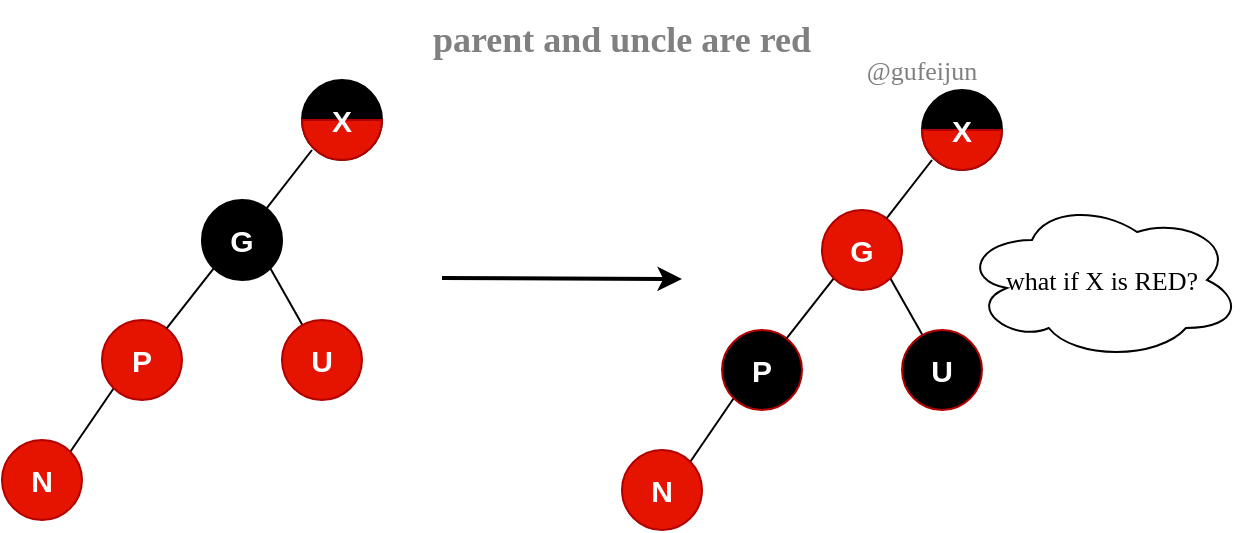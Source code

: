 <mxfile version="16.5.4" type="github" pages="16">
  <diagram id="vo9ClvIf4rBIjH5gnhrn" name="P_RED_U_RED">
    <mxGraphModel dx="710" dy="493" grid="1" gridSize="10" guides="1" tooltips="1" connect="1" arrows="1" fold="1" page="1" pageScale="1" pageWidth="827" pageHeight="1169" math="0" shadow="0">
      <root>
        <mxCell id="0" />
        <mxCell id="1" parent="0" />
        <mxCell id="P_0scj22hXEpT9BPqBxa-9" style="edgeStyle=none;rounded=0;orthogonalLoop=1;jettySize=auto;html=1;exitX=0;exitY=1;exitDx=0;exitDy=0;entryX=1;entryY=0;entryDx=0;entryDy=0;endArrow=none;endFill=0;" parent="1" source="P_0scj22hXEpT9BPqBxa-1" target="P_0scj22hXEpT9BPqBxa-14" edge="1">
          <mxGeometry relative="1" as="geometry">
            <mxPoint x="90" y="250" as="targetPoint" />
          </mxGeometry>
        </mxCell>
        <mxCell id="P_0scj22hXEpT9BPqBxa-1" value="P" style="ellipse;whiteSpace=wrap;html=1;aspect=fixed;fillColor=#e51400;strokeColor=#B20000;fontColor=#ffffff;fontSize=15;fontStyle=1" parent="1" vertex="1">
          <mxGeometry x="110" y="190" width="40" height="40" as="geometry" />
        </mxCell>
        <mxCell id="P_0scj22hXEpT9BPqBxa-8" style="edgeStyle=none;rounded=0;orthogonalLoop=1;jettySize=auto;html=1;exitX=0;exitY=1;exitDx=0;exitDy=0;endArrow=none;endFill=0;" parent="1" source="P_0scj22hXEpT9BPqBxa-2" target="P_0scj22hXEpT9BPqBxa-1" edge="1">
          <mxGeometry relative="1" as="geometry">
            <mxPoint x="140" y="190" as="targetPoint" />
          </mxGeometry>
        </mxCell>
        <mxCell id="P_0scj22hXEpT9BPqBxa-16" style="edgeStyle=none;rounded=0;orthogonalLoop=1;jettySize=auto;html=1;exitX=1;exitY=1;exitDx=0;exitDy=0;fontSize=15;fontColor=#FFFFFF;endArrow=none;endFill=0;" parent="1" source="P_0scj22hXEpT9BPqBxa-2" target="P_0scj22hXEpT9BPqBxa-13" edge="1">
          <mxGeometry relative="1" as="geometry" />
        </mxCell>
        <mxCell id="P_0scj22hXEpT9BPqBxa-2" value="G" style="ellipse;whiteSpace=wrap;html=1;aspect=fixed;fillColor=#000000;fontSize=15;fontStyle=1;fontColor=#FFFFFF;labelBackgroundColor=none;" parent="1" vertex="1">
          <mxGeometry x="160" y="130" width="40" height="40" as="geometry" />
        </mxCell>
        <mxCell id="P_0scj22hXEpT9BPqBxa-13" value="U" style="ellipse;whiteSpace=wrap;html=1;aspect=fixed;fillColor=#e51400;strokeColor=#B20000;fontColor=#ffffff;fontSize=15;fontStyle=1" parent="1" vertex="1">
          <mxGeometry x="200" y="190" width="40" height="40" as="geometry" />
        </mxCell>
        <mxCell id="P_0scj22hXEpT9BPqBxa-14" value="N" style="ellipse;whiteSpace=wrap;html=1;aspect=fixed;fillColor=#e51400;strokeColor=#B20000;fontColor=#ffffff;fontSize=15;fontStyle=1" parent="1" vertex="1">
          <mxGeometry x="60" y="250" width="40" height="40" as="geometry" />
        </mxCell>
        <mxCell id="P_0scj22hXEpT9BPqBxa-17" value="" style="ellipse;html=1;aspect=fixed;fillColor=#000000;fontSize=15;fontStyle=1;fontColor=#FFFFFF;labelBackgroundColor=none;verticalAlign=middle;gradientColor=none;gradientDirection=radial;flipH=0;whiteSpace=wrap;" parent="1" vertex="1">
          <mxGeometry x="210" y="70" width="40" height="40" as="geometry" />
        </mxCell>
        <mxCell id="P_0scj22hXEpT9BPqBxa-19" value="" style="verticalLabelPosition=bottom;verticalAlign=top;html=1;shape=mxgraph.basic.half_circle;labelBackgroundColor=none;fontSize=15;fontColor=#ffffff;fillColor=#e51400;gradientDirection=radial;rotation=0;strokeColor=#B20000;" parent="1" vertex="1">
          <mxGeometry x="210" y="90" width="40" height="20" as="geometry" />
        </mxCell>
        <mxCell id="P_0scj22hXEpT9BPqBxa-21" style="edgeStyle=none;rounded=0;orthogonalLoop=1;jettySize=auto;html=1;exitX=0.25;exitY=1;exitDx=0;exitDy=0;fontSize=15;fontColor=#FFFFFF;endArrow=none;endFill=0;" parent="1" source="P_0scj22hXEpT9BPqBxa-20" target="P_0scj22hXEpT9BPqBxa-2" edge="1">
          <mxGeometry relative="1" as="geometry" />
        </mxCell>
        <mxCell id="P_0scj22hXEpT9BPqBxa-20" value="X" style="text;html=1;strokeColor=none;fillColor=none;align=center;verticalAlign=middle;whiteSpace=wrap;rounded=0;labelBackgroundColor=none;fontSize=15;fontColor=#FFFFFF;fontStyle=1" parent="1" vertex="1">
          <mxGeometry x="200" y="75" width="60" height="30" as="geometry" />
        </mxCell>
        <mxCell id="P_0scj22hXEpT9BPqBxa-22" style="edgeStyle=none;rounded=0;orthogonalLoop=1;jettySize=auto;html=1;exitX=0;exitY=1;exitDx=0;exitDy=0;entryX=1;entryY=0;entryDx=0;entryDy=0;endArrow=none;endFill=0;" parent="1" source="P_0scj22hXEpT9BPqBxa-23" target="P_0scj22hXEpT9BPqBxa-28" edge="1">
          <mxGeometry relative="1" as="geometry">
            <mxPoint x="400" y="255" as="targetPoint" />
          </mxGeometry>
        </mxCell>
        <mxCell id="P_0scj22hXEpT9BPqBxa-23" value="P" style="ellipse;whiteSpace=wrap;html=1;aspect=fixed;fillColor=#000000;strokeColor=#B20000;fontColor=#ffffff;fontSize=15;fontStyle=1" parent="1" vertex="1">
          <mxGeometry x="420" y="195" width="40" height="40" as="geometry" />
        </mxCell>
        <mxCell id="P_0scj22hXEpT9BPqBxa-24" style="edgeStyle=none;rounded=0;orthogonalLoop=1;jettySize=auto;html=1;exitX=0;exitY=1;exitDx=0;exitDy=0;endArrow=none;endFill=0;" parent="1" source="P_0scj22hXEpT9BPqBxa-26" target="P_0scj22hXEpT9BPqBxa-23" edge="1">
          <mxGeometry relative="1" as="geometry">
            <mxPoint x="450" y="195" as="targetPoint" />
          </mxGeometry>
        </mxCell>
        <mxCell id="P_0scj22hXEpT9BPqBxa-25" style="edgeStyle=none;rounded=0;orthogonalLoop=1;jettySize=auto;html=1;exitX=1;exitY=1;exitDx=0;exitDy=0;fontSize=15;fontColor=#FFFFFF;endArrow=none;endFill=0;" parent="1" source="P_0scj22hXEpT9BPqBxa-26" target="P_0scj22hXEpT9BPqBxa-27" edge="1">
          <mxGeometry relative="1" as="geometry" />
        </mxCell>
        <mxCell id="P_0scj22hXEpT9BPqBxa-26" value="G" style="ellipse;whiteSpace=wrap;html=1;aspect=fixed;fillColor=#e51400;fontSize=15;fontStyle=1;fontColor=#ffffff;labelBackgroundColor=none;strokeColor=#B20000;" parent="1" vertex="1">
          <mxGeometry x="470" y="135" width="40" height="40" as="geometry" />
        </mxCell>
        <mxCell id="P_0scj22hXEpT9BPqBxa-27" value="U" style="ellipse;whiteSpace=wrap;html=1;aspect=fixed;fillColor=#000000;strokeColor=#B20000;fontColor=#ffffff;fontSize=15;fontStyle=1" parent="1" vertex="1">
          <mxGeometry x="510" y="195" width="40" height="40" as="geometry" />
        </mxCell>
        <mxCell id="P_0scj22hXEpT9BPqBxa-28" value="N" style="ellipse;whiteSpace=wrap;html=1;aspect=fixed;fillColor=#e51400;strokeColor=#B20000;fontColor=#ffffff;fontSize=15;fontStyle=1" parent="1" vertex="1">
          <mxGeometry x="370" y="255" width="40" height="40" as="geometry" />
        </mxCell>
        <mxCell id="P_0scj22hXEpT9BPqBxa-29" value="" style="ellipse;html=1;aspect=fixed;fillColor=#000000;fontSize=15;fontStyle=1;fontColor=#FFFFFF;labelBackgroundColor=none;verticalAlign=middle;gradientColor=none;gradientDirection=radial;flipH=0;whiteSpace=wrap;" parent="1" vertex="1">
          <mxGeometry x="520" y="75" width="40" height="40" as="geometry" />
        </mxCell>
        <mxCell id="P_0scj22hXEpT9BPqBxa-30" value="" style="verticalLabelPosition=bottom;verticalAlign=top;html=1;shape=mxgraph.basic.half_circle;labelBackgroundColor=none;fontSize=15;fontColor=#ffffff;fillColor=#e51400;gradientDirection=radial;rotation=0;strokeColor=#B20000;" parent="1" vertex="1">
          <mxGeometry x="520" y="95" width="40" height="20" as="geometry" />
        </mxCell>
        <mxCell id="P_0scj22hXEpT9BPqBxa-31" style="edgeStyle=none;rounded=0;orthogonalLoop=1;jettySize=auto;html=1;exitX=0.25;exitY=1;exitDx=0;exitDy=0;fontSize=15;fontColor=#FFFFFF;endArrow=none;endFill=0;" parent="1" source="P_0scj22hXEpT9BPqBxa-32" target="P_0scj22hXEpT9BPqBxa-26" edge="1">
          <mxGeometry relative="1" as="geometry" />
        </mxCell>
        <mxCell id="P_0scj22hXEpT9BPqBxa-32" value="X" style="text;html=1;strokeColor=none;fillColor=none;align=center;verticalAlign=middle;whiteSpace=wrap;rounded=0;labelBackgroundColor=none;fontSize=15;fontColor=#FFFFFF;fontStyle=1" parent="1" vertex="1">
          <mxGeometry x="510" y="80" width="60" height="30" as="geometry" />
        </mxCell>
        <mxCell id="P_0scj22hXEpT9BPqBxa-33" value="" style="endArrow=classic;html=1;rounded=0;fontSize=15;fontColor=#FFFFFF;strokeWidth=2;" parent="1" edge="1">
          <mxGeometry width="50" height="50" relative="1" as="geometry">
            <mxPoint x="280" y="169" as="sourcePoint" />
            <mxPoint x="400" y="169.5" as="targetPoint" />
          </mxGeometry>
        </mxCell>
        <mxCell id="P_0scj22hXEpT9BPqBxa-34" value="parent and uncle are red" style="text;html=1;strokeColor=none;fillColor=none;align=center;verticalAlign=middle;whiteSpace=wrap;rounded=0;labelBackgroundColor=none;fontSize=18;fontColor=#808080;fontStyle=1;fontFamily=Verdana;" parent="1" vertex="1">
          <mxGeometry x="250" y="30" width="240" height="40" as="geometry" />
        </mxCell>
        <mxCell id="P_0scj22hXEpT9BPqBxa-35" value="@gufeijun" style="text;html=1;strokeColor=none;fillColor=none;align=center;verticalAlign=middle;whiteSpace=wrap;rounded=0;labelBackgroundColor=none;fontSize=13;fontColor=#808080;fontFamily=Georgia;" parent="1" vertex="1">
          <mxGeometry x="470" y="50" width="100" height="30" as="geometry" />
        </mxCell>
        <mxCell id="P_0scj22hXEpT9BPqBxa-39" value="&lt;font&gt;what if X is RED?&lt;/font&gt;" style="ellipse;shape=cloud;whiteSpace=wrap;html=1;labelBackgroundColor=none;fontFamily=Comic Sans MS;fontSize=13;gradientDirection=radial;" parent="1" vertex="1">
          <mxGeometry x="540" y="130" width="140" height="80" as="geometry" />
        </mxCell>
      </root>
    </mxGraphModel>
  </diagram>
  <diagram id="BAl2jnXC3BMJuzKtLQ81" name="rbt_LL_RR">
    <mxGraphModel dx="710" dy="493" grid="1" gridSize="10" guides="1" tooltips="1" connect="1" arrows="1" fold="1" page="1" pageScale="1" pageWidth="827" pageHeight="1169" math="0" shadow="0">
      <root>
        <mxCell id="NERVsMC5l2agAOU0QIKJ-0" />
        <mxCell id="NERVsMC5l2agAOU0QIKJ-1" parent="NERVsMC5l2agAOU0QIKJ-0" />
        <mxCell id="WRGATj8O8SeEht9j1FRm-0" style="edgeStyle=none;rounded=0;orthogonalLoop=1;jettySize=auto;html=1;exitX=0.325;exitY=1.013;exitDx=0;exitDy=0;endArrow=none;endFill=0;exitPerimeter=0;entryX=0.7;entryY=0.063;entryDx=0;entryDy=0;entryPerimeter=0;" parent="NERVsMC5l2agAOU0QIKJ-1" source="WRGATj8O8SeEht9j1FRm-1" target="WRGATj8O8SeEht9j1FRm-6" edge="1">
          <mxGeometry relative="1" as="geometry">
            <mxPoint x="90" y="380" as="targetPoint" />
          </mxGeometry>
        </mxCell>
        <mxCell id="WRGATj8O8SeEht9j1FRm-1" value="P" style="ellipse;whiteSpace=wrap;html=1;aspect=fixed;fillColor=#e51400;strokeColor=#B20000;fontColor=#ffffff;fontSize=15;fontStyle=1" parent="NERVsMC5l2agAOU0QIKJ-1" vertex="1">
          <mxGeometry x="90" y="320" width="40" height="40" as="geometry" />
        </mxCell>
        <mxCell id="WRGATj8O8SeEht9j1FRm-2" style="edgeStyle=none;rounded=0;orthogonalLoop=1;jettySize=auto;html=1;exitX=0;exitY=1;exitDx=0;exitDy=0;endArrow=none;endFill=0;" parent="NERVsMC5l2agAOU0QIKJ-1" source="WRGATj8O8SeEht9j1FRm-4" target="WRGATj8O8SeEht9j1FRm-1" edge="1">
          <mxGeometry relative="1" as="geometry">
            <mxPoint x="100" y="320" as="targetPoint" />
          </mxGeometry>
        </mxCell>
        <mxCell id="WRGATj8O8SeEht9j1FRm-3" style="edgeStyle=none;rounded=0;orthogonalLoop=1;jettySize=auto;html=1;exitX=1;exitY=1;exitDx=0;exitDy=0;fontSize=15;fontColor=#FFFFFF;endArrow=none;endFill=0;" parent="NERVsMC5l2agAOU0QIKJ-1" source="WRGATj8O8SeEht9j1FRm-4" target="WRGATj8O8SeEht9j1FRm-5" edge="1">
          <mxGeometry relative="1" as="geometry" />
        </mxCell>
        <mxCell id="WRGATj8O8SeEht9j1FRm-4" value="G" style="ellipse;whiteSpace=wrap;html=1;aspect=fixed;fillColor=#000000;fontSize=15;fontStyle=1;fontColor=#FFFFFF;labelBackgroundColor=none;" parent="NERVsMC5l2agAOU0QIKJ-1" vertex="1">
          <mxGeometry x="120" y="260" width="40" height="40" as="geometry" />
        </mxCell>
        <mxCell id="WRGATj8O8SeEht9j1FRm-5" value="nil" style="ellipse;whiteSpace=wrap;html=1;aspect=fixed;fillColor=#000000;strokeColor=#B20000;fontColor=#ffffff;fontSize=15;fontStyle=1" parent="NERVsMC5l2agAOU0QIKJ-1" vertex="1">
          <mxGeometry x="150" y="320" width="40" height="40" as="geometry" />
        </mxCell>
        <mxCell id="WRGATj8O8SeEht9j1FRm-6" value="N" style="ellipse;whiteSpace=wrap;html=1;aspect=fixed;fillColor=#e51400;strokeColor=#B20000;fontColor=#ffffff;fontSize=15;fontStyle=1" parent="NERVsMC5l2agAOU0QIKJ-1" vertex="1">
          <mxGeometry x="70" y="380" width="40" height="40" as="geometry" />
        </mxCell>
        <mxCell id="WRGATj8O8SeEht9j1FRm-22" value="" style="endArrow=classic;html=1;rounded=0;fontSize=15;fontColor=#FFFFFF;strokeWidth=2;" parent="NERVsMC5l2agAOU0QIKJ-1" edge="1">
          <mxGeometry width="50" height="50" relative="1" as="geometry">
            <mxPoint x="200" y="335" as="sourcePoint" />
            <mxPoint x="250" y="335" as="targetPoint" />
          </mxGeometry>
        </mxCell>
        <mxCell id="WRGATj8O8SeEht9j1FRm-23" value="LL(left) and RR(right)" style="text;html=1;strokeColor=none;fillColor=none;align=center;verticalAlign=middle;whiteSpace=wrap;rounded=0;labelBackgroundColor=none;fontSize=18;fontColor=#808080;fontStyle=1;fontFamily=Verdana;" parent="NERVsMC5l2agAOU0QIKJ-1" vertex="1">
          <mxGeometry x="290" y="170" width="240" height="40" as="geometry" />
        </mxCell>
        <mxCell id="WRGATj8O8SeEht9j1FRm-24" value="@gufeijun" style="text;html=1;strokeColor=none;fillColor=none;align=center;verticalAlign=middle;whiteSpace=wrap;rounded=0;labelBackgroundColor=none;fontSize=13;fontColor=#808080;fontFamily=Georgia;" parent="NERVsMC5l2agAOU0QIKJ-1" vertex="1">
          <mxGeometry x="680" y="210" width="100" height="30" as="geometry" />
        </mxCell>
        <mxCell id="WRGATj8O8SeEht9j1FRm-26" style="edgeStyle=none;rounded=0;orthogonalLoop=1;jettySize=auto;html=1;exitX=0;exitY=1;exitDx=0;exitDy=0;endArrow=none;endFill=0;" parent="NERVsMC5l2agAOU0QIKJ-1" source="WRGATj8O8SeEht9j1FRm-27" edge="1">
          <mxGeometry relative="1" as="geometry">
            <mxPoint x="290" y="325" as="targetPoint" />
          </mxGeometry>
        </mxCell>
        <mxCell id="WRGATj8O8SeEht9j1FRm-27" value="P" style="ellipse;whiteSpace=wrap;html=1;aspect=fixed;fillColor=#000000;strokeColor=#B20000;fontColor=#ffffff;fontSize=15;fontStyle=1" parent="NERVsMC5l2agAOU0QIKJ-1" vertex="1">
          <mxGeometry x="290" y="260" width="40" height="40" as="geometry" />
        </mxCell>
        <mxCell id="WRGATj8O8SeEht9j1FRm-28" style="edgeStyle=none;rounded=0;orthogonalLoop=1;jettySize=auto;html=1;exitX=0;exitY=0;exitDx=0;exitDy=0;endArrow=none;endFill=0;entryX=1;entryY=1;entryDx=0;entryDy=0;" parent="NERVsMC5l2agAOU0QIKJ-1" source="WRGATj8O8SeEht9j1FRm-30" target="WRGATj8O8SeEht9j1FRm-27" edge="1">
          <mxGeometry relative="1" as="geometry">
            <mxPoint x="279" y="330" as="targetPoint" />
          </mxGeometry>
        </mxCell>
        <mxCell id="WRGATj8O8SeEht9j1FRm-29" style="edgeStyle=none;rounded=0;orthogonalLoop=1;jettySize=auto;html=1;fontSize=15;fontColor=#FFFFFF;endArrow=none;endFill=0;" parent="NERVsMC5l2agAOU0QIKJ-1" target="WRGATj8O8SeEht9j1FRm-31" edge="1">
          <mxGeometry relative="1" as="geometry">
            <mxPoint x="350" y="360" as="sourcePoint" />
          </mxGeometry>
        </mxCell>
        <mxCell id="WRGATj8O8SeEht9j1FRm-30" value="G" style="ellipse;whiteSpace=wrap;html=1;aspect=fixed;fillColor=#e51400;fontSize=15;fontStyle=1;fontColor=#ffffff;labelBackgroundColor=none;strokeColor=#B20000;" parent="NERVsMC5l2agAOU0QIKJ-1" vertex="1">
          <mxGeometry x="324" y="320" width="40" height="40" as="geometry" />
        </mxCell>
        <mxCell id="WRGATj8O8SeEht9j1FRm-31" value="nil" style="ellipse;whiteSpace=wrap;html=1;aspect=fixed;fillColor=#000000;strokeColor=#B20000;fontColor=#ffffff;fontSize=15;fontStyle=1" parent="NERVsMC5l2agAOU0QIKJ-1" vertex="1">
          <mxGeometry x="340" y="380" width="40" height="40" as="geometry" />
        </mxCell>
        <mxCell id="WRGATj8O8SeEht9j1FRm-32" value="N" style="ellipse;whiteSpace=wrap;html=1;aspect=fixed;fillColor=#e51400;strokeColor=#B20000;fontColor=#ffffff;fontSize=15;fontStyle=1" parent="NERVsMC5l2agAOU0QIKJ-1" vertex="1">
          <mxGeometry x="259" y="320" width="40" height="40" as="geometry" />
        </mxCell>
        <mxCell id="WRGATj8O8SeEht9j1FRm-41" value="U只可能为nil节点，旋转过程中P和G交换颜色" style="text;html=1;strokeColor=none;fillColor=none;align=center;verticalAlign=middle;whiteSpace=wrap;rounded=0;labelBackgroundColor=none;fontFamily=Comic Sans MS;fontSize=18;fontColor=#000000;" parent="NERVsMC5l2agAOU0QIKJ-1" vertex="1">
          <mxGeometry x="225" y="440" width="415" height="30" as="geometry" />
        </mxCell>
        <mxCell id="WRGATj8O8SeEht9j1FRm-49" style="edgeStyle=none;rounded=0;orthogonalLoop=1;jettySize=auto;html=1;exitX=1;exitY=1;exitDx=0;exitDy=0;entryX=0;entryY=0;entryDx=0;entryDy=0;fontFamily=Comic Sans MS;fontSize=13;fontColor=#000000;endArrow=none;endFill=0;strokeWidth=1;" parent="NERVsMC5l2agAOU0QIKJ-1" source="WRGATj8O8SeEht9j1FRm-43" target="WRGATj8O8SeEht9j1FRm-44" edge="1">
          <mxGeometry relative="1" as="geometry" />
        </mxCell>
        <mxCell id="WRGATj8O8SeEht9j1FRm-55" style="edgeStyle=none;rounded=0;orthogonalLoop=1;jettySize=auto;html=1;exitX=0;exitY=1;exitDx=0;exitDy=0;entryX=0.5;entryY=0;entryDx=0;entryDy=0;fontFamily=Comic Sans MS;fontSize=13;fontColor=#000000;endArrow=none;endFill=0;strokeWidth=1;" parent="NERVsMC5l2agAOU0QIKJ-1" source="WRGATj8O8SeEht9j1FRm-43" target="WRGATj8O8SeEht9j1FRm-54" edge="1">
          <mxGeometry relative="1" as="geometry" />
        </mxCell>
        <mxCell id="WRGATj8O8SeEht9j1FRm-43" value="G" style="ellipse;whiteSpace=wrap;html=1;aspect=fixed;fillColor=#000000;fontSize=15;fontStyle=1;fontColor=#FFFFFF;labelBackgroundColor=none;" parent="NERVsMC5l2agAOU0QIKJ-1" vertex="1">
          <mxGeometry x="460" y="260" width="40" height="40" as="geometry" />
        </mxCell>
        <mxCell id="WRGATj8O8SeEht9j1FRm-53" style="edgeStyle=none;rounded=0;orthogonalLoop=1;jettySize=auto;html=1;exitX=1;exitY=1;exitDx=0;exitDy=0;entryX=0.276;entryY=0.041;entryDx=0;entryDy=0;entryPerimeter=0;fontFamily=Comic Sans MS;fontSize=13;fontColor=#000000;endArrow=none;endFill=0;strokeWidth=1;" parent="NERVsMC5l2agAOU0QIKJ-1" source="WRGATj8O8SeEht9j1FRm-44" target="WRGATj8O8SeEht9j1FRm-45" edge="1">
          <mxGeometry relative="1" as="geometry" />
        </mxCell>
        <mxCell id="WRGATj8O8SeEht9j1FRm-44" value="P" style="ellipse;whiteSpace=wrap;html=1;aspect=fixed;fillColor=#e51400;strokeColor=#B20000;fontColor=#ffffff;fontSize=15;fontStyle=1" parent="NERVsMC5l2agAOU0QIKJ-1" vertex="1">
          <mxGeometry x="500" y="320" width="40" height="40" as="geometry" />
        </mxCell>
        <mxCell id="WRGATj8O8SeEht9j1FRm-45" value="N" style="ellipse;whiteSpace=wrap;html=1;aspect=fixed;fillColor=#e51400;strokeColor=#B20000;fontColor=#ffffff;fontSize=15;fontStyle=1" parent="NERVsMC5l2agAOU0QIKJ-1" vertex="1">
          <mxGeometry x="530" y="380" width="40" height="40" as="geometry" />
        </mxCell>
        <mxCell id="WRGATj8O8SeEht9j1FRm-54" value="nil" style="ellipse;whiteSpace=wrap;html=1;aspect=fixed;fillColor=#000000;strokeColor=#B20000;fontColor=#ffffff;fontSize=15;fontStyle=1" parent="NERVsMC5l2agAOU0QIKJ-1" vertex="1">
          <mxGeometry x="430" y="320" width="40" height="40" as="geometry" />
        </mxCell>
        <mxCell id="WRGATj8O8SeEht9j1FRm-58" style="edgeStyle=none;rounded=0;orthogonalLoop=1;jettySize=auto;html=1;exitX=1;exitY=1;exitDx=0;exitDy=0;entryX=0;entryY=0;entryDx=0;entryDy=0;fontFamily=Comic Sans MS;fontSize=13;fontColor=#000000;endArrow=none;endFill=0;strokeWidth=1;" parent="NERVsMC5l2agAOU0QIKJ-1" source="WRGATj8O8SeEht9j1FRm-56" target="WRGATj8O8SeEht9j1FRm-57" edge="1">
          <mxGeometry relative="1" as="geometry" />
        </mxCell>
        <mxCell id="WRGATj8O8SeEht9j1FRm-60" style="edgeStyle=none;rounded=0;orthogonalLoop=1;jettySize=auto;html=1;exitX=0;exitY=1;exitDx=0;exitDy=0;fontFamily=Comic Sans MS;fontSize=13;fontColor=#000000;endArrow=none;endFill=0;strokeWidth=1;" parent="NERVsMC5l2agAOU0QIKJ-1" source="WRGATj8O8SeEht9j1FRm-56" target="WRGATj8O8SeEht9j1FRm-59" edge="1">
          <mxGeometry relative="1" as="geometry" />
        </mxCell>
        <mxCell id="WRGATj8O8SeEht9j1FRm-56" value="P" style="ellipse;whiteSpace=wrap;html=1;aspect=fixed;fillColor=#000000;strokeColor=#B20000;fontColor=#ffffff;fontSize=15;fontStyle=1" parent="NERVsMC5l2agAOU0QIKJ-1" vertex="1">
          <mxGeometry x="660" y="260" width="40" height="40" as="geometry" />
        </mxCell>
        <mxCell id="WRGATj8O8SeEht9j1FRm-57" value="N" style="ellipse;whiteSpace=wrap;html=1;aspect=fixed;fillColor=#e51400;strokeColor=#B20000;fontColor=#ffffff;fontSize=15;fontStyle=1" parent="NERVsMC5l2agAOU0QIKJ-1" vertex="1">
          <mxGeometry x="700" y="320" width="40" height="40" as="geometry" />
        </mxCell>
        <mxCell id="WRGATj8O8SeEht9j1FRm-65" style="edgeStyle=none;rounded=0;orthogonalLoop=1;jettySize=auto;html=1;exitX=0;exitY=1;exitDx=0;exitDy=0;entryX=1;entryY=0;entryDx=0;entryDy=0;fontFamily=Comic Sans MS;fontSize=13;fontColor=#000000;endArrow=none;endFill=0;strokeWidth=1;" parent="NERVsMC5l2agAOU0QIKJ-1" source="WRGATj8O8SeEht9j1FRm-59" target="WRGATj8O8SeEht9j1FRm-61" edge="1">
          <mxGeometry relative="1" as="geometry" />
        </mxCell>
        <mxCell id="WRGATj8O8SeEht9j1FRm-59" value="G" style="ellipse;whiteSpace=wrap;html=1;aspect=fixed;fillColor=#e51400;fontSize=15;fontStyle=1;fontColor=#ffffff;labelBackgroundColor=none;strokeColor=#B20000;" parent="NERVsMC5l2agAOU0QIKJ-1" vertex="1">
          <mxGeometry x="630" y="320" width="40" height="40" as="geometry" />
        </mxCell>
        <mxCell id="WRGATj8O8SeEht9j1FRm-61" value="nil" style="ellipse;whiteSpace=wrap;html=1;aspect=fixed;fillColor=#000000;strokeColor=#B20000;fontColor=#ffffff;fontSize=15;fontStyle=1" parent="NERVsMC5l2agAOU0QIKJ-1" vertex="1">
          <mxGeometry x="590" y="380" width="40" height="40" as="geometry" />
        </mxCell>
        <mxCell id="WRGATj8O8SeEht9j1FRm-66" value="" style="endArrow=classic;html=1;rounded=0;fontSize=15;fontColor=#FFFFFF;strokeWidth=2;" parent="NERVsMC5l2agAOU0QIKJ-1" edge="1">
          <mxGeometry width="50" height="50" relative="1" as="geometry">
            <mxPoint x="560" y="330" as="sourcePoint" />
            <mxPoint x="610" y="331" as="targetPoint" />
          </mxGeometry>
        </mxCell>
        <mxCell id="WRGATj8O8SeEht9j1FRm-67" value="LL型右旋" style="text;html=1;strokeColor=none;fillColor=none;align=center;verticalAlign=middle;whiteSpace=wrap;rounded=0;labelBackgroundColor=none;fontFamily=Comic Sans MS;fontSize=13;fontColor=#000000;" parent="NERVsMC5l2agAOU0QIKJ-1" vertex="1">
          <mxGeometry x="190" y="290" width="60" height="30" as="geometry" />
        </mxCell>
        <mxCell id="WRGATj8O8SeEht9j1FRm-68" value="RR型左旋" style="text;html=1;strokeColor=none;fillColor=none;align=center;verticalAlign=middle;whiteSpace=wrap;rounded=0;labelBackgroundColor=none;fontFamily=Comic Sans MS;fontSize=13;fontColor=#000000;" parent="NERVsMC5l2agAOU0QIKJ-1" vertex="1">
          <mxGeometry x="558" y="290" width="60" height="30" as="geometry" />
        </mxCell>
      </root>
    </mxGraphModel>
  </diagram>
  <diagram id="GcZscE9E3kP0MuWGpahC" name="rbt_LR">
    <mxGraphModel dx="710" dy="493" grid="1" gridSize="10" guides="1" tooltips="1" connect="1" arrows="1" fold="1" page="1" pageScale="1" pageWidth="827" pageHeight="1169" math="0" shadow="0">
      <root>
        <mxCell id="p3f9V825aZRyrf8hzlZS-0" />
        <mxCell id="p3f9V825aZRyrf8hzlZS-1" parent="p3f9V825aZRyrf8hzlZS-0" />
        <mxCell id="p3f9V825aZRyrf8hzlZS-2" style="edgeStyle=none;rounded=0;orthogonalLoop=1;jettySize=auto;html=1;exitX=1;exitY=1;exitDx=0;exitDy=0;endArrow=none;endFill=0;" parent="p3f9V825aZRyrf8hzlZS-1" source="p3f9V825aZRyrf8hzlZS-3" target="p3f9V825aZRyrf8hzlZS-8" edge="1">
          <mxGeometry relative="1" as="geometry">
            <mxPoint x="60" y="250" as="targetPoint" />
          </mxGeometry>
        </mxCell>
        <mxCell id="p3f9V825aZRyrf8hzlZS-3" value="P" style="ellipse;whiteSpace=wrap;html=1;aspect=fixed;fillColor=#e51400;strokeColor=#B20000;fontColor=#ffffff;fontSize=15;fontStyle=1" parent="p3f9V825aZRyrf8hzlZS-1" vertex="1">
          <mxGeometry x="50" y="190" width="40" height="40" as="geometry" />
        </mxCell>
        <mxCell id="p3f9V825aZRyrf8hzlZS-4" style="edgeStyle=none;rounded=0;orthogonalLoop=1;jettySize=auto;html=1;exitX=0;exitY=1;exitDx=0;exitDy=0;endArrow=none;endFill=0;" parent="p3f9V825aZRyrf8hzlZS-1" source="p3f9V825aZRyrf8hzlZS-6" target="p3f9V825aZRyrf8hzlZS-3" edge="1">
          <mxGeometry relative="1" as="geometry">
            <mxPoint x="70" y="190" as="targetPoint" />
          </mxGeometry>
        </mxCell>
        <mxCell id="p3f9V825aZRyrf8hzlZS-5" style="edgeStyle=none;rounded=0;orthogonalLoop=1;jettySize=auto;html=1;exitX=1;exitY=1;exitDx=0;exitDy=0;fontSize=15;fontColor=#FFFFFF;endArrow=none;endFill=0;" parent="p3f9V825aZRyrf8hzlZS-1" source="p3f9V825aZRyrf8hzlZS-6" target="p3f9V825aZRyrf8hzlZS-7" edge="1">
          <mxGeometry relative="1" as="geometry" />
        </mxCell>
        <mxCell id="p3f9V825aZRyrf8hzlZS-6" value="G" style="ellipse;whiteSpace=wrap;html=1;aspect=fixed;fillColor=#000000;fontSize=15;fontStyle=1;fontColor=#FFFFFF;labelBackgroundColor=none;" parent="p3f9V825aZRyrf8hzlZS-1" vertex="1">
          <mxGeometry x="90" y="130" width="40" height="40" as="geometry" />
        </mxCell>
        <mxCell id="p3f9V825aZRyrf8hzlZS-7" value="nil" style="ellipse;whiteSpace=wrap;html=1;aspect=fixed;fillColor=#000000;strokeColor=#B20000;fontColor=#ffffff;fontSize=15;fontStyle=1" parent="p3f9V825aZRyrf8hzlZS-1" vertex="1">
          <mxGeometry x="120" y="190" width="40" height="40" as="geometry" />
        </mxCell>
        <mxCell id="p3f9V825aZRyrf8hzlZS-8" value="N" style="ellipse;whiteSpace=wrap;html=1;aspect=fixed;fillColor=#e51400;strokeColor=#B20000;fontColor=#ffffff;fontSize=15;fontStyle=1" parent="p3f9V825aZRyrf8hzlZS-1" vertex="1">
          <mxGeometry x="80" y="250" width="40" height="40" as="geometry" />
        </mxCell>
        <mxCell id="p3f9V825aZRyrf8hzlZS-9" value="" style="endArrow=classic;html=1;rounded=0;fontSize=15;fontColor=#FFFFFF;strokeWidth=2;" parent="p3f9V825aZRyrf8hzlZS-1" edge="1">
          <mxGeometry width="50" height="50" relative="1" as="geometry">
            <mxPoint x="170" y="210" as="sourcePoint" />
            <mxPoint x="260" y="210" as="targetPoint" />
          </mxGeometry>
        </mxCell>
        <mxCell id="p3f9V825aZRyrf8hzlZS-26" style="edgeStyle=none;rounded=0;orthogonalLoop=1;jettySize=auto;html=1;exitX=0;exitY=1;exitDx=0;exitDy=0;entryX=0.675;entryY=0;entryDx=0;entryDy=0;entryPerimeter=0;fontFamily=Comic Sans MS;fontSize=18;fontColor=#000000;endArrow=none;endFill=0;strokeWidth=1;" parent="p3f9V825aZRyrf8hzlZS-1" source="p3f9V825aZRyrf8hzlZS-19" target="p3f9V825aZRyrf8hzlZS-24" edge="1">
          <mxGeometry relative="1" as="geometry" />
        </mxCell>
        <mxCell id="p3f9V825aZRyrf8hzlZS-19" value="N" style="ellipse;whiteSpace=wrap;html=1;aspect=fixed;fillColor=#e51400;strokeColor=#B20000;fontColor=#ffffff;fontSize=15;fontStyle=1" parent="p3f9V825aZRyrf8hzlZS-1" vertex="1">
          <mxGeometry x="270" y="190" width="40" height="40" as="geometry" />
        </mxCell>
        <mxCell id="p3f9V825aZRyrf8hzlZS-20" style="edgeStyle=none;rounded=0;orthogonalLoop=1;jettySize=auto;html=1;exitX=0;exitY=1;exitDx=0;exitDy=0;endArrow=none;endFill=0;" parent="p3f9V825aZRyrf8hzlZS-1" source="p3f9V825aZRyrf8hzlZS-22" target="p3f9V825aZRyrf8hzlZS-19" edge="1">
          <mxGeometry relative="1" as="geometry">
            <mxPoint x="280" y="190" as="targetPoint" />
          </mxGeometry>
        </mxCell>
        <mxCell id="p3f9V825aZRyrf8hzlZS-21" style="edgeStyle=none;rounded=0;orthogonalLoop=1;jettySize=auto;html=1;exitX=1;exitY=1;exitDx=0;exitDy=0;fontSize=15;fontColor=#FFFFFF;endArrow=none;endFill=0;" parent="p3f9V825aZRyrf8hzlZS-1" source="p3f9V825aZRyrf8hzlZS-22" target="p3f9V825aZRyrf8hzlZS-23" edge="1">
          <mxGeometry relative="1" as="geometry" />
        </mxCell>
        <mxCell id="p3f9V825aZRyrf8hzlZS-22" value="G" style="ellipse;whiteSpace=wrap;html=1;aspect=fixed;fillColor=#000000;fontSize=15;fontStyle=1;fontColor=#FFFFFF;labelBackgroundColor=none;" parent="p3f9V825aZRyrf8hzlZS-1" vertex="1">
          <mxGeometry x="300" y="130" width="40" height="40" as="geometry" />
        </mxCell>
        <mxCell id="p3f9V825aZRyrf8hzlZS-23" value="nil" style="ellipse;whiteSpace=wrap;html=1;aspect=fixed;fillColor=#000000;strokeColor=#B20000;fontColor=#ffffff;fontSize=15;fontStyle=1" parent="p3f9V825aZRyrf8hzlZS-1" vertex="1">
          <mxGeometry x="330" y="190" width="40" height="40" as="geometry" />
        </mxCell>
        <mxCell id="p3f9V825aZRyrf8hzlZS-24" value="P" style="ellipse;whiteSpace=wrap;html=1;aspect=fixed;fillColor=#e51400;strokeColor=#B20000;fontColor=#ffffff;fontSize=15;fontStyle=1" parent="p3f9V825aZRyrf8hzlZS-1" vertex="1">
          <mxGeometry x="240" y="250" width="40" height="40" as="geometry" />
        </mxCell>
        <mxCell id="16oyeAD0z3FunoMxtJ6C-0" style="edgeStyle=none;rounded=0;orthogonalLoop=1;jettySize=auto;html=1;exitX=0;exitY=1;exitDx=0;exitDy=0;endArrow=none;endFill=0;" parent="p3f9V825aZRyrf8hzlZS-1" source="16oyeAD0z3FunoMxtJ6C-1" edge="1">
          <mxGeometry relative="1" as="geometry">
            <mxPoint x="531" y="195" as="targetPoint" />
          </mxGeometry>
        </mxCell>
        <mxCell id="16oyeAD0z3FunoMxtJ6C-1" value="N" style="ellipse;whiteSpace=wrap;html=1;aspect=fixed;fillColor=#000000;strokeColor=#B20000;fontColor=#ffffff;fontSize=15;fontStyle=1" parent="p3f9V825aZRyrf8hzlZS-1" vertex="1">
          <mxGeometry x="531" y="130" width="40" height="40" as="geometry" />
        </mxCell>
        <mxCell id="16oyeAD0z3FunoMxtJ6C-2" style="edgeStyle=none;rounded=0;orthogonalLoop=1;jettySize=auto;html=1;exitX=0;exitY=0;exitDx=0;exitDy=0;endArrow=none;endFill=0;entryX=1;entryY=1;entryDx=0;entryDy=0;" parent="p3f9V825aZRyrf8hzlZS-1" source="16oyeAD0z3FunoMxtJ6C-4" target="16oyeAD0z3FunoMxtJ6C-1" edge="1">
          <mxGeometry relative="1" as="geometry">
            <mxPoint x="520" y="200" as="targetPoint" />
          </mxGeometry>
        </mxCell>
        <mxCell id="16oyeAD0z3FunoMxtJ6C-3" style="edgeStyle=none;rounded=0;orthogonalLoop=1;jettySize=auto;html=1;fontSize=15;fontColor=#FFFFFF;endArrow=none;endFill=0;" parent="p3f9V825aZRyrf8hzlZS-1" target="16oyeAD0z3FunoMxtJ6C-5" edge="1">
          <mxGeometry relative="1" as="geometry">
            <mxPoint x="591" y="230" as="sourcePoint" />
          </mxGeometry>
        </mxCell>
        <mxCell id="16oyeAD0z3FunoMxtJ6C-4" value="G" style="ellipse;whiteSpace=wrap;html=1;aspect=fixed;fillColor=#e51400;fontSize=15;fontStyle=1;fontColor=#ffffff;labelBackgroundColor=none;strokeColor=#B20000;" parent="p3f9V825aZRyrf8hzlZS-1" vertex="1">
          <mxGeometry x="565" y="190" width="40" height="40" as="geometry" />
        </mxCell>
        <mxCell id="16oyeAD0z3FunoMxtJ6C-5" value="nil" style="ellipse;whiteSpace=wrap;html=1;aspect=fixed;fillColor=#000000;strokeColor=#B20000;fontColor=#ffffff;fontSize=15;fontStyle=1" parent="p3f9V825aZRyrf8hzlZS-1" vertex="1">
          <mxGeometry x="581" y="250" width="40" height="40" as="geometry" />
        </mxCell>
        <mxCell id="16oyeAD0z3FunoMxtJ6C-6" value="P" style="ellipse;whiteSpace=wrap;html=1;aspect=fixed;fillColor=#e51400;strokeColor=#B20000;fontColor=#ffffff;fontSize=15;fontStyle=1" parent="p3f9V825aZRyrf8hzlZS-1" vertex="1">
          <mxGeometry x="500" y="190" width="40" height="40" as="geometry" />
        </mxCell>
        <mxCell id="16oyeAD0z3FunoMxtJ6C-7" value="" style="endArrow=classic;html=1;rounded=0;fontSize=15;fontColor=#FFFFFF;strokeWidth=2;" parent="p3f9V825aZRyrf8hzlZS-1" edge="1">
          <mxGeometry width="50" height="50" relative="1" as="geometry">
            <mxPoint x="384" y="209.5" as="sourcePoint" />
            <mxPoint x="490" y="210" as="targetPoint" />
          </mxGeometry>
        </mxCell>
        <mxCell id="16oyeAD0z3FunoMxtJ6C-8" value="&lt;span style=&quot;font-size: 7px&quot;&gt;以P为支点对N左旋&lt;/span&gt;" style="text;html=1;strokeColor=none;fillColor=none;align=center;verticalAlign=middle;whiteSpace=wrap;rounded=0;labelBackgroundColor=none;fontFamily=Comic Sans MS;fontSize=7;fontColor=#000000;" parent="p3f9V825aZRyrf8hzlZS-1" vertex="1">
          <mxGeometry x="160" y="180" width="110" height="30" as="geometry" />
        </mxCell>
        <mxCell id="16oyeAD0z3FunoMxtJ6C-9" value="&lt;span style=&quot;font-size: 7px&quot;&gt;以N为支点对G右旋&lt;/span&gt;" style="text;html=1;strokeColor=none;fillColor=none;align=center;verticalAlign=middle;whiteSpace=wrap;rounded=0;labelBackgroundColor=none;fontFamily=Comic Sans MS;fontSize=7;fontColor=#000000;" parent="p3f9V825aZRyrf8hzlZS-1" vertex="1">
          <mxGeometry x="380" y="180" width="110" height="30" as="geometry" />
        </mxCell>
        <mxCell id="xJd-RCg3jGi8DHGCl9D7-0" value="N和G交换颜色" style="text;html=1;strokeColor=none;fillColor=none;align=center;verticalAlign=middle;whiteSpace=wrap;rounded=0;labelBackgroundColor=none;fontFamily=Comic Sans MS;fontSize=14;fontColor=#000000;" parent="p3f9V825aZRyrf8hzlZS-1" vertex="1">
          <mxGeometry x="394" y="255" width="96" height="30" as="geometry" />
        </mxCell>
        <mxCell id="6aYMAcW7RAEztEV5Xgxo-0" value="LR" style="text;html=1;strokeColor=none;fillColor=none;align=center;verticalAlign=middle;whiteSpace=wrap;rounded=0;labelBackgroundColor=none;fontSize=20;fontColor=#808080;fontStyle=1;fontFamily=Verdana;" parent="p3f9V825aZRyrf8hzlZS-1" vertex="1">
          <mxGeometry x="210" y="70" width="240" height="40" as="geometry" />
        </mxCell>
        <mxCell id="cesUtZ8fEbjsiazF4Moh-0" value="@gufeijun" style="text;html=1;strokeColor=none;fillColor=none;align=center;verticalAlign=middle;whiteSpace=wrap;rounded=0;labelBackgroundColor=none;fontSize=13;fontColor=#808080;fontFamily=Georgia;" parent="p3f9V825aZRyrf8hzlZS-1" vertex="1">
          <mxGeometry x="521" y="100" width="100" height="30" as="geometry" />
        </mxCell>
      </root>
    </mxGraphModel>
  </diagram>
  <diagram id="Axff9Q9zM31y3x-a8HF7" name="del_N_with_1_child">
    <mxGraphModel dx="710" dy="493" grid="1" gridSize="10" guides="1" tooltips="1" connect="1" arrows="1" fold="1" page="1" pageScale="1" pageWidth="827" pageHeight="1169" math="0" shadow="0">
      <root>
        <mxCell id="9nptvb-NjsjCFWI5B4yp-0" />
        <mxCell id="9nptvb-NjsjCFWI5B4yp-1" parent="9nptvb-NjsjCFWI5B4yp-0" />
        <mxCell id="tG4NPKiRW6Hv-WZsGsNr-0" style="edgeStyle=none;rounded=0;orthogonalLoop=1;jettySize=auto;html=1;exitX=0;exitY=1;exitDx=0;exitDy=0;entryX=1;entryY=0;entryDx=0;entryDy=0;endArrow=none;endFill=0;" edge="1" parent="9nptvb-NjsjCFWI5B4yp-1" source="tG4NPKiRW6Hv-WZsGsNr-2" target="tG4NPKiRW6Hv-WZsGsNr-5">
          <mxGeometry relative="1" as="geometry" />
        </mxCell>
        <mxCell id="tG4NPKiRW6Hv-WZsGsNr-1" style="edgeStyle=none;rounded=0;orthogonalLoop=1;jettySize=auto;html=1;exitX=1;exitY=1;exitDx=0;exitDy=0;entryX=0;entryY=0;entryDx=0;entryDy=0;endArrow=none;endFill=0;" edge="1" parent="9nptvb-NjsjCFWI5B4yp-1" source="tG4NPKiRW6Hv-WZsGsNr-2" target="tG4NPKiRW6Hv-WZsGsNr-8">
          <mxGeometry relative="1" as="geometry" />
        </mxCell>
        <mxCell id="tG4NPKiRW6Hv-WZsGsNr-2" value="D" style="ellipse;whiteSpace=wrap;html=1;aspect=fixed;fillColor=#e51400;strokeColor=#B20000;fontColor=#ffffff;fontSize=15;fontStyle=1" vertex="1" parent="9nptvb-NjsjCFWI5B4yp-1">
          <mxGeometry x="140" y="150" width="40" height="40" as="geometry" />
        </mxCell>
        <mxCell id="tG4NPKiRW6Hv-WZsGsNr-3" style="edgeStyle=none;rounded=0;orthogonalLoop=1;jettySize=auto;html=1;exitX=0;exitY=1;exitDx=0;exitDy=0;entryX=1;entryY=0;entryDx=0;entryDy=0;endArrow=none;endFill=0;" edge="1" parent="9nptvb-NjsjCFWI5B4yp-1" source="tG4NPKiRW6Hv-WZsGsNr-5" target="tG4NPKiRW6Hv-WZsGsNr-11">
          <mxGeometry relative="1" as="geometry" />
        </mxCell>
        <mxCell id="tG4NPKiRW6Hv-WZsGsNr-4" style="edgeStyle=none;rounded=0;orthogonalLoop=1;jettySize=auto;html=1;exitX=1;exitY=1;exitDx=0;exitDy=0;entryX=0.338;entryY=0.075;entryDx=0;entryDy=0;entryPerimeter=0;endArrow=none;endFill=0;" edge="1" parent="9nptvb-NjsjCFWI5B4yp-1" source="tG4NPKiRW6Hv-WZsGsNr-5" target="tG4NPKiRW6Hv-WZsGsNr-10">
          <mxGeometry relative="1" as="geometry" />
        </mxCell>
        <mxCell id="tG4NPKiRW6Hv-WZsGsNr-5" value="A" style="ellipse;whiteSpace=wrap;html=1;aspect=fixed;fillColor=#000000;strokeColor=#B20000;fontColor=#ffffff;fontSize=15;fontStyle=1" vertex="1" parent="9nptvb-NjsjCFWI5B4yp-1">
          <mxGeometry x="90" y="210" width="40" height="40" as="geometry" />
        </mxCell>
        <mxCell id="tG4NPKiRW6Hv-WZsGsNr-6" style="edgeStyle=none;rounded=0;orthogonalLoop=1;jettySize=auto;html=1;exitX=0;exitY=1;exitDx=0;exitDy=0;endArrow=none;endFill=0;" edge="1" parent="9nptvb-NjsjCFWI5B4yp-1" source="tG4NPKiRW6Hv-WZsGsNr-8" target="tG4NPKiRW6Hv-WZsGsNr-14">
          <mxGeometry relative="1" as="geometry" />
        </mxCell>
        <mxCell id="tG4NPKiRW6Hv-WZsGsNr-7" style="edgeStyle=none;rounded=0;orthogonalLoop=1;jettySize=auto;html=1;exitX=1;exitY=1;exitDx=0;exitDy=0;entryX=0.5;entryY=0;entryDx=0;entryDy=0;endArrow=none;endFill=0;" edge="1" parent="9nptvb-NjsjCFWI5B4yp-1" source="tG4NPKiRW6Hv-WZsGsNr-8" target="tG4NPKiRW6Hv-WZsGsNr-13">
          <mxGeometry relative="1" as="geometry" />
        </mxCell>
        <mxCell id="tG4NPKiRW6Hv-WZsGsNr-8" value="B" style="ellipse;whiteSpace=wrap;html=1;aspect=fixed;fillColor=#000000;strokeColor=#B20000;fontColor=#ffffff;fontSize=15;fontStyle=1" vertex="1" parent="9nptvb-NjsjCFWI5B4yp-1">
          <mxGeometry x="190" y="210" width="40" height="40" as="geometry" />
        </mxCell>
        <mxCell id="tG4NPKiRW6Hv-WZsGsNr-9" style="edgeStyle=none;rounded=0;orthogonalLoop=1;jettySize=auto;html=1;exitX=0.5;exitY=1;exitDx=0;exitDy=0;entryX=1;entryY=0;entryDx=0;entryDy=0;endArrow=none;endFill=0;" edge="1" parent="9nptvb-NjsjCFWI5B4yp-1" source="tG4NPKiRW6Hv-WZsGsNr-10" target="tG4NPKiRW6Hv-WZsGsNr-12">
          <mxGeometry relative="1" as="geometry" />
        </mxCell>
        <mxCell id="tG4NPKiRW6Hv-WZsGsNr-10" value="N" style="ellipse;whiteSpace=wrap;html=1;aspect=fixed;fillColor=#000000;strokeColor=#B20000;fontColor=#ffffff;fontSize=15;fontStyle=1" vertex="1" parent="9nptvb-NjsjCFWI5B4yp-1">
          <mxGeometry x="110" y="270" width="40" height="40" as="geometry" />
        </mxCell>
        <mxCell id="tG4NPKiRW6Hv-WZsGsNr-11" value="C" style="ellipse;whiteSpace=wrap;html=1;aspect=fixed;fillColor=#000000;strokeColor=#B20000;fontColor=#ffffff;fontSize=15;fontStyle=1" vertex="1" parent="9nptvb-NjsjCFWI5B4yp-1">
          <mxGeometry x="40" y="270" width="40" height="40" as="geometry" />
        </mxCell>
        <mxCell id="tG4NPKiRW6Hv-WZsGsNr-12" value="J" style="ellipse;whiteSpace=wrap;html=1;aspect=fixed;fillColor=#e51400;strokeColor=#B20000;fontColor=#ffffff;fontSize=15;fontStyle=1" vertex="1" parent="9nptvb-NjsjCFWI5B4yp-1">
          <mxGeometry x="80" y="330" width="40" height="40" as="geometry" />
        </mxCell>
        <mxCell id="tG4NPKiRW6Hv-WZsGsNr-13" value="F" style="ellipse;whiteSpace=wrap;html=1;aspect=fixed;fillColor=#000000;strokeColor=#B20000;fontColor=#ffffff;fontSize=15;fontStyle=1" vertex="1" parent="9nptvb-NjsjCFWI5B4yp-1">
          <mxGeometry x="220" y="270" width="40" height="40" as="geometry" />
        </mxCell>
        <mxCell id="tG4NPKiRW6Hv-WZsGsNr-14" value="E" style="ellipse;whiteSpace=wrap;html=1;aspect=fixed;fillColor=#000000;strokeColor=#B20000;fontColor=#ffffff;fontSize=15;fontStyle=1" vertex="1" parent="9nptvb-NjsjCFWI5B4yp-1">
          <mxGeometry x="160" y="270" width="40" height="40" as="geometry" />
        </mxCell>
        <mxCell id="tG4NPKiRW6Hv-WZsGsNr-15" value="@gufeijun" style="text;html=1;strokeColor=none;fillColor=none;align=center;verticalAlign=middle;whiteSpace=wrap;rounded=0;labelBackgroundColor=none;fontSize=13;fontColor=#808080;fontFamily=Georgia;" vertex="1" parent="9nptvb-NjsjCFWI5B4yp-1">
          <mxGeometry x="480" y="120" width="100" height="30" as="geometry" />
        </mxCell>
        <mxCell id="tG4NPKiRW6Hv-WZsGsNr-16" style="edgeStyle=none;rounded=0;orthogonalLoop=1;jettySize=auto;html=1;exitX=0;exitY=1;exitDx=0;exitDy=0;entryX=1;entryY=0;entryDx=0;entryDy=0;endArrow=none;endFill=0;" edge="1" parent="9nptvb-NjsjCFWI5B4yp-1" source="tG4NPKiRW6Hv-WZsGsNr-18" target="tG4NPKiRW6Hv-WZsGsNr-21">
          <mxGeometry relative="1" as="geometry" />
        </mxCell>
        <mxCell id="tG4NPKiRW6Hv-WZsGsNr-17" style="edgeStyle=none;rounded=0;orthogonalLoop=1;jettySize=auto;html=1;exitX=1;exitY=1;exitDx=0;exitDy=0;entryX=0;entryY=0;entryDx=0;entryDy=0;endArrow=none;endFill=0;" edge="1" parent="9nptvb-NjsjCFWI5B4yp-1" source="tG4NPKiRW6Hv-WZsGsNr-18" target="tG4NPKiRW6Hv-WZsGsNr-24">
          <mxGeometry relative="1" as="geometry" />
        </mxCell>
        <mxCell id="tG4NPKiRW6Hv-WZsGsNr-18" value="D" style="ellipse;whiteSpace=wrap;html=1;aspect=fixed;fillColor=#e51400;strokeColor=#B20000;fontColor=#ffffff;fontSize=15;fontStyle=1" vertex="1" parent="9nptvb-NjsjCFWI5B4yp-1">
          <mxGeometry x="460" y="150" width="40" height="40" as="geometry" />
        </mxCell>
        <mxCell id="tG4NPKiRW6Hv-WZsGsNr-19" style="edgeStyle=none;rounded=0;orthogonalLoop=1;jettySize=auto;html=1;exitX=0;exitY=1;exitDx=0;exitDy=0;entryX=1;entryY=0;entryDx=0;entryDy=0;endArrow=none;endFill=0;" edge="1" parent="9nptvb-NjsjCFWI5B4yp-1" source="tG4NPKiRW6Hv-WZsGsNr-21" target="tG4NPKiRW6Hv-WZsGsNr-27">
          <mxGeometry relative="1" as="geometry" />
        </mxCell>
        <mxCell id="tG4NPKiRW6Hv-WZsGsNr-20" style="edgeStyle=none;rounded=0;orthogonalLoop=1;jettySize=auto;html=1;exitX=1;exitY=1;exitDx=0;exitDy=0;entryX=0.338;entryY=0.075;entryDx=0;entryDy=0;entryPerimeter=0;endArrow=none;endFill=0;" edge="1" parent="9nptvb-NjsjCFWI5B4yp-1" source="tG4NPKiRW6Hv-WZsGsNr-21" target="tG4NPKiRW6Hv-WZsGsNr-26">
          <mxGeometry relative="1" as="geometry" />
        </mxCell>
        <mxCell id="tG4NPKiRW6Hv-WZsGsNr-21" value="A" style="ellipse;whiteSpace=wrap;html=1;aspect=fixed;fillColor=#000000;strokeColor=#B20000;fontColor=#ffffff;fontSize=15;fontStyle=1" vertex="1" parent="9nptvb-NjsjCFWI5B4yp-1">
          <mxGeometry x="410" y="210" width="40" height="40" as="geometry" />
        </mxCell>
        <mxCell id="tG4NPKiRW6Hv-WZsGsNr-22" style="edgeStyle=none;rounded=0;orthogonalLoop=1;jettySize=auto;html=1;exitX=0;exitY=1;exitDx=0;exitDy=0;endArrow=none;endFill=0;" edge="1" parent="9nptvb-NjsjCFWI5B4yp-1" source="tG4NPKiRW6Hv-WZsGsNr-24" target="tG4NPKiRW6Hv-WZsGsNr-30">
          <mxGeometry relative="1" as="geometry" />
        </mxCell>
        <mxCell id="tG4NPKiRW6Hv-WZsGsNr-23" style="edgeStyle=none;rounded=0;orthogonalLoop=1;jettySize=auto;html=1;exitX=1;exitY=1;exitDx=0;exitDy=0;entryX=0.5;entryY=0;entryDx=0;entryDy=0;endArrow=none;endFill=0;" edge="1" parent="9nptvb-NjsjCFWI5B4yp-1" source="tG4NPKiRW6Hv-WZsGsNr-24" target="tG4NPKiRW6Hv-WZsGsNr-29">
          <mxGeometry relative="1" as="geometry" />
        </mxCell>
        <mxCell id="tG4NPKiRW6Hv-WZsGsNr-24" value="B" style="ellipse;whiteSpace=wrap;html=1;aspect=fixed;fillColor=#000000;strokeColor=#B20000;fontColor=#ffffff;fontSize=15;fontStyle=1" vertex="1" parent="9nptvb-NjsjCFWI5B4yp-1">
          <mxGeometry x="510" y="210" width="40" height="40" as="geometry" />
        </mxCell>
        <mxCell id="tG4NPKiRW6Hv-WZsGsNr-26" value="J" style="ellipse;whiteSpace=wrap;html=1;aspect=fixed;fillColor=#000000;strokeColor=#B20000;fontColor=#ffffff;fontSize=15;fontStyle=1" vertex="1" parent="9nptvb-NjsjCFWI5B4yp-1">
          <mxGeometry x="430" y="270" width="40" height="40" as="geometry" />
        </mxCell>
        <mxCell id="tG4NPKiRW6Hv-WZsGsNr-27" value="C" style="ellipse;whiteSpace=wrap;html=1;aspect=fixed;fillColor=#000000;strokeColor=#B20000;fontColor=#ffffff;fontSize=15;fontStyle=1" vertex="1" parent="9nptvb-NjsjCFWI5B4yp-1">
          <mxGeometry x="360" y="270" width="40" height="40" as="geometry" />
        </mxCell>
        <mxCell id="tG4NPKiRW6Hv-WZsGsNr-29" value="F" style="ellipse;whiteSpace=wrap;html=1;aspect=fixed;fillColor=#000000;strokeColor=#B20000;fontColor=#ffffff;fontSize=15;fontStyle=1" vertex="1" parent="9nptvb-NjsjCFWI5B4yp-1">
          <mxGeometry x="540" y="270" width="40" height="40" as="geometry" />
        </mxCell>
        <mxCell id="tG4NPKiRW6Hv-WZsGsNr-30" value="E" style="ellipse;whiteSpace=wrap;html=1;aspect=fixed;fillColor=#000000;strokeColor=#B20000;fontColor=#ffffff;fontSize=15;fontStyle=1" vertex="1" parent="9nptvb-NjsjCFWI5B4yp-1">
          <mxGeometry x="480" y="270" width="40" height="40" as="geometry" />
        </mxCell>
        <mxCell id="tG4NPKiRW6Hv-WZsGsNr-31" value="" style="endArrow=classic;html=1;rounded=0;strokeWidth=2;" edge="1" parent="9nptvb-NjsjCFWI5B4yp-1">
          <mxGeometry width="50" height="50" relative="1" as="geometry">
            <mxPoint x="270" y="240" as="sourcePoint" />
            <mxPoint x="370" y="240" as="targetPoint" />
          </mxGeometry>
        </mxCell>
        <mxCell id="sVCkPAOs1NWg7O8lY85T-0" value="N has one child" style="text;html=1;strokeColor=none;fillColor=none;align=center;verticalAlign=middle;whiteSpace=wrap;rounded=0;labelBackgroundColor=none;fontSize=20;fontColor=#808080;fontStyle=1;fontFamily=Verdana;" vertex="1" parent="9nptvb-NjsjCFWI5B4yp-1">
          <mxGeometry x="200" y="110" width="240" height="40" as="geometry" />
        </mxCell>
      </root>
    </mxGraphModel>
  </diagram>
  <diagram id="4CH6_RpziFoL8cXZkRou" name="del_N_with_2_children">
    <mxGraphModel dx="710" dy="493" grid="1" gridSize="10" guides="1" tooltips="1" connect="1" arrows="1" fold="1" page="1" pageScale="1" pageWidth="827" pageHeight="1169" math="0" shadow="0">
      <root>
        <mxCell id="przdJ9SyCC_55wyKManu-0" />
        <mxCell id="przdJ9SyCC_55wyKManu-1" parent="przdJ9SyCC_55wyKManu-0" />
        <mxCell id="yr7TKq4w1CDp_Yf56lrK-8" style="edgeStyle=none;rounded=0;orthogonalLoop=1;jettySize=auto;html=1;exitX=0;exitY=1;exitDx=0;exitDy=0;entryX=1;entryY=0;entryDx=0;entryDy=0;endArrow=none;endFill=0;" edge="1" parent="przdJ9SyCC_55wyKManu-1" source="m5JchHTEKI1JzFkEh6hY-1" target="yr7TKq4w1CDp_Yf56lrK-0">
          <mxGeometry relative="1" as="geometry" />
        </mxCell>
        <mxCell id="yr7TKq4w1CDp_Yf56lrK-11" style="edgeStyle=none;rounded=0;orthogonalLoop=1;jettySize=auto;html=1;exitX=1;exitY=1;exitDx=0;exitDy=0;entryX=0;entryY=0;entryDx=0;entryDy=0;endArrow=none;endFill=0;" edge="1" parent="przdJ9SyCC_55wyKManu-1" source="m5JchHTEKI1JzFkEh6hY-1" target="yr7TKq4w1CDp_Yf56lrK-1">
          <mxGeometry relative="1" as="geometry" />
        </mxCell>
        <mxCell id="m5JchHTEKI1JzFkEh6hY-1" value="N" style="ellipse;whiteSpace=wrap;html=1;aspect=fixed;fillColor=#e51400;strokeColor=#B20000;fontColor=#ffffff;fontSize=15;fontStyle=1" vertex="1" parent="przdJ9SyCC_55wyKManu-1">
          <mxGeometry x="140" y="170" width="40" height="40" as="geometry" />
        </mxCell>
        <mxCell id="yr7TKq4w1CDp_Yf56lrK-9" style="edgeStyle=none;rounded=0;orthogonalLoop=1;jettySize=auto;html=1;exitX=0;exitY=1;exitDx=0;exitDy=0;entryX=1;entryY=0;entryDx=0;entryDy=0;endArrow=none;endFill=0;" edge="1" parent="przdJ9SyCC_55wyKManu-1" source="yr7TKq4w1CDp_Yf56lrK-0" target="yr7TKq4w1CDp_Yf56lrK-3">
          <mxGeometry relative="1" as="geometry" />
        </mxCell>
        <mxCell id="yr7TKq4w1CDp_Yf56lrK-10" style="edgeStyle=none;rounded=0;orthogonalLoop=1;jettySize=auto;html=1;exitX=1;exitY=1;exitDx=0;exitDy=0;entryX=0.338;entryY=0.075;entryDx=0;entryDy=0;entryPerimeter=0;endArrow=none;endFill=0;" edge="1" parent="przdJ9SyCC_55wyKManu-1" source="yr7TKq4w1CDp_Yf56lrK-0" target="yr7TKq4w1CDp_Yf56lrK-2">
          <mxGeometry relative="1" as="geometry" />
        </mxCell>
        <mxCell id="yr7TKq4w1CDp_Yf56lrK-0" value="A" style="ellipse;whiteSpace=wrap;html=1;aspect=fixed;fillColor=#000000;strokeColor=#B20000;fontColor=#ffffff;fontSize=15;fontStyle=1" vertex="1" parent="przdJ9SyCC_55wyKManu-1">
          <mxGeometry x="90" y="230" width="40" height="40" as="geometry" />
        </mxCell>
        <mxCell id="yr7TKq4w1CDp_Yf56lrK-43" style="edgeStyle=none;rounded=0;orthogonalLoop=1;jettySize=auto;html=1;exitX=0;exitY=1;exitDx=0;exitDy=0;endArrow=none;endFill=0;" edge="1" parent="przdJ9SyCC_55wyKManu-1" source="yr7TKq4w1CDp_Yf56lrK-1" target="yr7TKq4w1CDp_Yf56lrK-41">
          <mxGeometry relative="1" as="geometry" />
        </mxCell>
        <mxCell id="yr7TKq4w1CDp_Yf56lrK-44" style="edgeStyle=none;rounded=0;orthogonalLoop=1;jettySize=auto;html=1;exitX=1;exitY=1;exitDx=0;exitDy=0;entryX=0.5;entryY=0;entryDx=0;entryDy=0;endArrow=none;endFill=0;" edge="1" parent="przdJ9SyCC_55wyKManu-1" source="yr7TKq4w1CDp_Yf56lrK-1" target="yr7TKq4w1CDp_Yf56lrK-40">
          <mxGeometry relative="1" as="geometry" />
        </mxCell>
        <mxCell id="yr7TKq4w1CDp_Yf56lrK-1" value="B" style="ellipse;whiteSpace=wrap;html=1;aspect=fixed;fillColor=#000000;strokeColor=#B20000;fontColor=#ffffff;fontSize=15;fontStyle=1" vertex="1" parent="przdJ9SyCC_55wyKManu-1">
          <mxGeometry x="190" y="230" width="40" height="40" as="geometry" />
        </mxCell>
        <mxCell id="yr7TKq4w1CDp_Yf56lrK-18" style="edgeStyle=none;rounded=0;orthogonalLoop=1;jettySize=auto;html=1;exitX=0.5;exitY=1;exitDx=0;exitDy=0;entryX=1;entryY=0;entryDx=0;entryDy=0;endArrow=none;endFill=0;" edge="1" parent="przdJ9SyCC_55wyKManu-1" source="yr7TKq4w1CDp_Yf56lrK-2" target="yr7TKq4w1CDp_Yf56lrK-16">
          <mxGeometry relative="1" as="geometry" />
        </mxCell>
        <mxCell id="yr7TKq4w1CDp_Yf56lrK-2" value="D" style="ellipse;whiteSpace=wrap;html=1;aspect=fixed;fillColor=#000000;strokeColor=#B20000;fontColor=#ffffff;fontSize=15;fontStyle=1" vertex="1" parent="przdJ9SyCC_55wyKManu-1">
          <mxGeometry x="110" y="290" width="40" height="40" as="geometry" />
        </mxCell>
        <mxCell id="yr7TKq4w1CDp_Yf56lrK-3" value="C" style="ellipse;whiteSpace=wrap;html=1;aspect=fixed;fillColor=#000000;strokeColor=#B20000;fontColor=#ffffff;fontSize=15;fontStyle=1" vertex="1" parent="przdJ9SyCC_55wyKManu-1">
          <mxGeometry x="40" y="290" width="40" height="40" as="geometry" />
        </mxCell>
        <mxCell id="yr7TKq4w1CDp_Yf56lrK-16" value="J" style="ellipse;whiteSpace=wrap;html=1;aspect=fixed;fillColor=#e51400;strokeColor=#B20000;fontColor=#ffffff;fontSize=15;fontStyle=1" vertex="1" parent="przdJ9SyCC_55wyKManu-1">
          <mxGeometry x="80" y="350" width="40" height="40" as="geometry" />
        </mxCell>
        <mxCell id="yr7TKq4w1CDp_Yf56lrK-40" value="F" style="ellipse;whiteSpace=wrap;html=1;aspect=fixed;fillColor=#000000;strokeColor=#B20000;fontColor=#ffffff;fontSize=15;fontStyle=1" vertex="1" parent="przdJ9SyCC_55wyKManu-1">
          <mxGeometry x="220" y="290" width="40" height="40" as="geometry" />
        </mxCell>
        <mxCell id="yr7TKq4w1CDp_Yf56lrK-41" value="E" style="ellipse;whiteSpace=wrap;html=1;aspect=fixed;fillColor=#000000;strokeColor=#B20000;fontColor=#ffffff;fontSize=15;fontStyle=1" vertex="1" parent="przdJ9SyCC_55wyKManu-1">
          <mxGeometry x="160" y="290" width="40" height="40" as="geometry" />
        </mxCell>
        <mxCell id="yr7TKq4w1CDp_Yf56lrK-45" style="edgeStyle=none;rounded=0;orthogonalLoop=1;jettySize=auto;html=1;exitX=0;exitY=1;exitDx=0;exitDy=0;entryX=1;entryY=0;entryDx=0;entryDy=0;endArrow=none;endFill=0;" edge="1" parent="przdJ9SyCC_55wyKManu-1" source="yr7TKq4w1CDp_Yf56lrK-47" target="yr7TKq4w1CDp_Yf56lrK-50">
          <mxGeometry relative="1" as="geometry" />
        </mxCell>
        <mxCell id="yr7TKq4w1CDp_Yf56lrK-46" style="edgeStyle=none;rounded=0;orthogonalLoop=1;jettySize=auto;html=1;exitX=1;exitY=1;exitDx=0;exitDy=0;entryX=0;entryY=0;entryDx=0;entryDy=0;endArrow=none;endFill=0;" edge="1" parent="przdJ9SyCC_55wyKManu-1" source="yr7TKq4w1CDp_Yf56lrK-47" target="yr7TKq4w1CDp_Yf56lrK-53">
          <mxGeometry relative="1" as="geometry" />
        </mxCell>
        <mxCell id="yr7TKq4w1CDp_Yf56lrK-47" value="D" style="ellipse;whiteSpace=wrap;html=1;aspect=fixed;fillColor=#e51400;strokeColor=#B20000;fontColor=#ffffff;fontSize=15;fontStyle=1" vertex="1" parent="przdJ9SyCC_55wyKManu-1">
          <mxGeometry x="490" y="170" width="40" height="40" as="geometry" />
        </mxCell>
        <mxCell id="yr7TKq4w1CDp_Yf56lrK-48" style="edgeStyle=none;rounded=0;orthogonalLoop=1;jettySize=auto;html=1;exitX=0;exitY=1;exitDx=0;exitDy=0;entryX=1;entryY=0;entryDx=0;entryDy=0;endArrow=none;endFill=0;" edge="1" parent="przdJ9SyCC_55wyKManu-1" source="yr7TKq4w1CDp_Yf56lrK-50" target="yr7TKq4w1CDp_Yf56lrK-56">
          <mxGeometry relative="1" as="geometry" />
        </mxCell>
        <mxCell id="yr7TKq4w1CDp_Yf56lrK-49" style="edgeStyle=none;rounded=0;orthogonalLoop=1;jettySize=auto;html=1;exitX=1;exitY=1;exitDx=0;exitDy=0;entryX=0.338;entryY=0.075;entryDx=0;entryDy=0;entryPerimeter=0;endArrow=none;endFill=0;" edge="1" parent="przdJ9SyCC_55wyKManu-1" source="yr7TKq4w1CDp_Yf56lrK-50" target="yr7TKq4w1CDp_Yf56lrK-55">
          <mxGeometry relative="1" as="geometry" />
        </mxCell>
        <mxCell id="yr7TKq4w1CDp_Yf56lrK-50" value="A" style="ellipse;whiteSpace=wrap;html=1;aspect=fixed;fillColor=#000000;strokeColor=#B20000;fontColor=#ffffff;fontSize=15;fontStyle=1" vertex="1" parent="przdJ9SyCC_55wyKManu-1">
          <mxGeometry x="440" y="230" width="40" height="40" as="geometry" />
        </mxCell>
        <mxCell id="yr7TKq4w1CDp_Yf56lrK-51" style="edgeStyle=none;rounded=0;orthogonalLoop=1;jettySize=auto;html=1;exitX=0;exitY=1;exitDx=0;exitDy=0;endArrow=none;endFill=0;" edge="1" parent="przdJ9SyCC_55wyKManu-1" source="yr7TKq4w1CDp_Yf56lrK-53" target="yr7TKq4w1CDp_Yf56lrK-59">
          <mxGeometry relative="1" as="geometry" />
        </mxCell>
        <mxCell id="yr7TKq4w1CDp_Yf56lrK-52" style="edgeStyle=none;rounded=0;orthogonalLoop=1;jettySize=auto;html=1;exitX=1;exitY=1;exitDx=0;exitDy=0;entryX=0.5;entryY=0;entryDx=0;entryDy=0;endArrow=none;endFill=0;" edge="1" parent="przdJ9SyCC_55wyKManu-1" source="yr7TKq4w1CDp_Yf56lrK-53" target="yr7TKq4w1CDp_Yf56lrK-58">
          <mxGeometry relative="1" as="geometry" />
        </mxCell>
        <mxCell id="yr7TKq4w1CDp_Yf56lrK-53" value="B" style="ellipse;whiteSpace=wrap;html=1;aspect=fixed;fillColor=#000000;strokeColor=#B20000;fontColor=#ffffff;fontSize=15;fontStyle=1" vertex="1" parent="przdJ9SyCC_55wyKManu-1">
          <mxGeometry x="540" y="230" width="40" height="40" as="geometry" />
        </mxCell>
        <mxCell id="yr7TKq4w1CDp_Yf56lrK-54" style="edgeStyle=none;rounded=0;orthogonalLoop=1;jettySize=auto;html=1;exitX=0.5;exitY=1;exitDx=0;exitDy=0;entryX=1;entryY=0;entryDx=0;entryDy=0;endArrow=none;endFill=0;" edge="1" parent="przdJ9SyCC_55wyKManu-1" source="yr7TKq4w1CDp_Yf56lrK-55" target="yr7TKq4w1CDp_Yf56lrK-57">
          <mxGeometry relative="1" as="geometry" />
        </mxCell>
        <mxCell id="yr7TKq4w1CDp_Yf56lrK-55" value="N" style="ellipse;whiteSpace=wrap;html=1;aspect=fixed;fillColor=#000000;strokeColor=#B20000;fontColor=#ffffff;fontSize=15;fontStyle=1" vertex="1" parent="przdJ9SyCC_55wyKManu-1">
          <mxGeometry x="460" y="290" width="40" height="40" as="geometry" />
        </mxCell>
        <mxCell id="yr7TKq4w1CDp_Yf56lrK-56" value="C" style="ellipse;whiteSpace=wrap;html=1;aspect=fixed;fillColor=#000000;strokeColor=#B20000;fontColor=#ffffff;fontSize=15;fontStyle=1" vertex="1" parent="przdJ9SyCC_55wyKManu-1">
          <mxGeometry x="390" y="290" width="40" height="40" as="geometry" />
        </mxCell>
        <mxCell id="yr7TKq4w1CDp_Yf56lrK-57" value="J" style="ellipse;whiteSpace=wrap;html=1;aspect=fixed;fillColor=#e51400;strokeColor=#B20000;fontColor=#ffffff;fontSize=15;fontStyle=1" vertex="1" parent="przdJ9SyCC_55wyKManu-1">
          <mxGeometry x="430" y="350" width="40" height="40" as="geometry" />
        </mxCell>
        <mxCell id="yr7TKq4w1CDp_Yf56lrK-58" value="F" style="ellipse;whiteSpace=wrap;html=1;aspect=fixed;fillColor=#000000;strokeColor=#B20000;fontColor=#ffffff;fontSize=15;fontStyle=1" vertex="1" parent="przdJ9SyCC_55wyKManu-1">
          <mxGeometry x="570" y="290" width="40" height="40" as="geometry" />
        </mxCell>
        <mxCell id="yr7TKq4w1CDp_Yf56lrK-59" value="E" style="ellipse;whiteSpace=wrap;html=1;aspect=fixed;fillColor=#000000;strokeColor=#B20000;fontColor=#ffffff;fontSize=15;fontStyle=1" vertex="1" parent="przdJ9SyCC_55wyKManu-1">
          <mxGeometry x="510" y="290" width="40" height="40" as="geometry" />
        </mxCell>
        <mxCell id="ZYVJ1NGvRIyBYsPVN_dC-0" value="" style="endArrow=classic;html=1;rounded=0;strokeWidth=2;" edge="1" parent="przdJ9SyCC_55wyKManu-1">
          <mxGeometry width="50" height="50" relative="1" as="geometry">
            <mxPoint x="270" y="280" as="sourcePoint" />
            <mxPoint x="380" y="280" as="targetPoint" />
          </mxGeometry>
        </mxCell>
        <mxCell id="CySDIX6wPg4CpCuDRjKb-0" value="N has two children" style="text;html=1;strokeColor=none;fillColor=none;align=center;verticalAlign=middle;whiteSpace=wrap;rounded=0;labelBackgroundColor=none;fontSize=20;fontColor=#808080;fontStyle=1;fontFamily=Verdana;" vertex="1" parent="przdJ9SyCC_55wyKManu-1">
          <mxGeometry x="220" y="130" width="240" height="40" as="geometry" />
        </mxCell>
        <mxCell id="z68ZEa_vbdGdtycxU2t9-0" value="@gufeijun" style="text;html=1;strokeColor=none;fillColor=none;align=center;verticalAlign=middle;whiteSpace=wrap;rounded=0;labelBackgroundColor=none;fontSize=13;fontColor=#808080;fontFamily=Georgia;" vertex="1" parent="przdJ9SyCC_55wyKManu-1">
          <mxGeometry x="510" y="150" width="100" height="30" as="geometry" />
        </mxCell>
        <mxCell id="kKDVg9liYj1maapVAjKg-0" value="&lt;span style=&quot;font-size: 7px&quot;&gt;exchange D and N&lt;/span&gt;" style="text;html=1;strokeColor=none;fillColor=none;align=center;verticalAlign=middle;whiteSpace=wrap;rounded=0;labelBackgroundColor=none;fontFamily=Comic Sans MS;fontSize=7;fontColor=#000000;" vertex="1" parent="przdJ9SyCC_55wyKManu-1">
          <mxGeometry x="270" y="250" width="110" height="30" as="geometry" />
        </mxCell>
        <mxCell id="kKDVg9liYj1maapVAjKg-1" value="exchange D or E with N" style="text;html=1;strokeColor=none;fillColor=none;align=center;verticalAlign=middle;whiteSpace=wrap;rounded=0;labelBackgroundColor=none;fontFamily=Comic Sans MS;fontSize=7;fontColor=#000000;" vertex="1" parent="przdJ9SyCC_55wyKManu-1">
          <mxGeometry x="160" y="355" width="130" height="30" as="geometry" />
        </mxCell>
      </root>
    </mxGraphModel>
  </diagram>
  <diagram id="pIS54fj1Vrqhj2F7TdYA" name="defines">
    <mxGraphModel dx="710" dy="493" grid="1" gridSize="10" guides="1" tooltips="1" connect="1" arrows="1" fold="1" page="1" pageScale="1" pageWidth="827" pageHeight="1169" math="0" shadow="0">
      <root>
        <mxCell id="gqEESO4VUnt80-KeMzxr-0" />
        <mxCell id="gqEESO4VUnt80-KeMzxr-1" parent="gqEESO4VUnt80-KeMzxr-0" />
        <mxCell id="G9Zb6ru-19oZo0jd5Dlb-7" style="edgeStyle=none;rounded=0;orthogonalLoop=1;jettySize=auto;html=1;exitX=0;exitY=1;exitDx=0;exitDy=0;entryX=1;entryY=0;entryDx=0;entryDy=0;endArrow=none;endFill=0;strokeWidth=1;" edge="1" parent="gqEESO4VUnt80-KeMzxr-1" source="G9Zb6ru-19oZo0jd5Dlb-1" target="G9Zb6ru-19oZo0jd5Dlb-6">
          <mxGeometry relative="1" as="geometry" />
        </mxCell>
        <mxCell id="G9Zb6ru-19oZo0jd5Dlb-8" style="edgeStyle=none;rounded=0;orthogonalLoop=1;jettySize=auto;html=1;exitX=1;exitY=1;exitDx=0;exitDy=0;endArrow=none;endFill=0;strokeWidth=1;" edge="1" parent="gqEESO4VUnt80-KeMzxr-1" source="G9Zb6ru-19oZo0jd5Dlb-1" target="G9Zb6ru-19oZo0jd5Dlb-5">
          <mxGeometry relative="1" as="geometry" />
        </mxCell>
        <mxCell id="G9Zb6ru-19oZo0jd5Dlb-1" value="P" style="ellipse;whiteSpace=wrap;html=1;aspect=fixed;fillColor=#e51400;strokeColor=#B20000;fontColor=#ffffff;fontSize=15;fontStyle=1" vertex="1" parent="gqEESO4VUnt80-KeMzxr-1">
          <mxGeometry x="150" y="180" width="40" height="40" as="geometry" />
        </mxCell>
        <mxCell id="G9Zb6ru-19oZo0jd5Dlb-4" value="C" style="ellipse;whiteSpace=wrap;html=1;aspect=fixed;fillColor=#e51400;fontSize=15;fontStyle=1;fontColor=#ffffff;labelBackgroundColor=none;strokeColor=#B20000;" vertex="1" parent="gqEESO4VUnt80-KeMzxr-1">
          <mxGeometry x="150" y="320" width="40" height="40" as="geometry" />
        </mxCell>
        <mxCell id="G9Zb6ru-19oZo0jd5Dlb-10" style="edgeStyle=none;rounded=0;orthogonalLoop=1;jettySize=auto;html=1;exitX=0;exitY=1;exitDx=0;exitDy=0;endArrow=none;endFill=0;strokeWidth=1;" edge="1" parent="gqEESO4VUnt80-KeMzxr-1" source="G9Zb6ru-19oZo0jd5Dlb-5" target="G9Zb6ru-19oZo0jd5Dlb-4">
          <mxGeometry relative="1" as="geometry" />
        </mxCell>
        <mxCell id="G9Zb6ru-19oZo0jd5Dlb-11" style="edgeStyle=none;rounded=0;orthogonalLoop=1;jettySize=auto;html=1;exitX=1;exitY=1;exitDx=0;exitDy=0;entryX=0;entryY=0;entryDx=0;entryDy=0;endArrow=none;endFill=0;strokeWidth=1;" edge="1" parent="gqEESO4VUnt80-KeMzxr-1" source="G9Zb6ru-19oZo0jd5Dlb-5" target="G9Zb6ru-19oZo0jd5Dlb-9">
          <mxGeometry relative="1" as="geometry" />
        </mxCell>
        <mxCell id="G9Zb6ru-19oZo0jd5Dlb-5" value="S" style="ellipse;whiteSpace=wrap;html=1;aspect=fixed;fillColor=#000000;strokeColor=#B20000;fontColor=#ffffff;fontSize=15;fontStyle=1" vertex="1" parent="gqEESO4VUnt80-KeMzxr-1">
          <mxGeometry x="194" y="250" width="40" height="40" as="geometry" />
        </mxCell>
        <mxCell id="G9Zb6ru-19oZo0jd5Dlb-6" value="N" style="ellipse;whiteSpace=wrap;html=1;aspect=fixed;fillColor=#000000;strokeColor=#B20000;fontColor=#ffffff;fontSize=15;fontStyle=1" vertex="1" parent="gqEESO4VUnt80-KeMzxr-1">
          <mxGeometry x="100" y="250" width="40" height="40" as="geometry" />
        </mxCell>
        <mxCell id="G9Zb6ru-19oZo0jd5Dlb-9" value="D" style="ellipse;whiteSpace=wrap;html=1;aspect=fixed;fillColor=#e51400;fontSize=15;fontStyle=1;fontColor=#ffffff;labelBackgroundColor=none;strokeColor=#B20000;" vertex="1" parent="gqEESO4VUnt80-KeMzxr-1">
          <mxGeometry x="240" y="320" width="40" height="40" as="geometry" />
        </mxCell>
        <mxCell id="X6iJPSTRibfDMz-XYKsQ-0" value="" style="ellipse;html=1;aspect=fixed;fillColor=#000000;fontSize=15;fontStyle=1;fontColor=#FFFFFF;labelBackgroundColor=none;verticalAlign=middle;gradientColor=none;gradientDirection=radial;flipH=0;whiteSpace=wrap;" vertex="1" parent="gqEESO4VUnt80-KeMzxr-1">
          <mxGeometry x="340" y="180" width="40" height="40" as="geometry" />
        </mxCell>
        <mxCell id="X6iJPSTRibfDMz-XYKsQ-1" value="" style="verticalLabelPosition=bottom;verticalAlign=top;html=1;shape=mxgraph.basic.half_circle;labelBackgroundColor=none;fontSize=15;fontColor=#ffffff;fillColor=#e51400;gradientDirection=radial;rotation=0;strokeColor=#B20000;" vertex="1" parent="gqEESO4VUnt80-KeMzxr-1">
          <mxGeometry x="340" y="200" width="40" height="20" as="geometry" />
        </mxCell>
        <mxCell id="X6iJPSTRibfDMz-XYKsQ-2" value="X" style="text;html=1;strokeColor=none;fillColor=none;align=center;verticalAlign=middle;whiteSpace=wrap;rounded=0;labelBackgroundColor=none;fontSize=15;fontColor=#FFFFFF;fontStyle=1" vertex="1" parent="gqEESO4VUnt80-KeMzxr-1">
          <mxGeometry x="330" y="185" width="60" height="30" as="geometry" />
        </mxCell>
        <mxCell id="y4fZ2D6Zy-l5zJW8tDEm-0" value="代表X为红色或者黑色" style="text;html=1;strokeColor=none;fillColor=none;align=center;verticalAlign=middle;whiteSpace=wrap;rounded=0;labelBackgroundColor=none;fontFamily=Comic Sans MS;fontSize=14;fontColor=#000000;" vertex="1" parent="gqEESO4VUnt80-KeMzxr-1">
          <mxGeometry x="390" y="185" width="160" height="30" as="geometry" />
        </mxCell>
        <mxCell id="y4fZ2D6Zy-l5zJW8tDEm-2" value="" style="whiteSpace=wrap;html=1;aspect=fixed;fillColor=#a0522d;strokeColor=#6D1F00;fontColor=#ffffff;" vertex="1" parent="gqEESO4VUnt80-KeMzxr-1">
          <mxGeometry x="340" y="270" width="40" height="40" as="geometry" />
        </mxCell>
        <mxCell id="y4fZ2D6Zy-l5zJW8tDEm-6" style="edgeStyle=none;rounded=0;orthogonalLoop=1;jettySize=auto;html=1;exitX=0;exitY=1;exitDx=0;exitDy=0;entryX=0.7;entryY=0.05;entryDx=0;entryDy=0;endArrow=none;endFill=0;strokeWidth=1;entryPerimeter=0;" edge="1" parent="gqEESO4VUnt80-KeMzxr-1" source="y4fZ2D6Zy-l5zJW8tDEm-3" target="y4fZ2D6Zy-l5zJW8tDEm-5">
          <mxGeometry relative="1" as="geometry" />
        </mxCell>
        <mxCell id="y4fZ2D6Zy-l5zJW8tDEm-7" style="edgeStyle=none;rounded=0;orthogonalLoop=1;jettySize=auto;html=1;exitX=1;exitY=1;exitDx=0;exitDy=0;endArrow=none;endFill=0;strokeWidth=1;" edge="1" parent="gqEESO4VUnt80-KeMzxr-1" source="y4fZ2D6Zy-l5zJW8tDEm-3" target="y4fZ2D6Zy-l5zJW8tDEm-4">
          <mxGeometry relative="1" as="geometry" />
        </mxCell>
        <mxCell id="y4fZ2D6Zy-l5zJW8tDEm-3" value="" style="ellipse;whiteSpace=wrap;html=1;aspect=fixed;fillColor=#e51400;strokeColor=#B20000;fontColor=#ffffff;fontSize=15;fontStyle=1" vertex="1" parent="gqEESO4VUnt80-KeMzxr-1">
          <mxGeometry x="520" y="250" width="40" height="40" as="geometry" />
        </mxCell>
        <mxCell id="y4fZ2D6Zy-l5zJW8tDEm-4" value="nil" style="ellipse;whiteSpace=wrap;html=1;aspect=fixed;fillColor=#000000;strokeColor=#B20000;fontColor=#ffffff;fontSize=15;fontStyle=1" vertex="1" parent="gqEESO4VUnt80-KeMzxr-1">
          <mxGeometry x="550" y="310" width="40" height="40" as="geometry" />
        </mxCell>
        <mxCell id="y4fZ2D6Zy-l5zJW8tDEm-5" value="nil" style="ellipse;whiteSpace=wrap;html=1;aspect=fixed;fillColor=#000000;strokeColor=#B20000;fontColor=#ffffff;fontSize=15;fontStyle=1" vertex="1" parent="gqEESO4VUnt80-KeMzxr-1">
          <mxGeometry x="490" y="310" width="40" height="40" as="geometry" />
        </mxCell>
        <mxCell id="y4fZ2D6Zy-l5zJW8tDEm-8" value="nil" style="ellipse;whiteSpace=wrap;html=1;aspect=fixed;fillColor=#000000;strokeColor=#B20000;fontColor=#ffffff;fontSize=15;fontStyle=1" vertex="1" parent="gqEESO4VUnt80-KeMzxr-1">
          <mxGeometry x="640" y="270" width="40" height="40" as="geometry" />
        </mxCell>
        <mxCell id="y4fZ2D6Zy-l5zJW8tDEm-9" value="棕色方块代表" style="text;html=1;strokeColor=none;fillColor=none;align=center;verticalAlign=middle;whiteSpace=wrap;rounded=0;labelBackgroundColor=none;fontFamily=Comic Sans MS;fontSize=14;fontColor=#000000;" vertex="1" parent="gqEESO4VUnt80-KeMzxr-1">
          <mxGeometry x="360" y="275" width="160" height="30" as="geometry" />
        </mxCell>
        <mxCell id="y4fZ2D6Zy-l5zJW8tDEm-10" value="或者&amp;nbsp;" style="text;html=1;strokeColor=none;fillColor=none;align=center;verticalAlign=middle;whiteSpace=wrap;rounded=0;labelBackgroundColor=none;fontFamily=Comic Sans MS;fontSize=14;fontColor=#000000;" vertex="1" parent="gqEESO4VUnt80-KeMzxr-1">
          <mxGeometry x="570" y="275" width="80" height="30" as="geometry" />
        </mxCell>
        <mxCell id="WFtAN6e917XzHhou2pXO-0" value="@gufeijun" style="text;html=1;strokeColor=none;fillColor=none;align=center;verticalAlign=middle;whiteSpace=wrap;rounded=0;labelBackgroundColor=none;fontSize=13;fontColor=#808080;fontFamily=Georgia;" vertex="1" parent="gqEESO4VUnt80-KeMzxr-1">
          <mxGeometry x="590" y="140" width="100" height="30" as="geometry" />
        </mxCell>
        <mxCell id="WFtAN6e917XzHhou2pXO-2" value="" style="endArrow=none;html=1;rounded=0;strokeWidth=2;" edge="1" parent="gqEESO4VUnt80-KeMzxr-1">
          <mxGeometry width="50" height="50" relative="1" as="geometry">
            <mxPoint x="310" y="360" as="sourcePoint" />
            <mxPoint x="310" y="130" as="targetPoint" />
          </mxGeometry>
        </mxCell>
        <mxCell id="WFtAN6e917XzHhou2pXO-3" value="" style="endArrow=none;html=1;rounded=0;strokeWidth=2;" edge="1" parent="gqEESO4VUnt80-KeMzxr-1">
          <mxGeometry width="50" height="50" relative="1" as="geometry">
            <mxPoint x="310" y="240" as="sourcePoint" />
            <mxPoint x="680" y="240" as="targetPoint" />
          </mxGeometry>
        </mxCell>
        <mxCell id="WFtAN6e917XzHhou2pXO-4" value="P、S、C、D的定义" style="text;html=1;strokeColor=none;fillColor=none;align=center;verticalAlign=middle;whiteSpace=wrap;rounded=0;labelBackgroundColor=none;fontFamily=Comic Sans MS;fontSize=14;fontColor=#000000;" vertex="1" parent="gqEESO4VUnt80-KeMzxr-1">
          <mxGeometry x="100" y="140" width="160" height="30" as="geometry" />
        </mxCell>
      </root>
    </mxGraphModel>
  </diagram>
  <diagram id="Vj-dHBFWGzs0jvAhMrzg" name="C_D_black">
    <mxGraphModel dx="710" dy="493" grid="1" gridSize="10" guides="1" tooltips="1" connect="1" arrows="1" fold="1" page="1" pageScale="1" pageWidth="827" pageHeight="1169" math="0" shadow="0">
      <root>
        <mxCell id="sMqzPXNoVZyMi-tvJ38l-0" />
        <mxCell id="sMqzPXNoVZyMi-tvJ38l-1" parent="sMqzPXNoVZyMi-tvJ38l-0" />
        <mxCell id="icLRbKyqJJ7Aw5J25pgI-0" style="edgeStyle=none;rounded=0;orthogonalLoop=1;jettySize=auto;html=1;exitX=0;exitY=1;exitDx=0;exitDy=0;entryX=1;entryY=0;entryDx=0;entryDy=0;endArrow=none;endFill=0;strokeWidth=1;" edge="1" parent="sMqzPXNoVZyMi-tvJ38l-1" source="icLRbKyqJJ7Aw5J25pgI-2" target="icLRbKyqJJ7Aw5J25pgI-4">
          <mxGeometry relative="1" as="geometry" />
        </mxCell>
        <mxCell id="icLRbKyqJJ7Aw5J25pgI-1" style="edgeStyle=none;rounded=0;orthogonalLoop=1;jettySize=auto;html=1;exitX=1;exitY=1;exitDx=0;exitDy=0;endArrow=none;endFill=0;strokeWidth=1;" edge="1" parent="sMqzPXNoVZyMi-tvJ38l-1" source="icLRbKyqJJ7Aw5J25pgI-2" target="icLRbKyqJJ7Aw5J25pgI-3">
          <mxGeometry relative="1" as="geometry" />
        </mxCell>
        <mxCell id="icLRbKyqJJ7Aw5J25pgI-2" value="P" style="ellipse;whiteSpace=wrap;html=1;aspect=fixed;fillColor=#e51400;strokeColor=#B20000;fontColor=#ffffff;fontSize=15;fontStyle=1" vertex="1" parent="sMqzPXNoVZyMi-tvJ38l-1">
          <mxGeometry x="150" y="180" width="40" height="40" as="geometry" />
        </mxCell>
        <mxCell id="YyTSdaZbyLW8Dz8vu_K6-2" style="edgeStyle=none;rounded=0;orthogonalLoop=1;jettySize=auto;html=1;exitX=0;exitY=1;exitDx=0;exitDy=0;endArrow=none;endFill=0;strokeWidth=1;" edge="1" parent="sMqzPXNoVZyMi-tvJ38l-1" source="icLRbKyqJJ7Aw5J25pgI-3" target="YyTSdaZbyLW8Dz8vu_K6-1">
          <mxGeometry relative="1" as="geometry" />
        </mxCell>
        <mxCell id="YyTSdaZbyLW8Dz8vu_K6-3" style="edgeStyle=none;rounded=0;orthogonalLoop=1;jettySize=auto;html=1;exitX=1;exitY=1;exitDx=0;exitDy=0;entryX=0.338;entryY=0.063;entryDx=0;entryDy=0;entryPerimeter=0;endArrow=none;endFill=0;strokeWidth=1;" edge="1" parent="sMqzPXNoVZyMi-tvJ38l-1" source="icLRbKyqJJ7Aw5J25pgI-3" target="YyTSdaZbyLW8Dz8vu_K6-0">
          <mxGeometry relative="1" as="geometry" />
        </mxCell>
        <mxCell id="icLRbKyqJJ7Aw5J25pgI-3" value="S" style="ellipse;whiteSpace=wrap;html=1;aspect=fixed;fillColor=#000000;strokeColor=#B20000;fontColor=#ffffff;fontSize=15;fontStyle=1" vertex="1" parent="sMqzPXNoVZyMi-tvJ38l-1">
          <mxGeometry x="194" y="250" width="40" height="40" as="geometry" />
        </mxCell>
        <mxCell id="icLRbKyqJJ7Aw5J25pgI-4" value="" style="ellipse;whiteSpace=wrap;html=1;aspect=fixed;fillColor=#000000;strokeColor=#B20000;fontColor=#ffffff;fontSize=15;fontStyle=1" vertex="1" parent="sMqzPXNoVZyMi-tvJ38l-1">
          <mxGeometry x="100" y="250" width="40" height="40" as="geometry" />
        </mxCell>
        <mxCell id="YyTSdaZbyLW8Dz8vu_K6-0" value="nil" style="ellipse;whiteSpace=wrap;html=1;aspect=fixed;fillColor=#000000;strokeColor=#B20000;fontColor=#ffffff;fontSize=15;fontStyle=1" vertex="1" parent="sMqzPXNoVZyMi-tvJ38l-1">
          <mxGeometry x="234" y="320" width="40" height="40" as="geometry" />
        </mxCell>
        <mxCell id="YyTSdaZbyLW8Dz8vu_K6-1" value="nil" style="ellipse;whiteSpace=wrap;html=1;aspect=fixed;fillColor=#000000;strokeColor=#B20000;fontColor=#ffffff;fontSize=15;fontStyle=1" vertex="1" parent="sMqzPXNoVZyMi-tvJ38l-1">
          <mxGeometry x="150" y="320" width="40" height="40" as="geometry" />
        </mxCell>
        <mxCell id="nkwPOQ934KfpSITQIgJ6-1" style="edgeStyle=none;rounded=0;orthogonalLoop=1;jettySize=auto;html=1;exitX=1;exitY=1;exitDx=0;exitDy=0;endArrow=none;endFill=0;strokeWidth=1;" edge="1" parent="sMqzPXNoVZyMi-tvJ38l-1" source="nkwPOQ934KfpSITQIgJ6-2" target="nkwPOQ934KfpSITQIgJ6-5">
          <mxGeometry relative="1" as="geometry" />
        </mxCell>
        <mxCell id="nkwPOQ934KfpSITQIgJ6-2" value="P" style="ellipse;whiteSpace=wrap;html=1;aspect=fixed;fillColor=#000000;strokeColor=#B20000;fontColor=#ffffff;fontSize=15;fontStyle=1" vertex="1" parent="sMqzPXNoVZyMi-tvJ38l-1">
          <mxGeometry x="430" y="180" width="40" height="40" as="geometry" />
        </mxCell>
        <mxCell id="nkwPOQ934KfpSITQIgJ6-3" style="edgeStyle=none;rounded=0;orthogonalLoop=1;jettySize=auto;html=1;exitX=0;exitY=1;exitDx=0;exitDy=0;endArrow=none;endFill=0;strokeWidth=1;" edge="1" parent="sMqzPXNoVZyMi-tvJ38l-1" source="nkwPOQ934KfpSITQIgJ6-5" target="nkwPOQ934KfpSITQIgJ6-8">
          <mxGeometry relative="1" as="geometry" />
        </mxCell>
        <mxCell id="nkwPOQ934KfpSITQIgJ6-4" style="edgeStyle=none;rounded=0;orthogonalLoop=1;jettySize=auto;html=1;exitX=1;exitY=1;exitDx=0;exitDy=0;entryX=0.338;entryY=0.063;entryDx=0;entryDy=0;entryPerimeter=0;endArrow=none;endFill=0;strokeWidth=1;" edge="1" parent="sMqzPXNoVZyMi-tvJ38l-1" source="nkwPOQ934KfpSITQIgJ6-5" target="nkwPOQ934KfpSITQIgJ6-7">
          <mxGeometry relative="1" as="geometry" />
        </mxCell>
        <mxCell id="nkwPOQ934KfpSITQIgJ6-5" value="S" style="ellipse;whiteSpace=wrap;html=1;aspect=fixed;fillColor=#e51400;strokeColor=#B20000;fontColor=#ffffff;fontSize=15;fontStyle=1" vertex="1" parent="sMqzPXNoVZyMi-tvJ38l-1">
          <mxGeometry x="474" y="250" width="40" height="40" as="geometry" />
        </mxCell>
        <mxCell id="nkwPOQ934KfpSITQIgJ6-7" value="nil" style="ellipse;whiteSpace=wrap;html=1;aspect=fixed;fillColor=#000000;strokeColor=#B20000;fontColor=#ffffff;fontSize=15;fontStyle=1" vertex="1" parent="sMqzPXNoVZyMi-tvJ38l-1">
          <mxGeometry x="514" y="320" width="40" height="40" as="geometry" />
        </mxCell>
        <mxCell id="nkwPOQ934KfpSITQIgJ6-8" value="nil" style="ellipse;whiteSpace=wrap;html=1;aspect=fixed;fillColor=#000000;strokeColor=#B20000;fontColor=#ffffff;fontSize=15;fontStyle=1" vertex="1" parent="sMqzPXNoVZyMi-tvJ38l-1">
          <mxGeometry x="430" y="320" width="40" height="40" as="geometry" />
        </mxCell>
        <mxCell id="NS7sirFXWCsd_hv_uzeE-0" value="" style="endArrow=classic;html=1;rounded=0;strokeWidth=2;" edge="1" parent="sMqzPXNoVZyMi-tvJ38l-1">
          <mxGeometry width="50" height="50" relative="1" as="geometry">
            <mxPoint x="270" y="270" as="sourcePoint" />
            <mxPoint x="400" y="269.5" as="targetPoint" />
          </mxGeometry>
        </mxCell>
        <mxCell id="vjvTCRIGrd8Eu1ZcMjMT-0" value="C and D are black" style="text;html=1;strokeColor=none;fillColor=none;align=center;verticalAlign=middle;whiteSpace=wrap;rounded=0;labelBackgroundColor=none;fontSize=20;fontColor=#808080;fontStyle=1;fontFamily=Verdana;" vertex="1" parent="sMqzPXNoVZyMi-tvJ38l-1">
          <mxGeometry x="210" y="140" width="240" height="40" as="geometry" />
        </mxCell>
        <mxCell id="wP5bS8FB1DGhChOvFwSy-0" value="@gufeijun" style="text;html=1;strokeColor=none;fillColor=none;align=center;verticalAlign=middle;whiteSpace=wrap;rounded=0;labelBackgroundColor=none;fontSize=13;fontColor=#808080;fontFamily=Georgia;" vertex="1" parent="sMqzPXNoVZyMi-tvJ38l-1">
          <mxGeometry x="460" y="160" width="100" height="30" as="geometry" />
        </mxCell>
        <mxCell id="wP5bS8FB1DGhChOvFwSy-1" value="" style="shape=image;html=1;verticalAlign=top;verticalLabelPosition=bottom;labelBackgroundColor=#ffffff;imageAspect=0;aspect=fixed;image=https://cdn3.iconfinder.com/data/icons/flat-actions-icons-9/792/Close_Icon-128.png;fillColor=#000000;" vertex="1" parent="sMqzPXNoVZyMi-tvJ38l-1">
          <mxGeometry x="100" y="250" width="40" height="40" as="geometry" />
        </mxCell>
        <mxCell id="35yeLt2N5G5lyyoBA_G4-0" value="N" style="text;html=1;strokeColor=none;fillColor=none;align=center;verticalAlign=middle;whiteSpace=wrap;rounded=0;labelBackgroundColor=none;fontSize=15;fontColor=#FFFFFF;fontStyle=1" vertex="1" parent="sMqzPXNoVZyMi-tvJ38l-1">
          <mxGeometry x="90" y="255" width="60" height="30" as="geometry" />
        </mxCell>
        <mxCell id="FQS4cHibG7-L5VATjIJE-0" value="&lt;span style=&quot;font-size: 7px&quot;&gt;P变黑，S变红&lt;/span&gt;" style="text;html=1;strokeColor=none;fillColor=none;align=center;verticalAlign=middle;whiteSpace=wrap;rounded=0;labelBackgroundColor=none;fontFamily=Comic Sans MS;fontSize=7;fontColor=#000000;" vertex="1" parent="sMqzPXNoVZyMi-tvJ38l-1">
          <mxGeometry x="275" y="240" width="110" height="30" as="geometry" />
        </mxCell>
      </root>
    </mxGraphModel>
  </diagram>
  <diagram id="yan2Xg_1e1LbVajohYyK" name="C_red_D_black">
    <mxGraphModel dx="710" dy="493" grid="1" gridSize="10" guides="1" tooltips="1" connect="1" arrows="1" fold="1" page="1" pageScale="1" pageWidth="827" pageHeight="1169" math="0" shadow="0">
      <root>
        <mxCell id="KYq1JP4A0eyZc9LFIjKO-0" />
        <mxCell id="KYq1JP4A0eyZc9LFIjKO-1" parent="KYq1JP4A0eyZc9LFIjKO-0" />
        <mxCell id="3Roj9i7bHuljrTj5c__c-0" style="edgeStyle=none;rounded=0;orthogonalLoop=1;jettySize=auto;html=1;exitX=0;exitY=1;exitDx=0;exitDy=0;entryX=1;entryY=0;entryDx=0;entryDy=0;endArrow=none;endFill=0;strokeWidth=1;" edge="1" parent="KYq1JP4A0eyZc9LFIjKO-1" source="3Roj9i7bHuljrTj5c__c-2" target="3Roj9i7bHuljrTj5c__c-6">
          <mxGeometry relative="1" as="geometry" />
        </mxCell>
        <mxCell id="3Roj9i7bHuljrTj5c__c-1" style="edgeStyle=none;rounded=0;orthogonalLoop=1;jettySize=auto;html=1;exitX=1;exitY=1;exitDx=0;exitDy=0;endArrow=none;endFill=0;strokeWidth=1;" edge="1" parent="KYq1JP4A0eyZc9LFIjKO-1" source="3Roj9i7bHuljrTj5c__c-2" target="3Roj9i7bHuljrTj5c__c-5">
          <mxGeometry relative="1" as="geometry" />
        </mxCell>
        <mxCell id="3Roj9i7bHuljrTj5c__c-2" value="P" style="ellipse;whiteSpace=wrap;html=1;aspect=fixed;fillColor=#e51400;strokeColor=#B20000;fontColor=#ffffff;fontSize=15;fontStyle=1" vertex="1" parent="KYq1JP4A0eyZc9LFIjKO-1">
          <mxGeometry x="150" y="180" width="40" height="40" as="geometry" />
        </mxCell>
        <mxCell id="3Roj9i7bHuljrTj5c__c-3" style="edgeStyle=none;rounded=0;orthogonalLoop=1;jettySize=auto;html=1;exitX=0;exitY=1;exitDx=0;exitDy=0;endArrow=none;endFill=0;strokeWidth=1;" edge="1" parent="KYq1JP4A0eyZc9LFIjKO-1" source="3Roj9i7bHuljrTj5c__c-5" target="3Roj9i7bHuljrTj5c__c-8">
          <mxGeometry relative="1" as="geometry" />
        </mxCell>
        <mxCell id="3Roj9i7bHuljrTj5c__c-4" style="edgeStyle=none;rounded=0;orthogonalLoop=1;jettySize=auto;html=1;exitX=1;exitY=1;exitDx=0;exitDy=0;entryX=0.338;entryY=0.063;entryDx=0;entryDy=0;entryPerimeter=0;endArrow=none;endFill=0;strokeWidth=1;" edge="1" parent="KYq1JP4A0eyZc9LFIjKO-1" source="3Roj9i7bHuljrTj5c__c-5" target="3Roj9i7bHuljrTj5c__c-7">
          <mxGeometry relative="1" as="geometry" />
        </mxCell>
        <mxCell id="3Roj9i7bHuljrTj5c__c-5" value="S" style="ellipse;whiteSpace=wrap;html=1;aspect=fixed;fillColor=#000000;strokeColor=#B20000;fontColor=#ffffff;fontSize=15;fontStyle=1" vertex="1" parent="KYq1JP4A0eyZc9LFIjKO-1">
          <mxGeometry x="194" y="250" width="40" height="40" as="geometry" />
        </mxCell>
        <mxCell id="3Roj9i7bHuljrTj5c__c-6" value="" style="ellipse;whiteSpace=wrap;html=1;aspect=fixed;fillColor=#000000;strokeColor=#B20000;fontColor=#ffffff;fontSize=15;fontStyle=1" vertex="1" parent="KYq1JP4A0eyZc9LFIjKO-1">
          <mxGeometry x="100" y="250" width="40" height="40" as="geometry" />
        </mxCell>
        <mxCell id="3Roj9i7bHuljrTj5c__c-7" value="nil" style="ellipse;whiteSpace=wrap;html=1;aspect=fixed;fillColor=#000000;strokeColor=#B20000;fontColor=#ffffff;fontSize=15;fontStyle=1" vertex="1" parent="KYq1JP4A0eyZc9LFIjKO-1">
          <mxGeometry x="234" y="320" width="40" height="40" as="geometry" />
        </mxCell>
        <mxCell id="3Roj9i7bHuljrTj5c__c-8" value="C" style="ellipse;whiteSpace=wrap;html=1;aspect=fixed;fillColor=#e51400;strokeColor=#B20000;fontColor=#ffffff;fontSize=15;fontStyle=1" vertex="1" parent="KYq1JP4A0eyZc9LFIjKO-1">
          <mxGeometry x="150" y="320" width="40" height="40" as="geometry" />
        </mxCell>
        <mxCell id="3Roj9i7bHuljrTj5c__c-16" value="" style="endArrow=classic;html=1;rounded=0;strokeWidth=2;" edge="1" parent="KYq1JP4A0eyZc9LFIjKO-1">
          <mxGeometry width="50" height="50" relative="1" as="geometry">
            <mxPoint x="270" y="270" as="sourcePoint" />
            <mxPoint x="400" y="269.5" as="targetPoint" />
          </mxGeometry>
        </mxCell>
        <mxCell id="3Roj9i7bHuljrTj5c__c-17" value="C(red)&amp;nbsp; D(black)" style="text;html=1;strokeColor=none;fillColor=none;align=center;verticalAlign=middle;whiteSpace=wrap;rounded=0;labelBackgroundColor=none;fontSize=20;fontColor=#808080;fontStyle=1;fontFamily=Verdana;" vertex="1" parent="KYq1JP4A0eyZc9LFIjKO-1">
          <mxGeometry x="300" y="140" width="240" height="40" as="geometry" />
        </mxCell>
        <mxCell id="3Roj9i7bHuljrTj5c__c-18" value="@gufeijun" style="text;html=1;strokeColor=none;fillColor=none;align=center;verticalAlign=middle;whiteSpace=wrap;rounded=0;labelBackgroundColor=none;fontSize=13;fontColor=#808080;fontFamily=Georgia;" vertex="1" parent="KYq1JP4A0eyZc9LFIjKO-1">
          <mxGeometry x="600" y="150" width="100" height="30" as="geometry" />
        </mxCell>
        <mxCell id="3Roj9i7bHuljrTj5c__c-19" value="" style="shape=image;html=1;verticalAlign=top;verticalLabelPosition=bottom;labelBackgroundColor=#ffffff;imageAspect=0;aspect=fixed;image=https://cdn3.iconfinder.com/data/icons/flat-actions-icons-9/792/Close_Icon-128.png;fillColor=#000000;" vertex="1" parent="KYq1JP4A0eyZc9LFIjKO-1">
          <mxGeometry x="100" y="250" width="40" height="40" as="geometry" />
        </mxCell>
        <mxCell id="3Roj9i7bHuljrTj5c__c-20" value="N" style="text;html=1;strokeColor=none;fillColor=none;align=center;verticalAlign=middle;whiteSpace=wrap;rounded=0;labelBackgroundColor=none;fontSize=15;fontColor=#FFFFFF;fontStyle=1" vertex="1" parent="KYq1JP4A0eyZc9LFIjKO-1">
          <mxGeometry x="90" y="255" width="60" height="30" as="geometry" />
        </mxCell>
        <mxCell id="3Roj9i7bHuljrTj5c__c-21" value="以S为支点对C旋转" style="text;html=1;strokeColor=none;fillColor=none;align=center;verticalAlign=middle;whiteSpace=wrap;rounded=0;labelBackgroundColor=none;fontFamily=Comic Sans MS;fontSize=7;fontColor=#000000;" vertex="1" parent="KYq1JP4A0eyZc9LFIjKO-1">
          <mxGeometry x="275" y="240" width="110" height="30" as="geometry" />
        </mxCell>
        <mxCell id="3Roj9i7bHuljrTj5c__c-22" style="edgeStyle=none;rounded=0;orthogonalLoop=1;jettySize=auto;html=1;exitX=0;exitY=1;exitDx=0;exitDy=0;entryX=1;entryY=0;entryDx=0;entryDy=0;endArrow=none;endFill=0;strokeWidth=1;" edge="1" parent="KYq1JP4A0eyZc9LFIjKO-1" source="3Roj9i7bHuljrTj5c__c-24" target="3Roj9i7bHuljrTj5c__c-28">
          <mxGeometry relative="1" as="geometry">
            <mxPoint x="485.858" y="219.142" as="sourcePoint" />
          </mxGeometry>
        </mxCell>
        <mxCell id="3Roj9i7bHuljrTj5c__c-23" style="edgeStyle=none;rounded=0;orthogonalLoop=1;jettySize=auto;html=1;exitX=1;exitY=1;exitDx=0;exitDy=0;endArrow=none;endFill=0;strokeWidth=1;" edge="1" parent="KYq1JP4A0eyZc9LFIjKO-1" source="3Roj9i7bHuljrTj5c__c-24" target="3Roj9i7bHuljrTj5c__c-27">
          <mxGeometry relative="1" as="geometry" />
        </mxCell>
        <mxCell id="3Roj9i7bHuljrTj5c__c-24" value="P" style="ellipse;whiteSpace=wrap;html=1;aspect=fixed;fillColor=#e51400;strokeColor=#B20000;fontColor=#ffffff;fontSize=15;fontStyle=1" vertex="1" parent="KYq1JP4A0eyZc9LFIjKO-1">
          <mxGeometry x="474" y="180" width="40" height="40" as="geometry" />
        </mxCell>
        <mxCell id="3Roj9i7bHuljrTj5c__c-26" style="edgeStyle=none;rounded=0;orthogonalLoop=1;jettySize=auto;html=1;exitX=1;exitY=1;exitDx=0;exitDy=0;entryX=0.338;entryY=0.063;entryDx=0;entryDy=0;entryPerimeter=0;endArrow=none;endFill=0;strokeWidth=1;" edge="1" parent="KYq1JP4A0eyZc9LFIjKO-1" source="3Roj9i7bHuljrTj5c__c-27" target="3Roj9i7bHuljrTj5c__c-29">
          <mxGeometry relative="1" as="geometry" />
        </mxCell>
        <mxCell id="3Roj9i7bHuljrTj5c__c-27" value="C" style="ellipse;whiteSpace=wrap;html=1;aspect=fixed;fillColor=#000000;strokeColor=#B20000;fontColor=#ffffff;fontSize=15;fontStyle=1" vertex="1" parent="KYq1JP4A0eyZc9LFIjKO-1">
          <mxGeometry x="510" y="240" width="40" height="40" as="geometry" />
        </mxCell>
        <mxCell id="3Roj9i7bHuljrTj5c__c-28" value="" style="ellipse;whiteSpace=wrap;html=1;aspect=fixed;fillColor=#000000;strokeColor=#B20000;fontColor=#ffffff;fontSize=15;fontStyle=1" vertex="1" parent="KYq1JP4A0eyZc9LFIjKO-1">
          <mxGeometry x="430" y="240" width="40" height="40" as="geometry" />
        </mxCell>
        <mxCell id="3Roj9i7bHuljrTj5c__c-34" style="edgeStyle=none;rounded=0;orthogonalLoop=1;jettySize=auto;html=1;exitX=1;exitY=1;exitDx=0;exitDy=0;entryX=0;entryY=0;entryDx=0;entryDy=0;endArrow=none;endFill=0;strokeWidth=1;" edge="1" parent="KYq1JP4A0eyZc9LFIjKO-1" source="3Roj9i7bHuljrTj5c__c-29" target="3Roj9i7bHuljrTj5c__c-33">
          <mxGeometry relative="1" as="geometry" />
        </mxCell>
        <mxCell id="3Roj9i7bHuljrTj5c__c-29" value="S" style="ellipse;whiteSpace=wrap;html=1;aspect=fixed;fillColor=#e51400;strokeColor=#B20000;fontColor=#ffffff;fontSize=15;fontStyle=1" vertex="1" parent="KYq1JP4A0eyZc9LFIjKO-1">
          <mxGeometry x="540" y="290" width="40" height="40" as="geometry" />
        </mxCell>
        <mxCell id="3Roj9i7bHuljrTj5c__c-31" value="" style="shape=image;html=1;verticalAlign=top;verticalLabelPosition=bottom;labelBackgroundColor=#ffffff;imageAspect=0;aspect=fixed;image=https://cdn3.iconfinder.com/data/icons/flat-actions-icons-9/792/Close_Icon-128.png;fillColor=#000000;" vertex="1" parent="KYq1JP4A0eyZc9LFIjKO-1">
          <mxGeometry x="430" y="240" width="40" height="40" as="geometry" />
        </mxCell>
        <mxCell id="3Roj9i7bHuljrTj5c__c-32" value="N" style="text;html=1;strokeColor=none;fillColor=none;align=center;verticalAlign=middle;whiteSpace=wrap;rounded=0;labelBackgroundColor=none;fontSize=15;fontColor=#FFFFFF;fontStyle=1" vertex="1" parent="KYq1JP4A0eyZc9LFIjKO-1">
          <mxGeometry x="420" y="245" width="60" height="30" as="geometry" />
        </mxCell>
        <mxCell id="3Roj9i7bHuljrTj5c__c-33" value="nil" style="ellipse;whiteSpace=wrap;html=1;aspect=fixed;fillColor=#000000;strokeColor=#B20000;fontColor=#ffffff;fontSize=15;fontStyle=1" vertex="1" parent="KYq1JP4A0eyZc9LFIjKO-1">
          <mxGeometry x="580" y="340" width="40" height="40" as="geometry" />
        </mxCell>
        <mxCell id="3Roj9i7bHuljrTj5c__c-36" value="" style="endArrow=classic;html=1;rounded=0;strokeWidth=2;" edge="1" parent="KYq1JP4A0eyZc9LFIjKO-1">
          <mxGeometry width="50" height="50" relative="1" as="geometry">
            <mxPoint x="570" y="269.5" as="sourcePoint" />
            <mxPoint x="700" y="269" as="targetPoint" />
          </mxGeometry>
        </mxCell>
        <mxCell id="3Roj9i7bHuljrTj5c__c-37" value="进入C3" style="text;html=1;strokeColor=none;fillColor=none;align=center;verticalAlign=middle;whiteSpace=wrap;rounded=0;labelBackgroundColor=none;fontFamily=Comic Sans MS;fontSize=7;fontColor=#000000;" vertex="1" parent="KYq1JP4A0eyZc9LFIjKO-1">
          <mxGeometry x="575" y="239.5" width="110" height="30" as="geometry" />
        </mxCell>
        <mxCell id="CXDe15O1gJanKBEjb8cg-0" value="C与S交换颜色" style="text;html=1;strokeColor=none;fillColor=none;align=center;verticalAlign=middle;whiteSpace=wrap;rounded=0;labelBackgroundColor=none;fontFamily=Comic Sans MS;fontSize=7;fontColor=#000000;" vertex="1" parent="KYq1JP4A0eyZc9LFIjKO-1">
          <mxGeometry x="275" y="275" width="110" height="30" as="geometry" />
        </mxCell>
      </root>
    </mxGraphModel>
  </diagram>
  <diagram id="8fjWPRO0zi_OMZOpHR0b" name="D_red">
    <mxGraphModel dx="710" dy="493" grid="1" gridSize="10" guides="1" tooltips="1" connect="1" arrows="1" fold="1" page="1" pageScale="1" pageWidth="827" pageHeight="1169" math="0" shadow="0">
      <root>
        <mxCell id="L9L870W83soUjskXzrWx-0" />
        <mxCell id="L9L870W83soUjskXzrWx-1" parent="L9L870W83soUjskXzrWx-0" />
        <mxCell id="L9L870W83soUjskXzrWx-2" style="edgeStyle=none;rounded=0;orthogonalLoop=1;jettySize=auto;html=1;exitX=0;exitY=1;exitDx=0;exitDy=0;entryX=1;entryY=0;entryDx=0;entryDy=0;endArrow=none;endFill=0;strokeWidth=1;" edge="1" parent="L9L870W83soUjskXzrWx-1" source="L9L870W83soUjskXzrWx-4" target="L9L870W83soUjskXzrWx-8">
          <mxGeometry relative="1" as="geometry" />
        </mxCell>
        <mxCell id="L9L870W83soUjskXzrWx-3" style="edgeStyle=none;rounded=0;orthogonalLoop=1;jettySize=auto;html=1;exitX=1;exitY=1;exitDx=0;exitDy=0;endArrow=none;endFill=0;strokeWidth=1;" edge="1" parent="L9L870W83soUjskXzrWx-1" source="L9L870W83soUjskXzrWx-4" target="L9L870W83soUjskXzrWx-7">
          <mxGeometry relative="1" as="geometry" />
        </mxCell>
        <mxCell id="L9L870W83soUjskXzrWx-4" value="P" style="ellipse;whiteSpace=wrap;html=1;aspect=fixed;fillColor=#e51400;strokeColor=#B20000;fontColor=#ffffff;fontSize=15;fontStyle=1" vertex="1" parent="L9L870W83soUjskXzrWx-1">
          <mxGeometry x="140" y="170" width="40" height="40" as="geometry" />
        </mxCell>
        <mxCell id="L9L870W83soUjskXzrWx-5" style="edgeStyle=none;rounded=0;orthogonalLoop=1;jettySize=auto;html=1;exitX=0;exitY=1;exitDx=0;exitDy=0;endArrow=none;endFill=0;strokeWidth=1;" edge="1" parent="L9L870W83soUjskXzrWx-1" source="L9L870W83soUjskXzrWx-7">
          <mxGeometry relative="1" as="geometry">
            <mxPoint x="169.328" y="312.309" as="targetPoint" />
          </mxGeometry>
        </mxCell>
        <mxCell id="L9L870W83soUjskXzrWx-6" style="edgeStyle=none;rounded=0;orthogonalLoop=1;jettySize=auto;html=1;exitX=1;exitY=1;exitDx=0;exitDy=0;entryX=0.338;entryY=0.063;entryDx=0;entryDy=0;entryPerimeter=0;endArrow=none;endFill=0;strokeWidth=1;" edge="1" parent="L9L870W83soUjskXzrWx-1" source="L9L870W83soUjskXzrWx-7" target="L9L870W83soUjskXzrWx-9">
          <mxGeometry relative="1" as="geometry" />
        </mxCell>
        <mxCell id="L9L870W83soUjskXzrWx-7" value="S" style="ellipse;whiteSpace=wrap;html=1;aspect=fixed;fillColor=#000000;strokeColor=#B20000;fontColor=#ffffff;fontSize=15;fontStyle=1" vertex="1" parent="L9L870W83soUjskXzrWx-1">
          <mxGeometry x="184" y="240" width="40" height="40" as="geometry" />
        </mxCell>
        <mxCell id="L9L870W83soUjskXzrWx-8" value="" style="ellipse;whiteSpace=wrap;html=1;aspect=fixed;fillColor=#000000;strokeColor=#B20000;fontColor=#ffffff;fontSize=15;fontStyle=1" vertex="1" parent="L9L870W83soUjskXzrWx-1">
          <mxGeometry x="90" y="240" width="40" height="40" as="geometry" />
        </mxCell>
        <mxCell id="L9L870W83soUjskXzrWx-9" value="D" style="ellipse;whiteSpace=wrap;html=1;aspect=fixed;fillColor=#e51400;strokeColor=#B20000;fontColor=#ffffff;fontSize=15;fontStyle=1" vertex="1" parent="L9L870W83soUjskXzrWx-1">
          <mxGeometry x="224" y="310" width="40" height="40" as="geometry" />
        </mxCell>
        <mxCell id="L9L870W83soUjskXzrWx-11" value="" style="endArrow=classic;html=1;rounded=0;strokeWidth=2;" edge="1" parent="L9L870W83soUjskXzrWx-1">
          <mxGeometry width="50" height="50" relative="1" as="geometry">
            <mxPoint x="260" y="260" as="sourcePoint" />
            <mxPoint x="390" y="259.5" as="targetPoint" />
          </mxGeometry>
        </mxCell>
        <mxCell id="L9L870W83soUjskXzrWx-12" value="D(red)" style="text;html=1;strokeColor=none;fillColor=none;align=center;verticalAlign=middle;whiteSpace=wrap;rounded=0;labelBackgroundColor=none;fontSize=20;fontColor=#808080;fontStyle=1;fontFamily=Verdana;" vertex="1" parent="L9L870W83soUjskXzrWx-1">
          <mxGeometry x="200" y="120" width="240" height="40" as="geometry" />
        </mxCell>
        <mxCell id="L9L870W83soUjskXzrWx-13" value="@gufeijun" style="text;html=1;strokeColor=none;fillColor=none;align=center;verticalAlign=middle;whiteSpace=wrap;rounded=0;labelBackgroundColor=none;fontSize=13;fontColor=#808080;fontFamily=Georgia;" vertex="1" parent="L9L870W83soUjskXzrWx-1">
          <mxGeometry x="450" y="140" width="100" height="30" as="geometry" />
        </mxCell>
        <mxCell id="L9L870W83soUjskXzrWx-14" value="" style="shape=image;html=1;verticalAlign=top;verticalLabelPosition=bottom;labelBackgroundColor=#ffffff;imageAspect=0;aspect=fixed;image=https://cdn3.iconfinder.com/data/icons/flat-actions-icons-9/792/Close_Icon-128.png;fillColor=#000000;" vertex="1" parent="L9L870W83soUjskXzrWx-1">
          <mxGeometry x="90" y="240" width="40" height="40" as="geometry" />
        </mxCell>
        <mxCell id="L9L870W83soUjskXzrWx-15" value="S与P交换颜色" style="text;html=1;strokeColor=none;fillColor=none;align=center;verticalAlign=middle;whiteSpace=wrap;rounded=0;labelBackgroundColor=none;fontFamily=Comic Sans MS;fontSize=7;fontColor=#000000;" vertex="1" parent="L9L870W83soUjskXzrWx-1">
          <mxGeometry x="265" y="230" width="110" height="30" as="geometry" />
        </mxCell>
        <mxCell id="L-nDEumRXTZfcJFIyOF_-2" style="edgeStyle=none;rounded=0;orthogonalLoop=1;jettySize=auto;html=1;exitX=1;exitY=1;exitDx=0;exitDy=0;entryX=0.5;entryY=0;entryDx=0;entryDy=0;fontSize=15;endArrow=none;endFill=0;strokeWidth=1;" edge="1" parent="L9L870W83soUjskXzrWx-1" source="L9L870W83soUjskXzrWx-18" target="L-nDEumRXTZfcJFIyOF_-1">
          <mxGeometry relative="1" as="geometry" />
        </mxCell>
        <mxCell id="L9L870W83soUjskXzrWx-18" value="P" style="ellipse;whiteSpace=wrap;html=1;aspect=fixed;fillColor=#000000;strokeColor=#B20000;fontColor=#ffffff;fontSize=15;fontStyle=1" vertex="1" parent="L9L870W83soUjskXzrWx-1">
          <mxGeometry x="410" y="240" width="40" height="40" as="geometry" />
        </mxCell>
        <mxCell id="L9L870W83soUjskXzrWx-20" value="D" style="ellipse;whiteSpace=wrap;html=1;aspect=fixed;fillColor=#000000;strokeColor=#B20000;fontColor=#ffffff;fontSize=15;fontStyle=1" vertex="1" parent="L9L870W83soUjskXzrWx-1">
          <mxGeometry x="510" y="240" width="40" height="40" as="geometry" />
        </mxCell>
        <mxCell id="L-nDEumRXTZfcJFIyOF_-3" style="edgeStyle=none;rounded=0;orthogonalLoop=1;jettySize=auto;html=1;exitX=0;exitY=1;exitDx=0;exitDy=0;entryX=1;entryY=0;entryDx=0;entryDy=0;fontSize=15;endArrow=none;endFill=0;strokeWidth=1;" edge="1" parent="L9L870W83soUjskXzrWx-1" source="L9L870W83soUjskXzrWx-23" target="L9L870W83soUjskXzrWx-18">
          <mxGeometry relative="1" as="geometry" />
        </mxCell>
        <mxCell id="L-nDEumRXTZfcJFIyOF_-4" style="edgeStyle=none;rounded=0;orthogonalLoop=1;jettySize=auto;html=1;exitX=1;exitY=1;exitDx=0;exitDy=0;entryX=0;entryY=0;entryDx=0;entryDy=0;fontSize=15;endArrow=none;endFill=0;strokeWidth=1;" edge="1" parent="L9L870W83soUjskXzrWx-1" source="L9L870W83soUjskXzrWx-23" target="L9L870W83soUjskXzrWx-20">
          <mxGeometry relative="1" as="geometry" />
        </mxCell>
        <mxCell id="L9L870W83soUjskXzrWx-23" value="S" style="ellipse;whiteSpace=wrap;html=1;aspect=fixed;fillColor=#e51400;strokeColor=#B20000;fontColor=#ffffff;fontSize=15;fontStyle=1" vertex="1" parent="L9L870W83soUjskXzrWx-1">
          <mxGeometry x="460" y="170" width="40" height="40" as="geometry" />
        </mxCell>
        <mxCell id="RydmuqQz4yUn4DH5B0Cy-0" value="N" style="text;html=1;strokeColor=none;fillColor=none;align=center;verticalAlign=middle;whiteSpace=wrap;rounded=0;labelBackgroundColor=none;fontSize=15;fontColor=#FFFFFF;fontStyle=1" vertex="1" parent="L9L870W83soUjskXzrWx-1">
          <mxGeometry x="80" y="245" width="60" height="30" as="geometry" />
        </mxCell>
        <mxCell id="L-nDEumRXTZfcJFIyOF_-0" value="&lt;b style=&quot;font-size: 15px;&quot;&gt;C&lt;/b&gt;" style="whiteSpace=wrap;html=1;aspect=fixed;fillColor=#a0522d;strokeColor=#6D1F00;fontColor=#ffffff;fontSize=15;" vertex="1" parent="L9L870W83soUjskXzrWx-1">
          <mxGeometry x="144" y="310" width="40" height="40" as="geometry" />
        </mxCell>
        <mxCell id="L-nDEumRXTZfcJFIyOF_-1" value="&lt;b style=&quot;font-size: 15px;&quot;&gt;C&lt;/b&gt;" style="whiteSpace=wrap;html=1;aspect=fixed;fillColor=#a0522d;strokeColor=#6D1F00;fontColor=#ffffff;fontSize=15;" vertex="1" parent="L9L870W83soUjskXzrWx-1">
          <mxGeometry x="454" y="310" width="40" height="40" as="geometry" />
        </mxCell>
      </root>
    </mxGraphModel>
  </diagram>
  <diagram id="4PAH4xlVko_U7oVGtXD5" name="P(balck)_S(red)">
    <mxGraphModel dx="710" dy="493" grid="1" gridSize="10" guides="1" tooltips="1" connect="1" arrows="1" fold="1" page="1" pageScale="1" pageWidth="827" pageHeight="1169" math="0" shadow="0">
      <root>
        <mxCell id="axRP8XBdRMpLpNLXaAxX-0" />
        <mxCell id="axRP8XBdRMpLpNLXaAxX-1" parent="axRP8XBdRMpLpNLXaAxX-0" />
        <mxCell id="WeBj4Gm36LNgCs9eLZag-0" style="edgeStyle=none;rounded=0;orthogonalLoop=1;jettySize=auto;html=1;exitX=0;exitY=1;exitDx=0;exitDy=0;entryX=1;entryY=0;entryDx=0;entryDy=0;endArrow=none;endFill=0;strokeWidth=1;" edge="1" parent="axRP8XBdRMpLpNLXaAxX-1" source="WeBj4Gm36LNgCs9eLZag-2" target="WeBj4Gm36LNgCs9eLZag-6">
          <mxGeometry relative="1" as="geometry" />
        </mxCell>
        <mxCell id="WeBj4Gm36LNgCs9eLZag-1" style="edgeStyle=none;rounded=0;orthogonalLoop=1;jettySize=auto;html=1;exitX=1;exitY=1;exitDx=0;exitDy=0;endArrow=none;endFill=0;strokeWidth=1;" edge="1" parent="axRP8XBdRMpLpNLXaAxX-1" source="WeBj4Gm36LNgCs9eLZag-2" target="WeBj4Gm36LNgCs9eLZag-5">
          <mxGeometry relative="1" as="geometry" />
        </mxCell>
        <mxCell id="WeBj4Gm36LNgCs9eLZag-2" value="P" style="ellipse;whiteSpace=wrap;html=1;aspect=fixed;fillColor=#000000;strokeColor=#B20000;fontColor=#ffffff;fontSize=15;fontStyle=1" vertex="1" parent="axRP8XBdRMpLpNLXaAxX-1">
          <mxGeometry x="140" y="170" width="40" height="40" as="geometry" />
        </mxCell>
        <mxCell id="WeBj4Gm36LNgCs9eLZag-3" style="edgeStyle=none;rounded=0;orthogonalLoop=1;jettySize=auto;html=1;exitX=0;exitY=1;exitDx=0;exitDy=0;endArrow=none;endFill=0;strokeWidth=1;" edge="1" parent="axRP8XBdRMpLpNLXaAxX-1" source="WeBj4Gm36LNgCs9eLZag-5">
          <mxGeometry relative="1" as="geometry">
            <mxPoint x="169.328" y="312.309" as="targetPoint" />
          </mxGeometry>
        </mxCell>
        <mxCell id="WeBj4Gm36LNgCs9eLZag-4" style="edgeStyle=none;rounded=0;orthogonalLoop=1;jettySize=auto;html=1;exitX=1;exitY=1;exitDx=0;exitDy=0;entryX=0.338;entryY=0.063;entryDx=0;entryDy=0;entryPerimeter=0;endArrow=none;endFill=0;strokeWidth=1;" edge="1" parent="axRP8XBdRMpLpNLXaAxX-1" source="WeBj4Gm36LNgCs9eLZag-5" target="WeBj4Gm36LNgCs9eLZag-7">
          <mxGeometry relative="1" as="geometry" />
        </mxCell>
        <mxCell id="WeBj4Gm36LNgCs9eLZag-5" value="S" style="ellipse;whiteSpace=wrap;html=1;aspect=fixed;fillColor=#e51400;strokeColor=#B20000;fontColor=#ffffff;fontSize=15;fontStyle=1" vertex="1" parent="axRP8XBdRMpLpNLXaAxX-1">
          <mxGeometry x="184" y="240" width="40" height="40" as="geometry" />
        </mxCell>
        <mxCell id="WeBj4Gm36LNgCs9eLZag-6" value="" style="ellipse;whiteSpace=wrap;html=1;aspect=fixed;fillColor=#000000;strokeColor=#B20000;fontColor=#ffffff;fontSize=15;fontStyle=1" vertex="1" parent="axRP8XBdRMpLpNLXaAxX-1">
          <mxGeometry x="90" y="240" width="40" height="40" as="geometry" />
        </mxCell>
        <mxCell id="WeBj4Gm36LNgCs9eLZag-7" value="D" style="ellipse;whiteSpace=wrap;html=1;aspect=fixed;fillColor=#000000;strokeColor=#B20000;fontColor=#ffffff;fontSize=15;fontStyle=1" vertex="1" parent="axRP8XBdRMpLpNLXaAxX-1">
          <mxGeometry x="224" y="310" width="40" height="40" as="geometry" />
        </mxCell>
        <mxCell id="WeBj4Gm36LNgCs9eLZag-8" value="" style="endArrow=classic;html=1;rounded=0;strokeWidth=2;" edge="1" parent="axRP8XBdRMpLpNLXaAxX-1">
          <mxGeometry width="50" height="50" relative="1" as="geometry">
            <mxPoint x="260" y="260" as="sourcePoint" />
            <mxPoint x="390" y="259.5" as="targetPoint" />
          </mxGeometry>
        </mxCell>
        <mxCell id="WeBj4Gm36LNgCs9eLZag-9" value="P(black) S(red)" style="text;html=1;strokeColor=none;fillColor=none;align=center;verticalAlign=middle;whiteSpace=wrap;rounded=0;labelBackgroundColor=none;fontSize=20;fontColor=#808080;fontStyle=1;fontFamily=Verdana;" vertex="1" parent="axRP8XBdRMpLpNLXaAxX-1">
          <mxGeometry x="280" y="120" width="240" height="40" as="geometry" />
        </mxCell>
        <mxCell id="WeBj4Gm36LNgCs9eLZag-10" value="@gufeijun" style="text;html=1;strokeColor=none;fillColor=none;align=center;verticalAlign=middle;whiteSpace=wrap;rounded=0;labelBackgroundColor=none;fontSize=13;fontColor=#808080;fontFamily=Georgia;" vertex="1" parent="axRP8XBdRMpLpNLXaAxX-1">
          <mxGeometry x="590" y="140" width="100" height="30" as="geometry" />
        </mxCell>
        <mxCell id="WeBj4Gm36LNgCs9eLZag-11" value="" style="shape=image;html=1;verticalAlign=top;verticalLabelPosition=bottom;labelBackgroundColor=#ffffff;imageAspect=0;aspect=fixed;image=https://cdn3.iconfinder.com/data/icons/flat-actions-icons-9/792/Close_Icon-128.png;fillColor=#000000;" vertex="1" parent="axRP8XBdRMpLpNLXaAxX-1">
          <mxGeometry x="90" y="240" width="40" height="40" as="geometry" />
        </mxCell>
        <mxCell id="WeBj4Gm36LNgCs9eLZag-12" value="S与P交换颜色" style="text;html=1;strokeColor=none;fillColor=none;align=center;verticalAlign=middle;whiteSpace=wrap;rounded=0;labelBackgroundColor=none;fontFamily=Comic Sans MS;fontSize=7;fontColor=#000000;" vertex="1" parent="axRP8XBdRMpLpNLXaAxX-1">
          <mxGeometry x="265" y="230" width="110" height="30" as="geometry" />
        </mxCell>
        <mxCell id="WeBj4Gm36LNgCs9eLZag-19" value="N" style="text;html=1;strokeColor=none;fillColor=none;align=center;verticalAlign=middle;whiteSpace=wrap;rounded=0;labelBackgroundColor=none;fontSize=15;fontColor=#FFFFFF;fontStyle=1" vertex="1" parent="axRP8XBdRMpLpNLXaAxX-1">
          <mxGeometry x="80" y="245" width="60" height="30" as="geometry" />
        </mxCell>
        <mxCell id="WeBj4Gm36LNgCs9eLZag-22" value="C" style="ellipse;whiteSpace=wrap;html=1;aspect=fixed;fillColor=#000000;strokeColor=#B20000;fontColor=#ffffff;fontSize=15;fontStyle=1" vertex="1" parent="axRP8XBdRMpLpNLXaAxX-1">
          <mxGeometry x="144" y="310" width="40" height="40" as="geometry" />
        </mxCell>
        <mxCell id="WE1yuHnFtgpxinWiv-jV-13" style="edgeStyle=none;rounded=0;orthogonalLoop=1;jettySize=auto;html=1;exitX=1;exitY=1;exitDx=0;exitDy=0;entryX=0;entryY=0;entryDx=0;entryDy=0;fontSize=15;endArrow=none;endFill=0;strokeWidth=1;" edge="1" parent="axRP8XBdRMpLpNLXaAxX-1" source="WE1yuHnFtgpxinWiv-jV-2" target="WE1yuHnFtgpxinWiv-jV-10">
          <mxGeometry relative="1" as="geometry" />
        </mxCell>
        <mxCell id="WE1yuHnFtgpxinWiv-jV-18" style="edgeStyle=none;rounded=0;orthogonalLoop=1;jettySize=auto;html=1;exitX=0;exitY=1;exitDx=0;exitDy=0;entryX=0.75;entryY=0;entryDx=0;entryDy=0;fontSize=15;endArrow=none;endFill=0;strokeWidth=1;" edge="1" parent="axRP8XBdRMpLpNLXaAxX-1" source="WE1yuHnFtgpxinWiv-jV-2" target="WE1yuHnFtgpxinWiv-jV-16">
          <mxGeometry relative="1" as="geometry" />
        </mxCell>
        <mxCell id="WE1yuHnFtgpxinWiv-jV-2" value="P" style="ellipse;whiteSpace=wrap;html=1;aspect=fixed;fillColor=#e51400;strokeColor=#B20000;fontColor=#ffffff;fontSize=15;fontStyle=1" vertex="1" parent="axRP8XBdRMpLpNLXaAxX-1">
          <mxGeometry x="420" y="240" width="40" height="40" as="geometry" />
        </mxCell>
        <mxCell id="WE1yuHnFtgpxinWiv-jV-11" style="edgeStyle=none;rounded=0;orthogonalLoop=1;jettySize=auto;html=1;exitX=1;exitY=1;exitDx=0;exitDy=0;entryX=0;entryY=0;entryDx=0;entryDy=0;fontSize=15;endArrow=none;endFill=0;strokeWidth=1;" edge="1" parent="axRP8XBdRMpLpNLXaAxX-1" source="WE1yuHnFtgpxinWiv-jV-5" target="WE1yuHnFtgpxinWiv-jV-7">
          <mxGeometry relative="1" as="geometry" />
        </mxCell>
        <mxCell id="WE1yuHnFtgpxinWiv-jV-12" style="edgeStyle=none;rounded=0;orthogonalLoop=1;jettySize=auto;html=1;exitX=0;exitY=1;exitDx=0;exitDy=0;fontSize=15;endArrow=none;endFill=0;strokeWidth=1;" edge="1" parent="axRP8XBdRMpLpNLXaAxX-1" source="WE1yuHnFtgpxinWiv-jV-5" target="WE1yuHnFtgpxinWiv-jV-2">
          <mxGeometry relative="1" as="geometry" />
        </mxCell>
        <mxCell id="WE1yuHnFtgpxinWiv-jV-5" value="S" style="ellipse;whiteSpace=wrap;html=1;aspect=fixed;fillColor=#000000;strokeColor=#B20000;fontColor=#ffffff;fontSize=15;fontStyle=1" vertex="1" parent="axRP8XBdRMpLpNLXaAxX-1">
          <mxGeometry x="470" y="170" width="40" height="40" as="geometry" />
        </mxCell>
        <mxCell id="WE1yuHnFtgpxinWiv-jV-7" value="D" style="ellipse;whiteSpace=wrap;html=1;aspect=fixed;fillColor=#000000;strokeColor=#B20000;fontColor=#ffffff;fontSize=15;fontStyle=1" vertex="1" parent="axRP8XBdRMpLpNLXaAxX-1">
          <mxGeometry x="520" y="240" width="40" height="40" as="geometry" />
        </mxCell>
        <mxCell id="WE1yuHnFtgpxinWiv-jV-10" value="C" style="ellipse;whiteSpace=wrap;html=1;aspect=fixed;fillColor=#000000;strokeColor=#B20000;fontColor=#ffffff;fontSize=15;fontStyle=1" vertex="1" parent="axRP8XBdRMpLpNLXaAxX-1">
          <mxGeometry x="470" y="310" width="40" height="40" as="geometry" />
        </mxCell>
        <mxCell id="WE1yuHnFtgpxinWiv-jV-14" value="" style="ellipse;whiteSpace=wrap;html=1;aspect=fixed;fillColor=#000000;strokeColor=#B20000;fontColor=#ffffff;fontSize=15;fontStyle=1" vertex="1" parent="axRP8XBdRMpLpNLXaAxX-1">
          <mxGeometry x="370" y="310" width="40" height="40" as="geometry" />
        </mxCell>
        <mxCell id="WE1yuHnFtgpxinWiv-jV-15" value="" style="shape=image;html=1;verticalAlign=top;verticalLabelPosition=bottom;labelBackgroundColor=#ffffff;imageAspect=0;aspect=fixed;image=https://cdn3.iconfinder.com/data/icons/flat-actions-icons-9/792/Close_Icon-128.png;fillColor=#000000;" vertex="1" parent="axRP8XBdRMpLpNLXaAxX-1">
          <mxGeometry x="370" y="310" width="40" height="40" as="geometry" />
        </mxCell>
        <mxCell id="WE1yuHnFtgpxinWiv-jV-16" value="N" style="text;html=1;strokeColor=none;fillColor=none;align=center;verticalAlign=middle;whiteSpace=wrap;rounded=0;labelBackgroundColor=none;fontSize=15;fontColor=#FFFFFF;fontStyle=1" vertex="1" parent="axRP8XBdRMpLpNLXaAxX-1">
          <mxGeometry x="360" y="315" width="60" height="30" as="geometry" />
        </mxCell>
        <mxCell id="i2_H_enlJTJBEwxP1z8c-0" value="" style="endArrow=classic;html=1;rounded=0;strokeWidth=2;" edge="1" parent="axRP8XBdRMpLpNLXaAxX-1">
          <mxGeometry width="50" height="50" relative="1" as="geometry">
            <mxPoint x="570" y="260" as="sourcePoint" />
            <mxPoint x="700" y="259.5" as="targetPoint" />
          </mxGeometry>
        </mxCell>
        <mxCell id="i2_H_enlJTJBEwxP1z8c-1" value="进入C2或C3" style="text;html=1;strokeColor=none;fillColor=none;align=center;verticalAlign=middle;whiteSpace=wrap;rounded=0;labelBackgroundColor=none;fontFamily=Comic Sans MS;fontSize=7;fontColor=#000000;" vertex="1" parent="axRP8XBdRMpLpNLXaAxX-1">
          <mxGeometry x="575" y="230" width="110" height="30" as="geometry" />
        </mxCell>
      </root>
    </mxGraphModel>
  </diagram>
  <diagram id="TMiWe6bsD6bmY3KCCtp5" name="C5">
    <mxGraphModel dx="710" dy="493" grid="1" gridSize="10" guides="1" tooltips="1" connect="1" arrows="1" fold="1" page="1" pageScale="1" pageWidth="827" pageHeight="1169" math="0" shadow="0">
      <root>
        <mxCell id="1CiQ1-ac-wN7Y7Cnr6Dp-0" />
        <mxCell id="1CiQ1-ac-wN7Y7Cnr6Dp-1" parent="1CiQ1-ac-wN7Y7Cnr6Dp-0" />
        <mxCell id="BNnXz-sZZZP-usslxpXI-0" style="edgeStyle=none;rounded=0;orthogonalLoop=1;jettySize=auto;html=1;exitX=0;exitY=1;exitDx=0;exitDy=0;entryX=1;entryY=0;entryDx=0;entryDy=0;endArrow=none;endFill=0;strokeWidth=1;" edge="1" parent="1CiQ1-ac-wN7Y7Cnr6Dp-1" source="BNnXz-sZZZP-usslxpXI-2" target="BNnXz-sZZZP-usslxpXI-6">
          <mxGeometry relative="1" as="geometry" />
        </mxCell>
        <mxCell id="BNnXz-sZZZP-usslxpXI-1" style="edgeStyle=none;rounded=0;orthogonalLoop=1;jettySize=auto;html=1;exitX=1;exitY=1;exitDx=0;exitDy=0;endArrow=none;endFill=0;strokeWidth=1;" edge="1" parent="1CiQ1-ac-wN7Y7Cnr6Dp-1" source="BNnXz-sZZZP-usslxpXI-2" target="BNnXz-sZZZP-usslxpXI-5">
          <mxGeometry relative="1" as="geometry" />
        </mxCell>
        <mxCell id="BNnXz-sZZZP-usslxpXI-2" value="P" style="ellipse;whiteSpace=wrap;html=1;aspect=fixed;fillColor=#000000;strokeColor=#B20000;fontColor=#ffffff;fontSize=15;fontStyle=1" vertex="1" parent="1CiQ1-ac-wN7Y7Cnr6Dp-1">
          <mxGeometry x="110" y="160" width="40" height="40" as="geometry" />
        </mxCell>
        <mxCell id="BNnXz-sZZZP-usslxpXI-3" style="edgeStyle=none;rounded=0;orthogonalLoop=1;jettySize=auto;html=1;exitX=0;exitY=1;exitDx=0;exitDy=0;endArrow=none;endFill=0;strokeWidth=1;" edge="1" parent="1CiQ1-ac-wN7Y7Cnr6Dp-1" source="BNnXz-sZZZP-usslxpXI-5">
          <mxGeometry relative="1" as="geometry">
            <mxPoint x="139.328" y="302.309" as="targetPoint" />
          </mxGeometry>
        </mxCell>
        <mxCell id="BNnXz-sZZZP-usslxpXI-4" style="edgeStyle=none;rounded=0;orthogonalLoop=1;jettySize=auto;html=1;exitX=1;exitY=1;exitDx=0;exitDy=0;entryX=0.338;entryY=0.063;entryDx=0;entryDy=0;entryPerimeter=0;endArrow=none;endFill=0;strokeWidth=1;" edge="1" parent="1CiQ1-ac-wN7Y7Cnr6Dp-1" source="BNnXz-sZZZP-usslxpXI-5" target="BNnXz-sZZZP-usslxpXI-7">
          <mxGeometry relative="1" as="geometry" />
        </mxCell>
        <mxCell id="BNnXz-sZZZP-usslxpXI-5" value="S" style="ellipse;whiteSpace=wrap;html=1;aspect=fixed;fillColor=#000000;strokeColor=#B20000;fontColor=#ffffff;fontSize=15;fontStyle=1" vertex="1" parent="1CiQ1-ac-wN7Y7Cnr6Dp-1">
          <mxGeometry x="154" y="230" width="40" height="40" as="geometry" />
        </mxCell>
        <mxCell id="BNnXz-sZZZP-usslxpXI-6" value="" style="ellipse;whiteSpace=wrap;html=1;aspect=fixed;fillColor=#000000;strokeColor=#B20000;fontColor=#ffffff;fontSize=15;fontStyle=1" vertex="1" parent="1CiQ1-ac-wN7Y7Cnr6Dp-1">
          <mxGeometry x="60" y="230" width="40" height="40" as="geometry" />
        </mxCell>
        <mxCell id="BNnXz-sZZZP-usslxpXI-7" value="nil" style="ellipse;whiteSpace=wrap;html=1;aspect=fixed;fillColor=#000000;strokeColor=#B20000;fontColor=#ffffff;fontSize=15;fontStyle=1" vertex="1" parent="1CiQ1-ac-wN7Y7Cnr6Dp-1">
          <mxGeometry x="194" y="300" width="40" height="40" as="geometry" />
        </mxCell>
        <mxCell id="BNnXz-sZZZP-usslxpXI-9" value="" style="shape=image;html=1;verticalAlign=top;verticalLabelPosition=bottom;labelBackgroundColor=#ffffff;imageAspect=0;aspect=fixed;image=https://cdn3.iconfinder.com/data/icons/flat-actions-icons-9/792/Close_Icon-128.png;fillColor=#000000;" vertex="1" parent="1CiQ1-ac-wN7Y7Cnr6Dp-1">
          <mxGeometry x="60" y="230" width="40" height="40" as="geometry" />
        </mxCell>
        <mxCell id="BNnXz-sZZZP-usslxpXI-10" value="N" style="text;html=1;strokeColor=none;fillColor=none;align=center;verticalAlign=middle;whiteSpace=wrap;rounded=0;labelBackgroundColor=none;fontSize=15;fontColor=#FFFFFF;fontStyle=1" vertex="1" parent="1CiQ1-ac-wN7Y7Cnr6Dp-1">
          <mxGeometry x="50" y="235" width="60" height="30" as="geometry" />
        </mxCell>
        <mxCell id="BNnXz-sZZZP-usslxpXI-11" value="nil" style="ellipse;whiteSpace=wrap;html=1;aspect=fixed;fillColor=#000000;strokeColor=#B20000;fontColor=#ffffff;fontSize=15;fontStyle=1" vertex="1" parent="1CiQ1-ac-wN7Y7Cnr6Dp-1">
          <mxGeometry x="114" y="300" width="40" height="40" as="geometry" />
        </mxCell>
        <mxCell id="BNnXz-sZZZP-usslxpXI-13" style="edgeStyle=none;rounded=0;orthogonalLoop=1;jettySize=auto;html=1;exitX=1;exitY=1;exitDx=0;exitDy=0;endArrow=none;endFill=0;strokeWidth=1;" edge="1" parent="1CiQ1-ac-wN7Y7Cnr6Dp-1" source="BNnXz-sZZZP-usslxpXI-14" target="BNnXz-sZZZP-usslxpXI-17">
          <mxGeometry relative="1" as="geometry" />
        </mxCell>
        <mxCell id="BNnXz-sZZZP-usslxpXI-14" value="P" style="ellipse;whiteSpace=wrap;html=1;aspect=fixed;fillColor=#000000;strokeColor=#B20000;fontColor=#ffffff;fontSize=15;fontStyle=1" vertex="1" parent="1CiQ1-ac-wN7Y7Cnr6Dp-1">
          <mxGeometry x="334" y="160" width="40" height="40" as="geometry" />
        </mxCell>
        <mxCell id="BNnXz-sZZZP-usslxpXI-15" style="edgeStyle=none;rounded=0;orthogonalLoop=1;jettySize=auto;html=1;exitX=0;exitY=1;exitDx=0;exitDy=0;endArrow=none;endFill=0;strokeWidth=1;" edge="1" parent="1CiQ1-ac-wN7Y7Cnr6Dp-1" source="BNnXz-sZZZP-usslxpXI-17">
          <mxGeometry relative="1" as="geometry">
            <mxPoint x="363.328" y="302.309" as="targetPoint" />
          </mxGeometry>
        </mxCell>
        <mxCell id="BNnXz-sZZZP-usslxpXI-16" style="edgeStyle=none;rounded=0;orthogonalLoop=1;jettySize=auto;html=1;exitX=1;exitY=1;exitDx=0;exitDy=0;entryX=0.338;entryY=0.063;entryDx=0;entryDy=0;entryPerimeter=0;endArrow=none;endFill=0;strokeWidth=1;" edge="1" parent="1CiQ1-ac-wN7Y7Cnr6Dp-1" source="BNnXz-sZZZP-usslxpXI-17" target="BNnXz-sZZZP-usslxpXI-19">
          <mxGeometry relative="1" as="geometry" />
        </mxCell>
        <mxCell id="BNnXz-sZZZP-usslxpXI-17" value="S" style="ellipse;whiteSpace=wrap;html=1;aspect=fixed;fillColor=#e51400;strokeColor=#B20000;fontColor=#ffffff;fontSize=15;fontStyle=1" vertex="1" parent="1CiQ1-ac-wN7Y7Cnr6Dp-1">
          <mxGeometry x="378" y="230" width="40" height="40" as="geometry" />
        </mxCell>
        <mxCell id="BNnXz-sZZZP-usslxpXI-19" value="nil" style="ellipse;whiteSpace=wrap;html=1;aspect=fixed;fillColor=#000000;strokeColor=#B20000;fontColor=#ffffff;fontSize=15;fontStyle=1" vertex="1" parent="1CiQ1-ac-wN7Y7Cnr6Dp-1">
          <mxGeometry x="418" y="300" width="40" height="40" as="geometry" />
        </mxCell>
        <mxCell id="BNnXz-sZZZP-usslxpXI-22" value="nil" style="ellipse;whiteSpace=wrap;html=1;aspect=fixed;fillColor=#000000;strokeColor=#B20000;fontColor=#ffffff;fontSize=15;fontStyle=1" vertex="1" parent="1CiQ1-ac-wN7Y7Cnr6Dp-1">
          <mxGeometry x="338" y="300" width="40" height="40" as="geometry" />
        </mxCell>
        <mxCell id="p_Sz6wJMGtQoSnXpO0DV-0" value="" style="endArrow=classic;html=1;rounded=0;strokeWidth=2;" edge="1" parent="1CiQ1-ac-wN7Y7Cnr6Dp-1">
          <mxGeometry width="50" height="50" relative="1" as="geometry">
            <mxPoint x="210" y="259.5" as="sourcePoint" />
            <mxPoint x="340" y="259" as="targetPoint" />
          </mxGeometry>
        </mxCell>
        <mxCell id="p_Sz6wJMGtQoSnXpO0DV-1" value="S变为红色" style="text;html=1;strokeColor=none;fillColor=none;align=center;verticalAlign=middle;whiteSpace=wrap;rounded=0;labelBackgroundColor=none;fontFamily=Comic Sans MS;fontSize=7;fontColor=#000000;" vertex="1" parent="1CiQ1-ac-wN7Y7Cnr6Dp-1">
          <mxGeometry x="215" y="229.5" width="110" height="30" as="geometry" />
        </mxCell>
        <mxCell id="b4LMlBWRMjAzY8JmrTUy-0" value="@gufeijun" style="text;html=1;strokeColor=none;fillColor=none;align=center;verticalAlign=middle;whiteSpace=wrap;rounded=0;labelBackgroundColor=none;fontSize=13;fontColor=#808080;fontFamily=Georgia;" vertex="1" parent="1CiQ1-ac-wN7Y7Cnr6Dp-1">
          <mxGeometry x="593" y="130" width="100" height="30" as="geometry" />
        </mxCell>
        <mxCell id="b4LMlBWRMjAzY8JmrTUy-1" style="edgeStyle=none;rounded=0;orthogonalLoop=1;jettySize=auto;html=1;exitX=1;exitY=1;exitDx=0;exitDy=0;endArrow=none;endFill=0;strokeWidth=1;" edge="1" parent="1CiQ1-ac-wN7Y7Cnr6Dp-1" source="b4LMlBWRMjAzY8JmrTUy-2" target="b4LMlBWRMjAzY8JmrTUy-5">
          <mxGeometry relative="1" as="geometry" />
        </mxCell>
        <mxCell id="b4LMlBWRMjAzY8JmrTUy-2" value="N" style="ellipse;whiteSpace=wrap;html=1;aspect=fixed;fillColor=#000000;strokeColor=#B20000;fontColor=#ffffff;fontSize=15;fontStyle=1" vertex="1" parent="1CiQ1-ac-wN7Y7Cnr6Dp-1">
          <mxGeometry x="569" y="160" width="40" height="40" as="geometry" />
        </mxCell>
        <mxCell id="b4LMlBWRMjAzY8JmrTUy-3" style="edgeStyle=none;rounded=0;orthogonalLoop=1;jettySize=auto;html=1;exitX=0;exitY=1;exitDx=0;exitDy=0;endArrow=none;endFill=0;strokeWidth=1;" edge="1" parent="1CiQ1-ac-wN7Y7Cnr6Dp-1" source="b4LMlBWRMjAzY8JmrTUy-5">
          <mxGeometry relative="1" as="geometry">
            <mxPoint x="598.328" y="302.309" as="targetPoint" />
          </mxGeometry>
        </mxCell>
        <mxCell id="b4LMlBWRMjAzY8JmrTUy-4" style="edgeStyle=none;rounded=0;orthogonalLoop=1;jettySize=auto;html=1;exitX=1;exitY=1;exitDx=0;exitDy=0;entryX=0.338;entryY=0.063;entryDx=0;entryDy=0;entryPerimeter=0;endArrow=none;endFill=0;strokeWidth=1;" edge="1" parent="1CiQ1-ac-wN7Y7Cnr6Dp-1" source="b4LMlBWRMjAzY8JmrTUy-5" target="b4LMlBWRMjAzY8JmrTUy-6">
          <mxGeometry relative="1" as="geometry" />
        </mxCell>
        <mxCell id="b4LMlBWRMjAzY8JmrTUy-5" value="S" style="ellipse;whiteSpace=wrap;html=1;aspect=fixed;fillColor=#e51400;strokeColor=#B20000;fontColor=#ffffff;fontSize=15;fontStyle=1" vertex="1" parent="1CiQ1-ac-wN7Y7Cnr6Dp-1">
          <mxGeometry x="613" y="230" width="40" height="40" as="geometry" />
        </mxCell>
        <mxCell id="b4LMlBWRMjAzY8JmrTUy-6" value="nil" style="ellipse;whiteSpace=wrap;html=1;aspect=fixed;fillColor=#000000;strokeColor=#B20000;fontColor=#ffffff;fontSize=15;fontStyle=1" vertex="1" parent="1CiQ1-ac-wN7Y7Cnr6Dp-1">
          <mxGeometry x="653" y="300" width="40" height="40" as="geometry" />
        </mxCell>
        <mxCell id="b4LMlBWRMjAzY8JmrTUy-7" value="nil" style="ellipse;whiteSpace=wrap;html=1;aspect=fixed;fillColor=#000000;strokeColor=#B20000;fontColor=#ffffff;fontSize=15;fontStyle=1" vertex="1" parent="1CiQ1-ac-wN7Y7Cnr6Dp-1">
          <mxGeometry x="573" y="300" width="40" height="40" as="geometry" />
        </mxCell>
        <mxCell id="b4LMlBWRMjAzY8JmrTUy-8" value="" style="endArrow=classic;html=1;rounded=0;strokeWidth=2;" edge="1" parent="1CiQ1-ac-wN7Y7Cnr6Dp-1">
          <mxGeometry width="50" height="50" relative="1" as="geometry">
            <mxPoint x="440" y="260" as="sourcePoint" />
            <mxPoint x="570" y="259.5" as="targetPoint" />
          </mxGeometry>
        </mxCell>
        <mxCell id="b4LMlBWRMjAzY8JmrTUy-9" value="将P当做N向上迭代调整" style="text;html=1;strokeColor=none;fillColor=none;align=center;verticalAlign=middle;whiteSpace=wrap;rounded=0;labelBackgroundColor=none;fontFamily=Comic Sans MS;fontSize=7;fontColor=#000000;" vertex="1" parent="1CiQ1-ac-wN7Y7Cnr6Dp-1">
          <mxGeometry x="434" y="229.5" width="135" height="30" as="geometry" />
        </mxCell>
        <mxCell id="b4LMlBWRMjAzY8JmrTUy-10" value="&amp;nbsp; &amp;nbsp; 经过P的路径上的黑&lt;br&gt;节点数变少" style="ellipse;shape=cloud;whiteSpace=wrap;html=1;fontSize=7;" vertex="1" parent="1CiQ1-ac-wN7Y7Cnr6Dp-1">
          <mxGeometry x="400" y="100" width="149" height="90" as="geometry" />
        </mxCell>
      </root>
    </mxGraphModel>
  </diagram>
  <diagram id="QA3DL0CRTMj_24PA0D_a" name="C6">
    <mxGraphModel dx="710" dy="493" grid="1" gridSize="10" guides="1" tooltips="1" connect="1" arrows="1" fold="1" page="1" pageScale="1" pageWidth="827" pageHeight="1169" math="0" shadow="0">
      <root>
        <mxCell id="NWUcvvh5H-TV4VX14v0b-0" />
        <mxCell id="NWUcvvh5H-TV4VX14v0b-1" parent="NWUcvvh5H-TV4VX14v0b-0" />
        <mxCell id="GJ1qXynW5Hd9MEB8rQu1-0" style="edgeStyle=none;rounded=0;orthogonalLoop=1;jettySize=auto;html=1;exitX=0;exitY=1;exitDx=0;exitDy=0;entryX=1;entryY=0;entryDx=0;entryDy=0;endArrow=none;endFill=0;strokeWidth=1;" edge="1" parent="NWUcvvh5H-TV4VX14v0b-1" source="GJ1qXynW5Hd9MEB8rQu1-2" target="GJ1qXynW5Hd9MEB8rQu1-6">
          <mxGeometry relative="1" as="geometry" />
        </mxCell>
        <mxCell id="GJ1qXynW5Hd9MEB8rQu1-1" style="edgeStyle=none;rounded=0;orthogonalLoop=1;jettySize=auto;html=1;exitX=1;exitY=1;exitDx=0;exitDy=0;endArrow=none;endFill=0;strokeWidth=1;" edge="1" parent="NWUcvvh5H-TV4VX14v0b-1" source="GJ1qXynW5Hd9MEB8rQu1-2" target="GJ1qXynW5Hd9MEB8rQu1-5">
          <mxGeometry relative="1" as="geometry" />
        </mxCell>
        <mxCell id="GJ1qXynW5Hd9MEB8rQu1-2" value="P" style="ellipse;whiteSpace=wrap;html=1;aspect=fixed;fillColor=#000000;strokeColor=#B20000;fontColor=#ffffff;fontSize=15;fontStyle=1" vertex="1" parent="NWUcvvh5H-TV4VX14v0b-1">
          <mxGeometry x="110" y="160" width="40" height="40" as="geometry" />
        </mxCell>
        <mxCell id="GJ1qXynW5Hd9MEB8rQu1-3" style="edgeStyle=none;rounded=0;orthogonalLoop=1;jettySize=auto;html=1;exitX=0;exitY=1;exitDx=0;exitDy=0;endArrow=none;endFill=0;strokeWidth=1;" edge="1" parent="NWUcvvh5H-TV4VX14v0b-1" source="GJ1qXynW5Hd9MEB8rQu1-5">
          <mxGeometry relative="1" as="geometry">
            <mxPoint x="139.328" y="302.309" as="targetPoint" />
          </mxGeometry>
        </mxCell>
        <mxCell id="GJ1qXynW5Hd9MEB8rQu1-4" style="edgeStyle=none;rounded=0;orthogonalLoop=1;jettySize=auto;html=1;exitX=1;exitY=1;exitDx=0;exitDy=0;entryX=0.338;entryY=0.063;entryDx=0;entryDy=0;entryPerimeter=0;endArrow=none;endFill=0;strokeWidth=1;" edge="1" parent="NWUcvvh5H-TV4VX14v0b-1" source="GJ1qXynW5Hd9MEB8rQu1-5" target="GJ1qXynW5Hd9MEB8rQu1-7">
          <mxGeometry relative="1" as="geometry" />
        </mxCell>
        <mxCell id="GJ1qXynW5Hd9MEB8rQu1-5" value="S" style="ellipse;whiteSpace=wrap;html=1;aspect=fixed;fillColor=#000000;strokeColor=#B20000;fontColor=#ffffff;fontSize=15;fontStyle=1" vertex="1" parent="NWUcvvh5H-TV4VX14v0b-1">
          <mxGeometry x="154" y="230" width="40" height="40" as="geometry" />
        </mxCell>
        <mxCell id="GJ1qXynW5Hd9MEB8rQu1-6" value="" style="ellipse;whiteSpace=wrap;html=1;aspect=fixed;fillColor=#000000;strokeColor=#B20000;fontColor=#ffffff;fontSize=15;fontStyle=1" vertex="1" parent="NWUcvvh5H-TV4VX14v0b-1">
          <mxGeometry x="60" y="230" width="40" height="40" as="geometry" />
        </mxCell>
        <mxCell id="GJ1qXynW5Hd9MEB8rQu1-7" value="nil" style="ellipse;whiteSpace=wrap;html=1;aspect=fixed;fillColor=#000000;strokeColor=#B20000;fontColor=#ffffff;fontSize=15;fontStyle=1" vertex="1" parent="NWUcvvh5H-TV4VX14v0b-1">
          <mxGeometry x="194" y="300" width="40" height="40" as="geometry" />
        </mxCell>
        <mxCell id="GJ1qXynW5Hd9MEB8rQu1-8" value="" style="shape=image;html=1;verticalAlign=top;verticalLabelPosition=bottom;labelBackgroundColor=#ffffff;imageAspect=0;aspect=fixed;image=https://cdn3.iconfinder.com/data/icons/flat-actions-icons-9/792/Close_Icon-128.png;fillColor=#000000;" vertex="1" parent="NWUcvvh5H-TV4VX14v0b-1">
          <mxGeometry x="60" y="230" width="40" height="40" as="geometry" />
        </mxCell>
        <mxCell id="GJ1qXynW5Hd9MEB8rQu1-9" value="N" style="text;html=1;strokeColor=none;fillColor=none;align=center;verticalAlign=middle;whiteSpace=wrap;rounded=0;labelBackgroundColor=none;fontSize=15;fontColor=#FFFFFF;fontStyle=1" vertex="1" parent="NWUcvvh5H-TV4VX14v0b-1">
          <mxGeometry x="50" y="235" width="60" height="30" as="geometry" />
        </mxCell>
        <mxCell id="GJ1qXynW5Hd9MEB8rQu1-10" value="C" style="ellipse;whiteSpace=wrap;html=1;aspect=fixed;fillColor=#e51400;strokeColor=#B20000;fontColor=#ffffff;fontSize=15;fontStyle=1" vertex="1" parent="NWUcvvh5H-TV4VX14v0b-1">
          <mxGeometry x="114" y="300" width="40" height="40" as="geometry" />
        </mxCell>
        <mxCell id="GJ1qXynW5Hd9MEB8rQu1-11" style="edgeStyle=none;rounded=0;orthogonalLoop=1;jettySize=auto;html=1;exitX=0;exitY=1;exitDx=0;exitDy=0;entryX=1;entryY=0;entryDx=0;entryDy=0;endArrow=none;endFill=0;strokeWidth=1;" edge="1" parent="NWUcvvh5H-TV4VX14v0b-1" source="GJ1qXynW5Hd9MEB8rQu1-13" target="GJ1qXynW5Hd9MEB8rQu1-17">
          <mxGeometry relative="1" as="geometry" />
        </mxCell>
        <mxCell id="GJ1qXynW5Hd9MEB8rQu1-12" style="edgeStyle=none;rounded=0;orthogonalLoop=1;jettySize=auto;html=1;exitX=1;exitY=1;exitDx=0;exitDy=0;endArrow=none;endFill=0;strokeWidth=1;" edge="1" parent="NWUcvvh5H-TV4VX14v0b-1" source="GJ1qXynW5Hd9MEB8rQu1-13" target="GJ1qXynW5Hd9MEB8rQu1-16">
          <mxGeometry relative="1" as="geometry" />
        </mxCell>
        <mxCell id="GJ1qXynW5Hd9MEB8rQu1-13" value="P" style="ellipse;whiteSpace=wrap;html=1;aspect=fixed;fillColor=#000000;strokeColor=#B20000;fontColor=#ffffff;fontSize=15;fontStyle=1" vertex="1" parent="NWUcvvh5H-TV4VX14v0b-1">
          <mxGeometry x="390" y="160" width="40" height="40" as="geometry" />
        </mxCell>
        <mxCell id="GJ1qXynW5Hd9MEB8rQu1-15" style="edgeStyle=none;rounded=0;orthogonalLoop=1;jettySize=auto;html=1;exitX=1;exitY=1;exitDx=0;exitDy=0;entryX=0.338;entryY=0.063;entryDx=0;entryDy=0;entryPerimeter=0;endArrow=none;endFill=0;strokeWidth=1;" edge="1" parent="NWUcvvh5H-TV4VX14v0b-1" source="GJ1qXynW5Hd9MEB8rQu1-16" target="GJ1qXynW5Hd9MEB8rQu1-18">
          <mxGeometry relative="1" as="geometry" />
        </mxCell>
        <mxCell id="GJ1qXynW5Hd9MEB8rQu1-16" value="C" style="ellipse;whiteSpace=wrap;html=1;aspect=fixed;fillColor=#000000;strokeColor=#B20000;fontColor=#ffffff;fontSize=15;fontStyle=1" vertex="1" parent="NWUcvvh5H-TV4VX14v0b-1">
          <mxGeometry x="434" y="215" width="40" height="40" as="geometry" />
        </mxCell>
        <mxCell id="GJ1qXynW5Hd9MEB8rQu1-17" value="" style="ellipse;whiteSpace=wrap;html=1;aspect=fixed;fillColor=#000000;strokeColor=#B20000;fontColor=#ffffff;fontSize=15;fontStyle=1" vertex="1" parent="NWUcvvh5H-TV4VX14v0b-1">
          <mxGeometry x="350" y="210" width="40" height="40" as="geometry" />
        </mxCell>
        <mxCell id="GJ1qXynW5Hd9MEB8rQu1-23" style="edgeStyle=none;rounded=0;orthogonalLoop=1;jettySize=auto;html=1;exitX=1;exitY=1;exitDx=0;exitDy=0;entryX=0;entryY=0;entryDx=0;entryDy=0;fontSize=7;endArrow=none;endFill=0;strokeWidth=1;" edge="1" parent="NWUcvvh5H-TV4VX14v0b-1" source="GJ1qXynW5Hd9MEB8rQu1-18" target="GJ1qXynW5Hd9MEB8rQu1-22">
          <mxGeometry relative="1" as="geometry" />
        </mxCell>
        <mxCell id="GJ1qXynW5Hd9MEB8rQu1-18" value="S" style="ellipse;whiteSpace=wrap;html=1;aspect=fixed;fillColor=#e51400;strokeColor=#B20000;fontColor=#ffffff;fontSize=15;fontStyle=1" vertex="1" parent="NWUcvvh5H-TV4VX14v0b-1">
          <mxGeometry x="474" y="270" width="40" height="40" as="geometry" />
        </mxCell>
        <mxCell id="GJ1qXynW5Hd9MEB8rQu1-19" value="" style="shape=image;html=1;verticalAlign=top;verticalLabelPosition=bottom;labelBackgroundColor=#ffffff;imageAspect=0;aspect=fixed;image=https://cdn3.iconfinder.com/data/icons/flat-actions-icons-9/792/Close_Icon-128.png;fillColor=#000000;" vertex="1" parent="NWUcvvh5H-TV4VX14v0b-1">
          <mxGeometry x="350" y="210" width="40" height="40" as="geometry" />
        </mxCell>
        <mxCell id="GJ1qXynW5Hd9MEB8rQu1-20" value="N" style="text;html=1;strokeColor=none;fillColor=none;align=center;verticalAlign=middle;whiteSpace=wrap;rounded=0;labelBackgroundColor=none;fontSize=15;fontColor=#FFFFFF;fontStyle=1" vertex="1" parent="NWUcvvh5H-TV4VX14v0b-1">
          <mxGeometry x="340" y="215" width="60" height="30" as="geometry" />
        </mxCell>
        <mxCell id="GJ1qXynW5Hd9MEB8rQu1-22" value="nil" style="ellipse;whiteSpace=wrap;html=1;aspect=fixed;fillColor=#000000;strokeColor=#B20000;fontColor=#ffffff;fontSize=15;fontStyle=1" vertex="1" parent="NWUcvvh5H-TV4VX14v0b-1">
          <mxGeometry x="520" y="320" width="40" height="40" as="geometry" />
        </mxCell>
        <mxCell id="8gzo6roJnXKX3Xebb8F5-0" value="" style="endArrow=classic;html=1;rounded=0;strokeWidth=2;" edge="1" parent="NWUcvvh5H-TV4VX14v0b-1">
          <mxGeometry width="50" height="50" relative="1" as="geometry">
            <mxPoint x="200" y="250" as="sourcePoint" />
            <mxPoint x="330" y="249.5" as="targetPoint" />
          </mxGeometry>
        </mxCell>
        <mxCell id="8gzo6roJnXKX3Xebb8F5-1" value="以S为支点对C旋转" style="text;html=1;strokeColor=none;fillColor=none;align=center;verticalAlign=middle;whiteSpace=wrap;rounded=0;labelBackgroundColor=none;fontFamily=Comic Sans MS;fontSize=7;fontColor=#000000;" vertex="1" parent="NWUcvvh5H-TV4VX14v0b-1">
          <mxGeometry x="205" y="220" width="110" height="30" as="geometry" />
        </mxCell>
        <mxCell id="8gzo6roJnXKX3Xebb8F5-2" value="C和S交换颜色" style="text;html=1;strokeColor=none;fillColor=none;align=center;verticalAlign=middle;whiteSpace=wrap;rounded=0;labelBackgroundColor=none;fontFamily=Comic Sans MS;fontSize=7;fontColor=#000000;" vertex="1" parent="NWUcvvh5H-TV4VX14v0b-1">
          <mxGeometry x="205" y="250" width="110" height="30" as="geometry" />
        </mxCell>
        <mxCell id="W1xlDehICKnU2yHo-Qpl-0" value="" style="endArrow=classic;html=1;rounded=0;strokeWidth=2;" edge="1" parent="NWUcvvh5H-TV4VX14v0b-1">
          <mxGeometry width="50" height="50" relative="1" as="geometry">
            <mxPoint x="490" y="240" as="sourcePoint" />
            <mxPoint x="620" y="239.5" as="targetPoint" />
          </mxGeometry>
        </mxCell>
        <mxCell id="W1xlDehICKnU2yHo-Qpl-1" value="进入C7" style="text;html=1;strokeColor=none;fillColor=none;align=center;verticalAlign=middle;whiteSpace=wrap;rounded=0;labelBackgroundColor=none;fontFamily=Comic Sans MS;fontSize=7;fontColor=#000000;" vertex="1" parent="NWUcvvh5H-TV4VX14v0b-1">
          <mxGeometry x="495" y="210" width="110" height="30" as="geometry" />
        </mxCell>
        <mxCell id="tw0krbomY9xazp40dSwm-0" value="@gufeijun" style="text;html=1;strokeColor=none;fillColor=none;align=center;verticalAlign=middle;whiteSpace=wrap;rounded=0;labelBackgroundColor=none;fontSize=13;fontColor=#808080;fontFamily=Georgia;" vertex="1" parent="NWUcvvh5H-TV4VX14v0b-1">
          <mxGeometry x="520" y="160" width="100" height="30" as="geometry" />
        </mxCell>
      </root>
    </mxGraphModel>
  </diagram>
  <diagram id="aCvXpFBVkYTKZEapadLE" name="C7">
    <mxGraphModel dx="710" dy="493" grid="1" gridSize="10" guides="1" tooltips="1" connect="1" arrows="1" fold="1" page="1" pageScale="1" pageWidth="827" pageHeight="1169" math="0" shadow="0">
      <root>
        <mxCell id="no76XonrnP6oqixJ6ahV-0" />
        <mxCell id="no76XonrnP6oqixJ6ahV-1" parent="no76XonrnP6oqixJ6ahV-0" />
        <mxCell id="Okyyy3QxqM2YReh1jXRQ-0" style="edgeStyle=none;rounded=0;orthogonalLoop=1;jettySize=auto;html=1;exitX=0;exitY=1;exitDx=0;exitDy=0;entryX=1;entryY=0;entryDx=0;entryDy=0;endArrow=none;endFill=0;strokeWidth=1;" edge="1" parent="no76XonrnP6oqixJ6ahV-1" source="Okyyy3QxqM2YReh1jXRQ-2" target="Okyyy3QxqM2YReh1jXRQ-5">
          <mxGeometry relative="1" as="geometry">
            <mxPoint x="155.858" y="190.002" as="sourcePoint" />
          </mxGeometry>
        </mxCell>
        <mxCell id="Okyyy3QxqM2YReh1jXRQ-1" style="edgeStyle=none;rounded=0;orthogonalLoop=1;jettySize=auto;html=1;exitX=1;exitY=1;exitDx=0;exitDy=0;endArrow=none;endFill=0;strokeWidth=1;" edge="1" parent="no76XonrnP6oqixJ6ahV-1" source="Okyyy3QxqM2YReh1jXRQ-2" target="Okyyy3QxqM2YReh1jXRQ-4">
          <mxGeometry relative="1" as="geometry" />
        </mxCell>
        <mxCell id="Okyyy3QxqM2YReh1jXRQ-2" value="P" style="ellipse;whiteSpace=wrap;html=1;aspect=fixed;fillColor=#000000;strokeColor=#B20000;fontColor=#ffffff;fontSize=15;fontStyle=1" vertex="1" parent="no76XonrnP6oqixJ6ahV-1">
          <mxGeometry x="150" y="150" width="40" height="40" as="geometry" />
        </mxCell>
        <mxCell id="Okyyy3QxqM2YReh1jXRQ-3" style="edgeStyle=none;rounded=0;orthogonalLoop=1;jettySize=auto;html=1;exitX=1;exitY=1;exitDx=0;exitDy=0;entryX=0.338;entryY=0.063;entryDx=0;entryDy=0;entryPerimeter=0;endArrow=none;endFill=0;strokeWidth=1;" edge="1" parent="no76XonrnP6oqixJ6ahV-1" source="Okyyy3QxqM2YReh1jXRQ-4" target="Okyyy3QxqM2YReh1jXRQ-7">
          <mxGeometry relative="1" as="geometry" />
        </mxCell>
        <mxCell id="lapzV_ALrpb2OX04SiBF-1" style="edgeStyle=none;rounded=0;orthogonalLoop=1;jettySize=auto;html=1;exitX=0;exitY=1;exitDx=0;exitDy=0;entryX=0.5;entryY=0;entryDx=0;entryDy=0;fontSize=7;endArrow=none;endFill=0;strokeWidth=1;" edge="1" parent="no76XonrnP6oqixJ6ahV-1" source="Okyyy3QxqM2YReh1jXRQ-4" target="lapzV_ALrpb2OX04SiBF-0">
          <mxGeometry relative="1" as="geometry" />
        </mxCell>
        <mxCell id="Okyyy3QxqM2YReh1jXRQ-4" value="S" style="ellipse;whiteSpace=wrap;html=1;aspect=fixed;fillColor=#000000;strokeColor=#B20000;fontColor=#ffffff;fontSize=15;fontStyle=1" vertex="1" parent="no76XonrnP6oqixJ6ahV-1">
          <mxGeometry x="190" y="210.86" width="40" height="40" as="geometry" />
        </mxCell>
        <mxCell id="Okyyy3QxqM2YReh1jXRQ-5" value="" style="ellipse;whiteSpace=wrap;html=1;aspect=fixed;fillColor=#000000;strokeColor=#B20000;fontColor=#ffffff;fontSize=15;fontStyle=1" vertex="1" parent="no76XonrnP6oqixJ6ahV-1">
          <mxGeometry x="104" y="210.86" width="40" height="40" as="geometry" />
        </mxCell>
        <mxCell id="Okyyy3QxqM2YReh1jXRQ-7" value="D" style="ellipse;whiteSpace=wrap;html=1;aspect=fixed;fillColor=#e51400;strokeColor=#B20000;fontColor=#ffffff;fontSize=15;fontStyle=1" vertex="1" parent="no76XonrnP6oqixJ6ahV-1">
          <mxGeometry x="230" y="280" width="40" height="40" as="geometry" />
        </mxCell>
        <mxCell id="Okyyy3QxqM2YReh1jXRQ-8" value="" style="shape=image;html=1;verticalAlign=top;verticalLabelPosition=bottom;labelBackgroundColor=#ffffff;imageAspect=0;aspect=fixed;image=https://cdn3.iconfinder.com/data/icons/flat-actions-icons-9/792/Close_Icon-128.png;fillColor=#000000;" vertex="1" parent="no76XonrnP6oqixJ6ahV-1">
          <mxGeometry x="104" y="210.86" width="40" height="40" as="geometry" />
        </mxCell>
        <mxCell id="Okyyy3QxqM2YReh1jXRQ-9" value="N" style="text;html=1;strokeColor=none;fillColor=none;align=center;verticalAlign=middle;whiteSpace=wrap;rounded=0;labelBackgroundColor=none;fontSize=15;fontColor=#FFFFFF;fontStyle=1" vertex="1" parent="no76XonrnP6oqixJ6ahV-1">
          <mxGeometry x="94" y="215.86" width="60" height="30" as="geometry" />
        </mxCell>
        <mxCell id="lapzV_ALrpb2OX04SiBF-0" value="C" style="whiteSpace=wrap;html=1;aspect=fixed;fillColor=#a0522d;strokeColor=#6D1F00;fontColor=#ffffff;fontStyle=1;fontSize=15;" vertex="1" parent="no76XonrnP6oqixJ6ahV-1">
          <mxGeometry x="154" y="280" width="40" height="40" as="geometry" />
        </mxCell>
        <mxCell id="lapzV_ALrpb2OX04SiBF-2" style="edgeStyle=none;rounded=0;orthogonalLoop=1;jettySize=auto;html=1;exitX=0;exitY=1;exitDx=0;exitDy=0;entryX=0.617;entryY=-0.107;entryDx=0;entryDy=0;endArrow=none;endFill=0;strokeWidth=1;entryPerimeter=0;" edge="1" parent="no76XonrnP6oqixJ6ahV-1" source="lapzV_ALrpb2OX04SiBF-4" target="lapzV_ALrpb2OX04SiBF-11">
          <mxGeometry relative="1" as="geometry">
            <mxPoint x="465.858" y="185.862" as="sourcePoint" />
            <mxPoint x="454.142" y="212.578" as="targetPoint" />
          </mxGeometry>
        </mxCell>
        <mxCell id="lapzV_ALrpb2OX04SiBF-3" style="edgeStyle=none;rounded=0;orthogonalLoop=1;jettySize=auto;html=1;exitX=1;exitY=1;exitDx=0;exitDy=0;endArrow=none;endFill=0;strokeWidth=1;" edge="1" parent="no76XonrnP6oqixJ6ahV-1" source="lapzV_ALrpb2OX04SiBF-4" target="lapzV_ALrpb2OX04SiBF-7">
          <mxGeometry relative="1" as="geometry" />
        </mxCell>
        <mxCell id="lapzV_ALrpb2OX04SiBF-4" value="S" style="ellipse;whiteSpace=wrap;html=1;aspect=fixed;fillColor=#000000;strokeColor=#B20000;fontColor=#ffffff;fontSize=15;fontStyle=1" vertex="1" parent="no76XonrnP6oqixJ6ahV-1">
          <mxGeometry x="460" y="145.86" width="40" height="40" as="geometry" />
        </mxCell>
        <mxCell id="lapzV_ALrpb2OX04SiBF-5" style="edgeStyle=none;rounded=0;orthogonalLoop=1;jettySize=auto;html=1;exitX=1;exitY=1;exitDx=0;exitDy=0;entryX=0.338;entryY=0.063;entryDx=0;entryDy=0;entryPerimeter=0;endArrow=none;endFill=0;strokeWidth=1;" edge="1" parent="no76XonrnP6oqixJ6ahV-1" source="lapzV_ALrpb2OX04SiBF-7" target="lapzV_ALrpb2OX04SiBF-9">
          <mxGeometry relative="1" as="geometry" />
        </mxCell>
        <mxCell id="lapzV_ALrpb2OX04SiBF-6" style="edgeStyle=none;rounded=0;orthogonalLoop=1;jettySize=auto;html=1;exitX=1;exitY=1;exitDx=0;exitDy=0;entryX=0.5;entryY=0;entryDx=0;entryDy=0;fontSize=7;endArrow=none;endFill=0;strokeWidth=1;" edge="1" parent="no76XonrnP6oqixJ6ahV-1" source="lapzV_ALrpb2OX04SiBF-13" target="lapzV_ALrpb2OX04SiBF-12">
          <mxGeometry relative="1" as="geometry" />
        </mxCell>
        <mxCell id="lapzV_ALrpb2OX04SiBF-7" value="D" style="ellipse;whiteSpace=wrap;html=1;aspect=fixed;fillColor=#000000;strokeColor=#B20000;fontColor=#ffffff;fontSize=15;fontStyle=1" vertex="1" parent="no76XonrnP6oqixJ6ahV-1">
          <mxGeometry x="504" y="205.86" width="40" height="40" as="geometry" />
        </mxCell>
        <mxCell id="lapzV_ALrpb2OX04SiBF-9" value="D" style="ellipse;whiteSpace=wrap;html=1;aspect=fixed;fillColor=#e51400;strokeColor=#B20000;fontColor=#ffffff;fontSize=15;fontStyle=1" vertex="1" parent="no76XonrnP6oqixJ6ahV-1">
          <mxGeometry x="540" y="275.86" width="40" height="40" as="geometry" />
        </mxCell>
        <mxCell id="lapzV_ALrpb2OX04SiBF-11" value="N" style="text;html=1;strokeColor=none;fillColor=none;align=center;verticalAlign=middle;whiteSpace=wrap;rounded=0;labelBackgroundColor=none;fontSize=15;fontColor=#FFFFFF;fontStyle=1" vertex="1" parent="no76XonrnP6oqixJ6ahV-1">
          <mxGeometry x="410" y="211.72" width="60" height="30" as="geometry" />
        </mxCell>
        <mxCell id="lapzV_ALrpb2OX04SiBF-12" value="C" style="whiteSpace=wrap;html=1;aspect=fixed;fillColor=#a0522d;strokeColor=#6D1F00;fontColor=#ffffff;fontStyle=1;fontSize=15;" vertex="1" parent="no76XonrnP6oqixJ6ahV-1">
          <mxGeometry x="454" y="275.86" width="40" height="40" as="geometry" />
        </mxCell>
        <mxCell id="lapzV_ALrpb2OX04SiBF-13" value="P" style="ellipse;whiteSpace=wrap;html=1;aspect=fixed;fillColor=#000000;strokeColor=#B20000;fontColor=#ffffff;fontSize=15;fontStyle=1" vertex="1" parent="no76XonrnP6oqixJ6ahV-1">
          <mxGeometry x="414" y="206.72" width="40" height="40" as="geometry" />
        </mxCell>
        <mxCell id="txgdiocRfqCvi6rpoHcX-0" value="" style="endArrow=classic;html=1;rounded=0;strokeWidth=2;" edge="1" parent="no76XonrnP6oqixJ6ahV-1">
          <mxGeometry width="50" height="50" relative="1" as="geometry">
            <mxPoint x="260" y="230" as="sourcePoint" />
            <mxPoint x="390" y="229.5" as="targetPoint" />
          </mxGeometry>
        </mxCell>
        <mxCell id="txgdiocRfqCvi6rpoHcX-1" value="以S为支点对P旋转" style="text;html=1;strokeColor=none;fillColor=none;align=center;verticalAlign=middle;whiteSpace=wrap;rounded=0;labelBackgroundColor=none;fontFamily=Comic Sans MS;fontSize=7;fontColor=#000000;" vertex="1" parent="no76XonrnP6oqixJ6ahV-1">
          <mxGeometry x="265" y="200" width="110" height="30" as="geometry" />
        </mxCell>
        <mxCell id="W9ceviKkaCAgxJPh25ZE-0" value="@gufeijun" style="text;html=1;strokeColor=none;fillColor=none;align=center;verticalAlign=middle;whiteSpace=wrap;rounded=0;labelBackgroundColor=none;fontSize=13;fontColor=#808080;fontFamily=Georgia;" vertex="1" parent="no76XonrnP6oqixJ6ahV-1">
          <mxGeometry x="480" y="120" width="100" height="30" as="geometry" />
        </mxCell>
      </root>
    </mxGraphModel>
  </diagram>
  <diagram id="w66eqXly79T3eKO1zZSb" name="CASE1">
    <mxGraphModel dx="710" dy="493" grid="1" gridSize="10" guides="1" tooltips="1" connect="1" arrows="1" fold="1" page="1" pageScale="1" pageWidth="827" pageHeight="1169" math="0" shadow="0">
      <root>
        <mxCell id="Q26DJx_mHTXRLQA_CaXX-0" />
        <mxCell id="Q26DJx_mHTXRLQA_CaXX-1" parent="Q26DJx_mHTXRLQA_CaXX-0" />
        <mxCell id="Q26DJx_mHTXRLQA_CaXX-2" style="edgeStyle=none;rounded=0;orthogonalLoop=1;jettySize=auto;html=1;exitX=0;exitY=1;exitDx=0;exitDy=0;entryX=1;entryY=0;entryDx=0;entryDy=0;endArrow=none;endFill=0;strokeWidth=1;" edge="1" parent="Q26DJx_mHTXRLQA_CaXX-1" source="Q26DJx_mHTXRLQA_CaXX-4" target="Q26DJx_mHTXRLQA_CaXX-8">
          <mxGeometry relative="1" as="geometry" />
        </mxCell>
        <mxCell id="Q26DJx_mHTXRLQA_CaXX-3" style="edgeStyle=none;rounded=0;orthogonalLoop=1;jettySize=auto;html=1;exitX=1;exitY=1;exitDx=0;exitDy=0;endArrow=none;endFill=0;strokeWidth=1;" edge="1" parent="Q26DJx_mHTXRLQA_CaXX-1" source="Q26DJx_mHTXRLQA_CaXX-4" target="Q26DJx_mHTXRLQA_CaXX-7">
          <mxGeometry relative="1" as="geometry" />
        </mxCell>
        <mxCell id="Q26DJx_mHTXRLQA_CaXX-4" value="P" style="ellipse;whiteSpace=wrap;html=1;aspect=fixed;fillColor=#e51400;strokeColor=#B20000;fontColor=#ffffff;fontSize=15;fontStyle=1" vertex="1" parent="Q26DJx_mHTXRLQA_CaXX-1">
          <mxGeometry x="150" y="180" width="40" height="40" as="geometry" />
        </mxCell>
        <mxCell id="Q26DJx_mHTXRLQA_CaXX-5" style="edgeStyle=none;rounded=0;orthogonalLoop=1;jettySize=auto;html=1;exitX=0;exitY=1;exitDx=0;exitDy=0;endArrow=none;endFill=0;strokeWidth=1;" edge="1" parent="Q26DJx_mHTXRLQA_CaXX-1" source="Q26DJx_mHTXRLQA_CaXX-7" target="Q26DJx_mHTXRLQA_CaXX-10">
          <mxGeometry relative="1" as="geometry" />
        </mxCell>
        <mxCell id="Q26DJx_mHTXRLQA_CaXX-6" style="edgeStyle=none;rounded=0;orthogonalLoop=1;jettySize=auto;html=1;exitX=1;exitY=1;exitDx=0;exitDy=0;entryX=0.338;entryY=0.063;entryDx=0;entryDy=0;entryPerimeter=0;endArrow=none;endFill=0;strokeWidth=1;" edge="1" parent="Q26DJx_mHTXRLQA_CaXX-1" source="Q26DJx_mHTXRLQA_CaXX-7" target="Q26DJx_mHTXRLQA_CaXX-9">
          <mxGeometry relative="1" as="geometry" />
        </mxCell>
        <mxCell id="Q26DJx_mHTXRLQA_CaXX-7" value="S" style="ellipse;whiteSpace=wrap;html=1;aspect=fixed;fillColor=#000000;strokeColor=#B20000;fontColor=#ffffff;fontSize=15;fontStyle=1" vertex="1" parent="Q26DJx_mHTXRLQA_CaXX-1">
          <mxGeometry x="194" y="250" width="40" height="40" as="geometry" />
        </mxCell>
        <mxCell id="Q26DJx_mHTXRLQA_CaXX-8" value="" style="ellipse;whiteSpace=wrap;html=1;aspect=fixed;fillColor=#000000;strokeColor=#B20000;fontColor=#ffffff;fontSize=15;fontStyle=1" vertex="1" parent="Q26DJx_mHTXRLQA_CaXX-1">
          <mxGeometry x="100" y="250" width="40" height="40" as="geometry" />
        </mxCell>
        <mxCell id="Q26DJx_mHTXRLQA_CaXX-9" value="D" style="ellipse;whiteSpace=wrap;html=1;aspect=fixed;fillColor=#000000;strokeColor=#B20000;fontColor=#ffffff;fontSize=15;fontStyle=1" vertex="1" parent="Q26DJx_mHTXRLQA_CaXX-1">
          <mxGeometry x="234" y="320" width="40" height="40" as="geometry" />
        </mxCell>
        <mxCell id="Q26DJx_mHTXRLQA_CaXX-10" value="C" style="ellipse;whiteSpace=wrap;html=1;aspect=fixed;fillColor=#000000;strokeColor=#B20000;fontColor=#ffffff;fontSize=15;fontStyle=1" vertex="1" parent="Q26DJx_mHTXRLQA_CaXX-1">
          <mxGeometry x="150" y="320" width="40" height="40" as="geometry" />
        </mxCell>
        <mxCell id="Q26DJx_mHTXRLQA_CaXX-11" style="edgeStyle=none;rounded=0;orthogonalLoop=1;jettySize=auto;html=1;exitX=1;exitY=1;exitDx=0;exitDy=0;endArrow=none;endFill=0;strokeWidth=1;" edge="1" parent="Q26DJx_mHTXRLQA_CaXX-1" source="Q26DJx_mHTXRLQA_CaXX-12" target="Q26DJx_mHTXRLQA_CaXX-15">
          <mxGeometry relative="1" as="geometry" />
        </mxCell>
        <mxCell id="Q26DJx_mHTXRLQA_CaXX-12" value="P" style="ellipse;whiteSpace=wrap;html=1;aspect=fixed;fillColor=#000000;strokeColor=#B20000;fontColor=#ffffff;fontSize=15;fontStyle=1" vertex="1" parent="Q26DJx_mHTXRLQA_CaXX-1">
          <mxGeometry x="430" y="180" width="40" height="40" as="geometry" />
        </mxCell>
        <mxCell id="Q26DJx_mHTXRLQA_CaXX-13" style="edgeStyle=none;rounded=0;orthogonalLoop=1;jettySize=auto;html=1;exitX=0;exitY=1;exitDx=0;exitDy=0;endArrow=none;endFill=0;strokeWidth=1;" edge="1" parent="Q26DJx_mHTXRLQA_CaXX-1" source="Q26DJx_mHTXRLQA_CaXX-15" target="Q26DJx_mHTXRLQA_CaXX-17">
          <mxGeometry relative="1" as="geometry" />
        </mxCell>
        <mxCell id="Q26DJx_mHTXRLQA_CaXX-14" style="edgeStyle=none;rounded=0;orthogonalLoop=1;jettySize=auto;html=1;exitX=1;exitY=1;exitDx=0;exitDy=0;entryX=0.338;entryY=0.063;entryDx=0;entryDy=0;entryPerimeter=0;endArrow=none;endFill=0;strokeWidth=1;" edge="1" parent="Q26DJx_mHTXRLQA_CaXX-1" source="Q26DJx_mHTXRLQA_CaXX-15" target="Q26DJx_mHTXRLQA_CaXX-16">
          <mxGeometry relative="1" as="geometry" />
        </mxCell>
        <mxCell id="Q26DJx_mHTXRLQA_CaXX-15" value="S" style="ellipse;whiteSpace=wrap;html=1;aspect=fixed;fillColor=#e51400;strokeColor=#B20000;fontColor=#ffffff;fontSize=15;fontStyle=1" vertex="1" parent="Q26DJx_mHTXRLQA_CaXX-1">
          <mxGeometry x="474" y="250" width="40" height="40" as="geometry" />
        </mxCell>
        <mxCell id="Q26DJx_mHTXRLQA_CaXX-16" value="D" style="ellipse;whiteSpace=wrap;html=1;aspect=fixed;fillColor=#000000;strokeColor=#B20000;fontColor=#ffffff;fontSize=15;fontStyle=1" vertex="1" parent="Q26DJx_mHTXRLQA_CaXX-1">
          <mxGeometry x="514" y="320" width="40" height="40" as="geometry" />
        </mxCell>
        <mxCell id="Q26DJx_mHTXRLQA_CaXX-17" value="C" style="ellipse;whiteSpace=wrap;html=1;aspect=fixed;fillColor=#000000;strokeColor=#B20000;fontColor=#ffffff;fontSize=15;fontStyle=1" vertex="1" parent="Q26DJx_mHTXRLQA_CaXX-1">
          <mxGeometry x="430" y="320" width="40" height="40" as="geometry" />
        </mxCell>
        <mxCell id="Q26DJx_mHTXRLQA_CaXX-18" value="" style="endArrow=classic;html=1;rounded=0;strokeWidth=2;" edge="1" parent="Q26DJx_mHTXRLQA_CaXX-1">
          <mxGeometry width="50" height="50" relative="1" as="geometry">
            <mxPoint x="270" y="270" as="sourcePoint" />
            <mxPoint x="400" y="269.5" as="targetPoint" />
          </mxGeometry>
        </mxCell>
        <mxCell id="Q26DJx_mHTXRLQA_CaXX-19" value="CASE1" style="text;html=1;strokeColor=none;fillColor=none;align=center;verticalAlign=middle;whiteSpace=wrap;rounded=0;labelBackgroundColor=none;fontSize=20;fontColor=#808080;fontStyle=1;fontFamily=Verdana;" vertex="1" parent="Q26DJx_mHTXRLQA_CaXX-1">
          <mxGeometry x="210" y="140" width="240" height="40" as="geometry" />
        </mxCell>
        <mxCell id="Q26DJx_mHTXRLQA_CaXX-20" value="@gufeijun" style="text;html=1;strokeColor=none;fillColor=none;align=center;verticalAlign=middle;whiteSpace=wrap;rounded=0;labelBackgroundColor=none;fontSize=13;fontColor=#808080;fontFamily=Georgia;" vertex="1" parent="Q26DJx_mHTXRLQA_CaXX-1">
          <mxGeometry x="460" y="160" width="100" height="30" as="geometry" />
        </mxCell>
        <mxCell id="Q26DJx_mHTXRLQA_CaXX-21" value="" style="shape=image;html=1;verticalAlign=top;verticalLabelPosition=bottom;labelBackgroundColor=#ffffff;imageAspect=0;aspect=fixed;image=https://cdn3.iconfinder.com/data/icons/flat-actions-icons-9/792/Close_Icon-128.png;fillColor=#000000;" vertex="1" parent="Q26DJx_mHTXRLQA_CaXX-1">
          <mxGeometry x="100" y="250" width="40" height="40" as="geometry" />
        </mxCell>
        <mxCell id="Q26DJx_mHTXRLQA_CaXX-22" value="N" style="text;html=1;strokeColor=none;fillColor=none;align=center;verticalAlign=middle;whiteSpace=wrap;rounded=0;labelBackgroundColor=none;fontSize=15;fontColor=#FFFFFF;fontStyle=1" vertex="1" parent="Q26DJx_mHTXRLQA_CaXX-1">
          <mxGeometry x="90" y="255" width="60" height="30" as="geometry" />
        </mxCell>
        <mxCell id="Q26DJx_mHTXRLQA_CaXX-23" value="&lt;span style=&quot;font-size: 7px&quot;&gt;P变黑，S变红&lt;/span&gt;" style="text;html=1;strokeColor=none;fillColor=none;align=center;verticalAlign=middle;whiteSpace=wrap;rounded=0;labelBackgroundColor=none;fontFamily=Comic Sans MS;fontSize=7;fontColor=#000000;" vertex="1" parent="Q26DJx_mHTXRLQA_CaXX-1">
          <mxGeometry x="275" y="240" width="110" height="30" as="geometry" />
        </mxCell>
      </root>
    </mxGraphModel>
  </diagram>
  <diagram id="fcuCOWMr9-_j8kuEpD1f" name="CASE2">
    <mxGraphModel dx="710" dy="493" grid="1" gridSize="10" guides="1" tooltips="1" connect="1" arrows="1" fold="1" page="1" pageScale="1" pageWidth="827" pageHeight="1169" math="0" shadow="0">
      <root>
        <mxCell id="eRqg-2AZoUGGZyXvc535-0" />
        <mxCell id="eRqg-2AZoUGGZyXvc535-1" parent="eRqg-2AZoUGGZyXvc535-0" />
        <mxCell id="cjKi-AM42jQx7WDqkNuI-0" style="edgeStyle=none;rounded=0;orthogonalLoop=1;jettySize=auto;html=1;exitX=0;exitY=1;exitDx=0;exitDy=0;entryX=1;entryY=0;entryDx=0;entryDy=0;endArrow=none;endFill=0;strokeWidth=1;" edge="1" parent="eRqg-2AZoUGGZyXvc535-1" target="cjKi-AM42jQx7WDqkNuI-6">
          <mxGeometry relative="1" as="geometry">
            <mxPoint x="115.858" y="214.142" as="sourcePoint" />
          </mxGeometry>
        </mxCell>
        <mxCell id="cjKi-AM42jQx7WDqkNuI-1" style="edgeStyle=none;rounded=0;orthogonalLoop=1;jettySize=auto;html=1;exitX=1;exitY=1;exitDx=0;exitDy=0;endArrow=none;endFill=0;strokeWidth=1;" edge="1" parent="eRqg-2AZoUGGZyXvc535-1" target="cjKi-AM42jQx7WDqkNuI-5">
          <mxGeometry relative="1" as="geometry">
            <mxPoint x="144.142" y="214.142" as="sourcePoint" />
          </mxGeometry>
        </mxCell>
        <mxCell id="cjKi-AM42jQx7WDqkNuI-3" style="edgeStyle=none;rounded=0;orthogonalLoop=1;jettySize=auto;html=1;exitX=0;exitY=1;exitDx=0;exitDy=0;endArrow=none;endFill=0;strokeWidth=1;" edge="1" parent="eRqg-2AZoUGGZyXvc535-1" source="cjKi-AM42jQx7WDqkNuI-5" target="cjKi-AM42jQx7WDqkNuI-8">
          <mxGeometry relative="1" as="geometry" />
        </mxCell>
        <mxCell id="cjKi-AM42jQx7WDqkNuI-4" style="edgeStyle=none;rounded=0;orthogonalLoop=1;jettySize=auto;html=1;exitX=1;exitY=1;exitDx=0;exitDy=0;entryX=0.338;entryY=0.063;entryDx=0;entryDy=0;entryPerimeter=0;endArrow=none;endFill=0;strokeWidth=1;" edge="1" parent="eRqg-2AZoUGGZyXvc535-1" source="cjKi-AM42jQx7WDqkNuI-5" target="cjKi-AM42jQx7WDqkNuI-7">
          <mxGeometry relative="1" as="geometry" />
        </mxCell>
        <mxCell id="cjKi-AM42jQx7WDqkNuI-5" value="S" style="ellipse;whiteSpace=wrap;html=1;aspect=fixed;fillColor=#000000;strokeColor=#B20000;fontColor=#ffffff;fontSize=15;fontStyle=1" vertex="1" parent="eRqg-2AZoUGGZyXvc535-1">
          <mxGeometry x="154" y="250" width="40" height="40" as="geometry" />
        </mxCell>
        <mxCell id="cjKi-AM42jQx7WDqkNuI-6" value="" style="ellipse;whiteSpace=wrap;html=1;aspect=fixed;fillColor=#000000;strokeColor=#B20000;fontColor=#ffffff;fontSize=15;fontStyle=1" vertex="1" parent="eRqg-2AZoUGGZyXvc535-1">
          <mxGeometry x="60" y="250" width="40" height="40" as="geometry" />
        </mxCell>
        <mxCell id="cjKi-AM42jQx7WDqkNuI-7" value="D" style="ellipse;whiteSpace=wrap;html=1;aspect=fixed;fillColor=#000000;strokeColor=#B20000;fontColor=#ffffff;fontSize=15;fontStyle=1" vertex="1" parent="eRqg-2AZoUGGZyXvc535-1">
          <mxGeometry x="194" y="320" width="40" height="40" as="geometry" />
        </mxCell>
        <mxCell id="cjKi-AM42jQx7WDqkNuI-8" value="C" style="ellipse;whiteSpace=wrap;html=1;aspect=fixed;fillColor=#e51400;strokeColor=#B20000;fontColor=#ffffff;fontSize=15;fontStyle=1" vertex="1" parent="eRqg-2AZoUGGZyXvc535-1">
          <mxGeometry x="110" y="320" width="40" height="40" as="geometry" />
        </mxCell>
        <mxCell id="cjKi-AM42jQx7WDqkNuI-9" value="" style="endArrow=classic;html=1;rounded=0;strokeWidth=2;" edge="1" parent="eRqg-2AZoUGGZyXvc535-1">
          <mxGeometry width="50" height="50" relative="1" as="geometry">
            <mxPoint x="230" y="270" as="sourcePoint" />
            <mxPoint x="360" y="269.5" as="targetPoint" />
          </mxGeometry>
        </mxCell>
        <mxCell id="cjKi-AM42jQx7WDqkNuI-10" value="CASE2" style="text;html=1;strokeColor=none;fillColor=none;align=center;verticalAlign=middle;whiteSpace=wrap;rounded=0;labelBackgroundColor=none;fontSize=20;fontColor=#808080;fontStyle=1;fontFamily=Verdana;" vertex="1" parent="eRqg-2AZoUGGZyXvc535-1">
          <mxGeometry x="234" y="130" width="240" height="40" as="geometry" />
        </mxCell>
        <mxCell id="cjKi-AM42jQx7WDqkNuI-11" value="@gufeijun" style="text;html=1;strokeColor=none;fillColor=none;align=center;verticalAlign=middle;whiteSpace=wrap;rounded=0;labelBackgroundColor=none;fontSize=13;fontColor=#808080;fontFamily=Georgia;" vertex="1" parent="eRqg-2AZoUGGZyXvc535-1">
          <mxGeometry x="560" y="150" width="100" height="30" as="geometry" />
        </mxCell>
        <mxCell id="cjKi-AM42jQx7WDqkNuI-12" value="" style="shape=image;html=1;verticalAlign=top;verticalLabelPosition=bottom;labelBackgroundColor=#ffffff;imageAspect=0;aspect=fixed;image=https://cdn3.iconfinder.com/data/icons/flat-actions-icons-9/792/Close_Icon-128.png;fillColor=#000000;" vertex="1" parent="eRqg-2AZoUGGZyXvc535-1">
          <mxGeometry x="60" y="250" width="40" height="40" as="geometry" />
        </mxCell>
        <mxCell id="cjKi-AM42jQx7WDqkNuI-13" value="N" style="text;html=1;strokeColor=none;fillColor=none;align=center;verticalAlign=middle;whiteSpace=wrap;rounded=0;labelBackgroundColor=none;fontSize=15;fontColor=#FFFFFF;fontStyle=1" vertex="1" parent="eRqg-2AZoUGGZyXvc535-1">
          <mxGeometry x="50" y="255" width="60" height="30" as="geometry" />
        </mxCell>
        <mxCell id="cjKi-AM42jQx7WDqkNuI-14" value="以S为支点对C旋转" style="text;html=1;strokeColor=none;fillColor=none;align=center;verticalAlign=middle;whiteSpace=wrap;rounded=0;labelBackgroundColor=none;fontFamily=Comic Sans MS;fontSize=7;fontColor=#000000;" vertex="1" parent="eRqg-2AZoUGGZyXvc535-1">
          <mxGeometry x="235" y="240" width="110" height="30" as="geometry" />
        </mxCell>
        <mxCell id="cjKi-AM42jQx7WDqkNuI-15" style="edgeStyle=none;rounded=0;orthogonalLoop=1;jettySize=auto;html=1;exitX=0.25;exitY=1;exitDx=0;exitDy=0;entryX=1;entryY=0;entryDx=0;entryDy=0;endArrow=none;endFill=0;strokeWidth=1;" edge="1" parent="eRqg-2AZoUGGZyXvc535-1" source="cHa050lJA-nfRYe7i1jJ-8" target="cjKi-AM42jQx7WDqkNuI-20">
          <mxGeometry relative="1" as="geometry">
            <mxPoint x="439.858" y="214.142" as="sourcePoint" />
          </mxGeometry>
        </mxCell>
        <mxCell id="cjKi-AM42jQx7WDqkNuI-16" style="edgeStyle=none;rounded=0;orthogonalLoop=1;jettySize=auto;html=1;endArrow=none;endFill=0;strokeWidth=1;" edge="1" parent="eRqg-2AZoUGGZyXvc535-1" target="cjKi-AM42jQx7WDqkNuI-19">
          <mxGeometry relative="1" as="geometry">
            <mxPoint x="460" y="210" as="sourcePoint" />
          </mxGeometry>
        </mxCell>
        <mxCell id="cjKi-AM42jQx7WDqkNuI-18" style="edgeStyle=none;rounded=0;orthogonalLoop=1;jettySize=auto;html=1;exitX=1;exitY=1;exitDx=0;exitDy=0;entryX=0.338;entryY=0.063;entryDx=0;entryDy=0;entryPerimeter=0;endArrow=none;endFill=0;strokeWidth=1;" edge="1" parent="eRqg-2AZoUGGZyXvc535-1" source="cjKi-AM42jQx7WDqkNuI-19" target="cjKi-AM42jQx7WDqkNuI-22">
          <mxGeometry relative="1" as="geometry" />
        </mxCell>
        <mxCell id="cjKi-AM42jQx7WDqkNuI-19" value="C" style="ellipse;whiteSpace=wrap;html=1;aspect=fixed;fillColor=#000000;strokeColor=#B20000;fontColor=#ffffff;fontSize=15;fontStyle=1" vertex="1" parent="eRqg-2AZoUGGZyXvc535-1">
          <mxGeometry x="470" y="240" width="40" height="40" as="geometry" />
        </mxCell>
        <mxCell id="cjKi-AM42jQx7WDqkNuI-20" value="" style="ellipse;whiteSpace=wrap;html=1;aspect=fixed;fillColor=#000000;strokeColor=#B20000;fontColor=#ffffff;fontSize=15;fontStyle=1" vertex="1" parent="eRqg-2AZoUGGZyXvc535-1">
          <mxGeometry x="390" y="240" width="40" height="40" as="geometry" />
        </mxCell>
        <mxCell id="cjKi-AM42jQx7WDqkNuI-21" style="edgeStyle=none;rounded=0;orthogonalLoop=1;jettySize=auto;html=1;exitX=1;exitY=1;exitDx=0;exitDy=0;entryX=0;entryY=0;entryDx=0;entryDy=0;endArrow=none;endFill=0;strokeWidth=1;" edge="1" parent="eRqg-2AZoUGGZyXvc535-1" source="cjKi-AM42jQx7WDqkNuI-22" target="cjKi-AM42jQx7WDqkNuI-25">
          <mxGeometry relative="1" as="geometry" />
        </mxCell>
        <mxCell id="cjKi-AM42jQx7WDqkNuI-22" value="S" style="ellipse;whiteSpace=wrap;html=1;aspect=fixed;fillColor=#e51400;strokeColor=#B20000;fontColor=#ffffff;fontSize=15;fontStyle=1" vertex="1" parent="eRqg-2AZoUGGZyXvc535-1">
          <mxGeometry x="500" y="290" width="40" height="40" as="geometry" />
        </mxCell>
        <mxCell id="cjKi-AM42jQx7WDqkNuI-23" value="" style="shape=image;html=1;verticalAlign=top;verticalLabelPosition=bottom;labelBackgroundColor=#ffffff;imageAspect=0;aspect=fixed;image=https://cdn3.iconfinder.com/data/icons/flat-actions-icons-9/792/Close_Icon-128.png;fillColor=#000000;" vertex="1" parent="eRqg-2AZoUGGZyXvc535-1">
          <mxGeometry x="390" y="240" width="40" height="40" as="geometry" />
        </mxCell>
        <mxCell id="cjKi-AM42jQx7WDqkNuI-24" value="N" style="text;html=1;strokeColor=none;fillColor=none;align=center;verticalAlign=middle;whiteSpace=wrap;rounded=0;labelBackgroundColor=none;fontSize=15;fontColor=#FFFFFF;fontStyle=1" vertex="1" parent="eRqg-2AZoUGGZyXvc535-1">
          <mxGeometry x="380" y="245" width="60" height="30" as="geometry" />
        </mxCell>
        <mxCell id="cjKi-AM42jQx7WDqkNuI-25" value="D" style="ellipse;whiteSpace=wrap;html=1;aspect=fixed;fillColor=#000000;strokeColor=#B20000;fontColor=#ffffff;fontSize=15;fontStyle=1" vertex="1" parent="eRqg-2AZoUGGZyXvc535-1">
          <mxGeometry x="540" y="340" width="40" height="40" as="geometry" />
        </mxCell>
        <mxCell id="cjKi-AM42jQx7WDqkNuI-26" value="" style="endArrow=classic;html=1;rounded=0;strokeWidth=2;" edge="1" parent="eRqg-2AZoUGGZyXvc535-1">
          <mxGeometry width="50" height="50" relative="1" as="geometry">
            <mxPoint x="530" y="269.5" as="sourcePoint" />
            <mxPoint x="660" y="269" as="targetPoint" />
          </mxGeometry>
        </mxCell>
        <mxCell id="cjKi-AM42jQx7WDqkNuI-27" value="进入CASE3" style="text;html=1;strokeColor=none;fillColor=none;align=center;verticalAlign=middle;whiteSpace=wrap;rounded=0;labelBackgroundColor=none;fontFamily=Comic Sans MS;fontSize=7;fontColor=#000000;" vertex="1" parent="eRqg-2AZoUGGZyXvc535-1">
          <mxGeometry x="535" y="239.5" width="110" height="30" as="geometry" />
        </mxCell>
        <mxCell id="cjKi-AM42jQx7WDqkNuI-28" value="C与S交换颜色" style="text;html=1;strokeColor=none;fillColor=none;align=center;verticalAlign=middle;whiteSpace=wrap;rounded=0;labelBackgroundColor=none;fontFamily=Comic Sans MS;fontSize=7;fontColor=#000000;" vertex="1" parent="eRqg-2AZoUGGZyXvc535-1">
          <mxGeometry x="235" y="275" width="110" height="30" as="geometry" />
        </mxCell>
        <mxCell id="cHa050lJA-nfRYe7i1jJ-3" value="" style="ellipse;html=1;aspect=fixed;fillColor=#000000;fontSize=15;fontStyle=1;fontColor=#FFFFFF;labelBackgroundColor=none;verticalAlign=middle;gradientColor=none;gradientDirection=radial;flipH=0;whiteSpace=wrap;" vertex="1" parent="eRqg-2AZoUGGZyXvc535-1">
          <mxGeometry x="110" y="180" width="40" height="40" as="geometry" />
        </mxCell>
        <mxCell id="cHa050lJA-nfRYe7i1jJ-4" value="" style="verticalLabelPosition=bottom;verticalAlign=top;html=1;shape=mxgraph.basic.half_circle;labelBackgroundColor=none;fontSize=15;fontColor=#ffffff;fillColor=#e51400;gradientDirection=radial;rotation=0;strokeColor=#B20000;" vertex="1" parent="eRqg-2AZoUGGZyXvc535-1">
          <mxGeometry x="110" y="200" width="40" height="20" as="geometry" />
        </mxCell>
        <mxCell id="cHa050lJA-nfRYe7i1jJ-5" value="P" style="text;html=1;strokeColor=none;fillColor=none;align=center;verticalAlign=middle;whiteSpace=wrap;rounded=0;labelBackgroundColor=none;fontSize=15;fontColor=#FFFFFF;fontStyle=1" vertex="1" parent="eRqg-2AZoUGGZyXvc535-1">
          <mxGeometry x="100" y="185" width="60" height="30" as="geometry" />
        </mxCell>
        <mxCell id="cHa050lJA-nfRYe7i1jJ-6" value="" style="ellipse;html=1;aspect=fixed;fillColor=#000000;fontSize=15;fontStyle=1;fontColor=#FFFFFF;labelBackgroundColor=none;verticalAlign=middle;gradientColor=none;gradientDirection=radial;flipH=0;whiteSpace=wrap;" vertex="1" parent="eRqg-2AZoUGGZyXvc535-1">
          <mxGeometry x="430" y="180" width="40" height="40" as="geometry" />
        </mxCell>
        <mxCell id="cHa050lJA-nfRYe7i1jJ-7" value="" style="verticalLabelPosition=bottom;verticalAlign=top;html=1;shape=mxgraph.basic.half_circle;labelBackgroundColor=none;fontSize=15;fontColor=#ffffff;fillColor=#e51400;gradientDirection=radial;rotation=0;strokeColor=#B20000;" vertex="1" parent="eRqg-2AZoUGGZyXvc535-1">
          <mxGeometry x="430" y="200" width="40" height="20" as="geometry" />
        </mxCell>
        <mxCell id="cHa050lJA-nfRYe7i1jJ-8" value="P" style="text;html=1;strokeColor=none;fillColor=none;align=center;verticalAlign=middle;whiteSpace=wrap;rounded=0;labelBackgroundColor=none;fontSize=15;fontColor=#FFFFFF;fontStyle=1" vertex="1" parent="eRqg-2AZoUGGZyXvc535-1">
          <mxGeometry x="420" y="185" width="60" height="30" as="geometry" />
        </mxCell>
      </root>
    </mxGraphModel>
  </diagram>
  <diagram id="cOa96nNgx2J6XFXnGj6A" name="CASE3">
    <mxGraphModel dx="710" dy="493" grid="1" gridSize="10" guides="1" tooltips="1" connect="1" arrows="1" fold="1" page="1" pageScale="1" pageWidth="827" pageHeight="1169" math="0" shadow="0">
      <root>
        <mxCell id="jmrTjHHrViTkteFcAfsv-0" />
        <mxCell id="jmrTjHHrViTkteFcAfsv-1" parent="jmrTjHHrViTkteFcAfsv-0" />
        <mxCell id="WUepHG8HC-7hbBiEy4TQ-0" style="edgeStyle=none;rounded=0;orthogonalLoop=1;jettySize=auto;html=1;exitX=0;exitY=1;exitDx=0;exitDy=0;entryX=1;entryY=0;entryDx=0;entryDy=0;endArrow=none;endFill=0;strokeWidth=1;" edge="1" parent="jmrTjHHrViTkteFcAfsv-1" target="WUepHG8HC-7hbBiEy4TQ-6">
          <mxGeometry relative="1" as="geometry">
            <mxPoint x="155.858" y="184.142" as="sourcePoint" />
          </mxGeometry>
        </mxCell>
        <mxCell id="WUepHG8HC-7hbBiEy4TQ-1" style="edgeStyle=none;rounded=0;orthogonalLoop=1;jettySize=auto;html=1;exitX=1;exitY=1;exitDx=0;exitDy=0;endArrow=none;endFill=0;strokeWidth=1;" edge="1" parent="jmrTjHHrViTkteFcAfsv-1" target="WUepHG8HC-7hbBiEy4TQ-5">
          <mxGeometry relative="1" as="geometry">
            <mxPoint x="184.142" y="184.142" as="sourcePoint" />
          </mxGeometry>
        </mxCell>
        <mxCell id="WUepHG8HC-7hbBiEy4TQ-3" style="edgeStyle=none;rounded=0;orthogonalLoop=1;jettySize=auto;html=1;exitX=1;exitY=1;exitDx=0;exitDy=0;entryX=0.338;entryY=0.063;entryDx=0;entryDy=0;entryPerimeter=0;endArrow=none;endFill=0;strokeWidth=1;" edge="1" parent="jmrTjHHrViTkteFcAfsv-1" source="WUepHG8HC-7hbBiEy4TQ-5" target="WUepHG8HC-7hbBiEy4TQ-7">
          <mxGeometry relative="1" as="geometry" />
        </mxCell>
        <mxCell id="WUepHG8HC-7hbBiEy4TQ-4" style="edgeStyle=none;rounded=0;orthogonalLoop=1;jettySize=auto;html=1;exitX=0;exitY=1;exitDx=0;exitDy=0;entryX=0.5;entryY=0;entryDx=0;entryDy=0;fontSize=7;endArrow=none;endFill=0;strokeWidth=1;" edge="1" parent="jmrTjHHrViTkteFcAfsv-1" source="WUepHG8HC-7hbBiEy4TQ-5">
          <mxGeometry relative="1" as="geometry">
            <mxPoint x="174" y="280" as="targetPoint" />
          </mxGeometry>
        </mxCell>
        <mxCell id="WUepHG8HC-7hbBiEy4TQ-5" value="S" style="ellipse;whiteSpace=wrap;html=1;aspect=fixed;fillColor=#000000;strokeColor=#B20000;fontColor=#ffffff;fontSize=15;fontStyle=1" vertex="1" parent="jmrTjHHrViTkteFcAfsv-1">
          <mxGeometry x="190" y="210.86" width="40" height="40" as="geometry" />
        </mxCell>
        <mxCell id="WUepHG8HC-7hbBiEy4TQ-6" value="" style="ellipse;whiteSpace=wrap;html=1;aspect=fixed;fillColor=#000000;strokeColor=#B20000;fontColor=#ffffff;fontSize=15;fontStyle=1" vertex="1" parent="jmrTjHHrViTkteFcAfsv-1">
          <mxGeometry x="104" y="210.86" width="40" height="40" as="geometry" />
        </mxCell>
        <mxCell id="WUepHG8HC-7hbBiEy4TQ-7" value="D" style="ellipse;whiteSpace=wrap;html=1;aspect=fixed;fillColor=#e51400;strokeColor=#B20000;fontColor=#ffffff;fontSize=15;fontStyle=1" vertex="1" parent="jmrTjHHrViTkteFcAfsv-1">
          <mxGeometry x="230" y="280" width="40" height="40" as="geometry" />
        </mxCell>
        <mxCell id="WUepHG8HC-7hbBiEy4TQ-8" value="" style="shape=image;html=1;verticalAlign=top;verticalLabelPosition=bottom;labelBackgroundColor=#ffffff;imageAspect=0;aspect=fixed;image=https://cdn3.iconfinder.com/data/icons/flat-actions-icons-9/792/Close_Icon-128.png;fillColor=#000000;" vertex="1" parent="jmrTjHHrViTkteFcAfsv-1">
          <mxGeometry x="104" y="210.86" width="40" height="40" as="geometry" />
        </mxCell>
        <mxCell id="WUepHG8HC-7hbBiEy4TQ-9" value="N" style="text;html=1;strokeColor=none;fillColor=none;align=center;verticalAlign=middle;whiteSpace=wrap;rounded=0;labelBackgroundColor=none;fontSize=15;fontColor=#FFFFFF;fontStyle=1" vertex="1" parent="jmrTjHHrViTkteFcAfsv-1">
          <mxGeometry x="94" y="215.86" width="60" height="30" as="geometry" />
        </mxCell>
        <mxCell id="WUepHG8HC-7hbBiEy4TQ-11" style="edgeStyle=none;rounded=0;orthogonalLoop=1;jettySize=auto;html=1;exitX=0.175;exitY=0.8;exitDx=0;exitDy=0;entryX=0.617;entryY=-0.107;entryDx=0;entryDy=0;endArrow=none;endFill=0;strokeWidth=1;entryPerimeter=0;exitPerimeter=0;" edge="1" parent="jmrTjHHrViTkteFcAfsv-1" source="h5XTDN7lxOpZnFGY3M4P-4" target="WUepHG8HC-7hbBiEy4TQ-18">
          <mxGeometry relative="1" as="geometry">
            <mxPoint x="465.858" y="180.002" as="sourcePoint" />
            <mxPoint x="454.142" y="212.578" as="targetPoint" />
          </mxGeometry>
        </mxCell>
        <mxCell id="WUepHG8HC-7hbBiEy4TQ-12" style="edgeStyle=none;rounded=0;orthogonalLoop=1;jettySize=auto;html=1;endArrow=none;endFill=0;strokeWidth=1;exitX=0.75;exitY=1;exitDx=0;exitDy=0;" edge="1" parent="jmrTjHHrViTkteFcAfsv-1" source="h5XTDN7lxOpZnFGY3M4P-5" target="WUepHG8HC-7hbBiEy4TQ-16">
          <mxGeometry relative="1" as="geometry">
            <mxPoint x="490" y="180" as="sourcePoint" />
          </mxGeometry>
        </mxCell>
        <mxCell id="WUepHG8HC-7hbBiEy4TQ-15" style="edgeStyle=none;rounded=0;orthogonalLoop=1;jettySize=auto;html=1;exitX=1;exitY=1;exitDx=0;exitDy=0;entryX=0.25;entryY=0;entryDx=0;entryDy=0;fontSize=7;endArrow=none;endFill=0;strokeWidth=1;" edge="1" parent="jmrTjHHrViTkteFcAfsv-1" source="WUepHG8HC-7hbBiEy4TQ-20" target="h5XTDN7lxOpZnFGY3M4P-11">
          <mxGeometry relative="1" as="geometry">
            <mxPoint x="474" y="275.86" as="targetPoint" />
          </mxGeometry>
        </mxCell>
        <mxCell id="WUepHG8HC-7hbBiEy4TQ-16" value="D" style="ellipse;whiteSpace=wrap;html=1;aspect=fixed;fillColor=#000000;strokeColor=#B20000;fontColor=#ffffff;fontSize=15;fontStyle=1" vertex="1" parent="jmrTjHHrViTkteFcAfsv-1">
          <mxGeometry x="514" y="205.86" width="40" height="40" as="geometry" />
        </mxCell>
        <mxCell id="WUepHG8HC-7hbBiEy4TQ-18" value="N" style="text;html=1;strokeColor=none;fillColor=none;align=center;verticalAlign=middle;whiteSpace=wrap;rounded=0;labelBackgroundColor=none;fontSize=15;fontColor=#FFFFFF;fontStyle=1" vertex="1" parent="jmrTjHHrViTkteFcAfsv-1">
          <mxGeometry x="410" y="211.72" width="60" height="30" as="geometry" />
        </mxCell>
        <mxCell id="WUepHG8HC-7hbBiEy4TQ-20" value="P" style="ellipse;whiteSpace=wrap;html=1;aspect=fixed;fillColor=#000000;strokeColor=#B20000;fontColor=#ffffff;fontSize=15;fontStyle=1" vertex="1" parent="jmrTjHHrViTkteFcAfsv-1">
          <mxGeometry x="414" y="206.72" width="40" height="40" as="geometry" />
        </mxCell>
        <mxCell id="WUepHG8HC-7hbBiEy4TQ-21" value="" style="endArrow=classic;html=1;rounded=0;strokeWidth=2;" edge="1" parent="jmrTjHHrViTkteFcAfsv-1">
          <mxGeometry width="50" height="50" relative="1" as="geometry">
            <mxPoint x="260" y="230" as="sourcePoint" />
            <mxPoint x="390" y="229.5" as="targetPoint" />
          </mxGeometry>
        </mxCell>
        <mxCell id="WUepHG8HC-7hbBiEy4TQ-22" value="以S为支点对P旋转" style="text;html=1;strokeColor=none;fillColor=none;align=center;verticalAlign=middle;whiteSpace=wrap;rounded=0;labelBackgroundColor=none;fontFamily=Comic Sans MS;fontSize=7;fontColor=#000000;" vertex="1" parent="jmrTjHHrViTkteFcAfsv-1">
          <mxGeometry x="265" y="200" width="110" height="30" as="geometry" />
        </mxCell>
        <mxCell id="WUepHG8HC-7hbBiEy4TQ-23" value="@gufeijun" style="text;html=1;strokeColor=none;fillColor=none;align=center;verticalAlign=middle;whiteSpace=wrap;rounded=0;labelBackgroundColor=none;fontSize=13;fontColor=#808080;fontFamily=Georgia;" vertex="1" parent="jmrTjHHrViTkteFcAfsv-1">
          <mxGeometry x="480" y="120" width="100" height="30" as="geometry" />
        </mxCell>
        <mxCell id="h5XTDN7lxOpZnFGY3M4P-0" value="" style="ellipse;html=1;aspect=fixed;fillColor=#000000;fontSize=15;fontStyle=1;fontColor=#FFFFFF;labelBackgroundColor=none;verticalAlign=middle;gradientColor=none;gradientDirection=radial;flipH=0;whiteSpace=wrap;" vertex="1" parent="jmrTjHHrViTkteFcAfsv-1">
          <mxGeometry x="150" y="150" width="40" height="40" as="geometry" />
        </mxCell>
        <mxCell id="h5XTDN7lxOpZnFGY3M4P-1" value="" style="verticalLabelPosition=bottom;verticalAlign=top;html=1;shape=mxgraph.basic.half_circle;labelBackgroundColor=none;fontSize=15;fontColor=#ffffff;fillColor=#e51400;gradientDirection=radial;rotation=0;strokeColor=#B20000;" vertex="1" parent="jmrTjHHrViTkteFcAfsv-1">
          <mxGeometry x="150" y="170" width="40" height="20" as="geometry" />
        </mxCell>
        <mxCell id="h5XTDN7lxOpZnFGY3M4P-2" value="P" style="text;html=1;strokeColor=none;fillColor=none;align=center;verticalAlign=middle;whiteSpace=wrap;rounded=0;labelBackgroundColor=none;fontSize=15;fontColor=#FFFFFF;fontStyle=1" vertex="1" parent="jmrTjHHrViTkteFcAfsv-1">
          <mxGeometry x="140" y="155" width="60" height="30" as="geometry" />
        </mxCell>
        <mxCell id="h5XTDN7lxOpZnFGY3M4P-3" value="" style="ellipse;html=1;aspect=fixed;fillColor=#000000;fontSize=15;fontStyle=1;fontColor=#FFFFFF;labelBackgroundColor=none;verticalAlign=middle;gradientColor=none;gradientDirection=radial;flipH=0;whiteSpace=wrap;" vertex="1" parent="jmrTjHHrViTkteFcAfsv-1">
          <mxGeometry x="464" y="145" width="40" height="40" as="geometry" />
        </mxCell>
        <mxCell id="h5XTDN7lxOpZnFGY3M4P-4" value="" style="verticalLabelPosition=bottom;verticalAlign=top;html=1;shape=mxgraph.basic.half_circle;labelBackgroundColor=none;fontSize=15;fontColor=#ffffff;fillColor=#e51400;gradientDirection=radial;rotation=0;strokeColor=#B20000;" vertex="1" parent="jmrTjHHrViTkteFcAfsv-1">
          <mxGeometry x="464" y="165" width="40" height="20" as="geometry" />
        </mxCell>
        <mxCell id="h5XTDN7lxOpZnFGY3M4P-5" value="S" style="text;html=1;strokeColor=none;fillColor=none;align=center;verticalAlign=middle;whiteSpace=wrap;rounded=0;labelBackgroundColor=none;fontSize=15;fontColor=#FFFFFF;fontStyle=1" vertex="1" parent="jmrTjHHrViTkteFcAfsv-1">
          <mxGeometry x="454" y="150" width="60" height="30" as="geometry" />
        </mxCell>
        <mxCell id="h5XTDN7lxOpZnFGY3M4P-6" value="" style="ellipse;html=1;aspect=fixed;fillColor=#000000;fontSize=15;fontStyle=1;fontColor=#FFFFFF;labelBackgroundColor=none;verticalAlign=middle;gradientColor=none;gradientDirection=radial;flipH=0;whiteSpace=wrap;" vertex="1" parent="jmrTjHHrViTkteFcAfsv-1">
          <mxGeometry x="150" y="280" width="40" height="40" as="geometry" />
        </mxCell>
        <mxCell id="h5XTDN7lxOpZnFGY3M4P-7" value="" style="verticalLabelPosition=bottom;verticalAlign=top;html=1;shape=mxgraph.basic.half_circle;labelBackgroundColor=none;fontSize=15;fontColor=#ffffff;fillColor=#e51400;gradientDirection=radial;rotation=0;strokeColor=#B20000;" vertex="1" parent="jmrTjHHrViTkteFcAfsv-1">
          <mxGeometry x="150" y="300" width="40" height="20" as="geometry" />
        </mxCell>
        <mxCell id="h5XTDN7lxOpZnFGY3M4P-8" value="C" style="text;html=1;strokeColor=none;fillColor=none;align=center;verticalAlign=middle;whiteSpace=wrap;rounded=0;labelBackgroundColor=none;fontSize=15;fontColor=#FFFFFF;fontStyle=1" vertex="1" parent="jmrTjHHrViTkteFcAfsv-1">
          <mxGeometry x="140" y="285" width="60" height="30" as="geometry" />
        </mxCell>
        <mxCell id="h5XTDN7lxOpZnFGY3M4P-9" value="" style="ellipse;html=1;aspect=fixed;fillColor=#000000;fontSize=15;fontStyle=1;fontColor=#FFFFFF;labelBackgroundColor=none;verticalAlign=middle;gradientColor=none;gradientDirection=radial;flipH=0;whiteSpace=wrap;" vertex="1" parent="jmrTjHHrViTkteFcAfsv-1">
          <mxGeometry x="464" y="275" width="40" height="40" as="geometry" />
        </mxCell>
        <mxCell id="h5XTDN7lxOpZnFGY3M4P-10" value="" style="verticalLabelPosition=bottom;verticalAlign=top;html=1;shape=mxgraph.basic.half_circle;labelBackgroundColor=none;fontSize=15;fontColor=#ffffff;fillColor=#e51400;gradientDirection=radial;rotation=0;strokeColor=#B20000;" vertex="1" parent="jmrTjHHrViTkteFcAfsv-1">
          <mxGeometry x="464" y="295" width="40" height="20" as="geometry" />
        </mxCell>
        <mxCell id="h5XTDN7lxOpZnFGY3M4P-11" value="C" style="text;html=1;strokeColor=none;fillColor=none;align=center;verticalAlign=middle;whiteSpace=wrap;rounded=0;labelBackgroundColor=none;fontSize=15;fontColor=#FFFFFF;fontStyle=1" vertex="1" parent="jmrTjHHrViTkteFcAfsv-1">
          <mxGeometry x="454" y="280" width="60" height="30" as="geometry" />
        </mxCell>
        <mxCell id="gMn8ZktodMSoHDI1IA1W-0" value="CASE3" style="text;html=1;strokeColor=none;fillColor=none;align=center;verticalAlign=middle;whiteSpace=wrap;rounded=0;labelBackgroundColor=none;fontSize=20;fontColor=#808080;fontStyle=1;fontFamily=Verdana;" vertex="1" parent="jmrTjHHrViTkteFcAfsv-1">
          <mxGeometry x="224" y="105" width="240" height="40" as="geometry" />
        </mxCell>
        <mxCell id="2oyN0zQZvAvsjL9AmwIf-0" value="S和P交换颜色" style="text;html=1;strokeColor=none;fillColor=none;align=center;verticalAlign=middle;whiteSpace=wrap;rounded=0;labelBackgroundColor=none;fontFamily=Comic Sans MS;fontSize=7;fontColor=#000000;" vertex="1" parent="jmrTjHHrViTkteFcAfsv-1">
          <mxGeometry x="265" y="230" width="110" height="30" as="geometry" />
        </mxCell>
      </root>
    </mxGraphModel>
  </diagram>
</mxfile>
